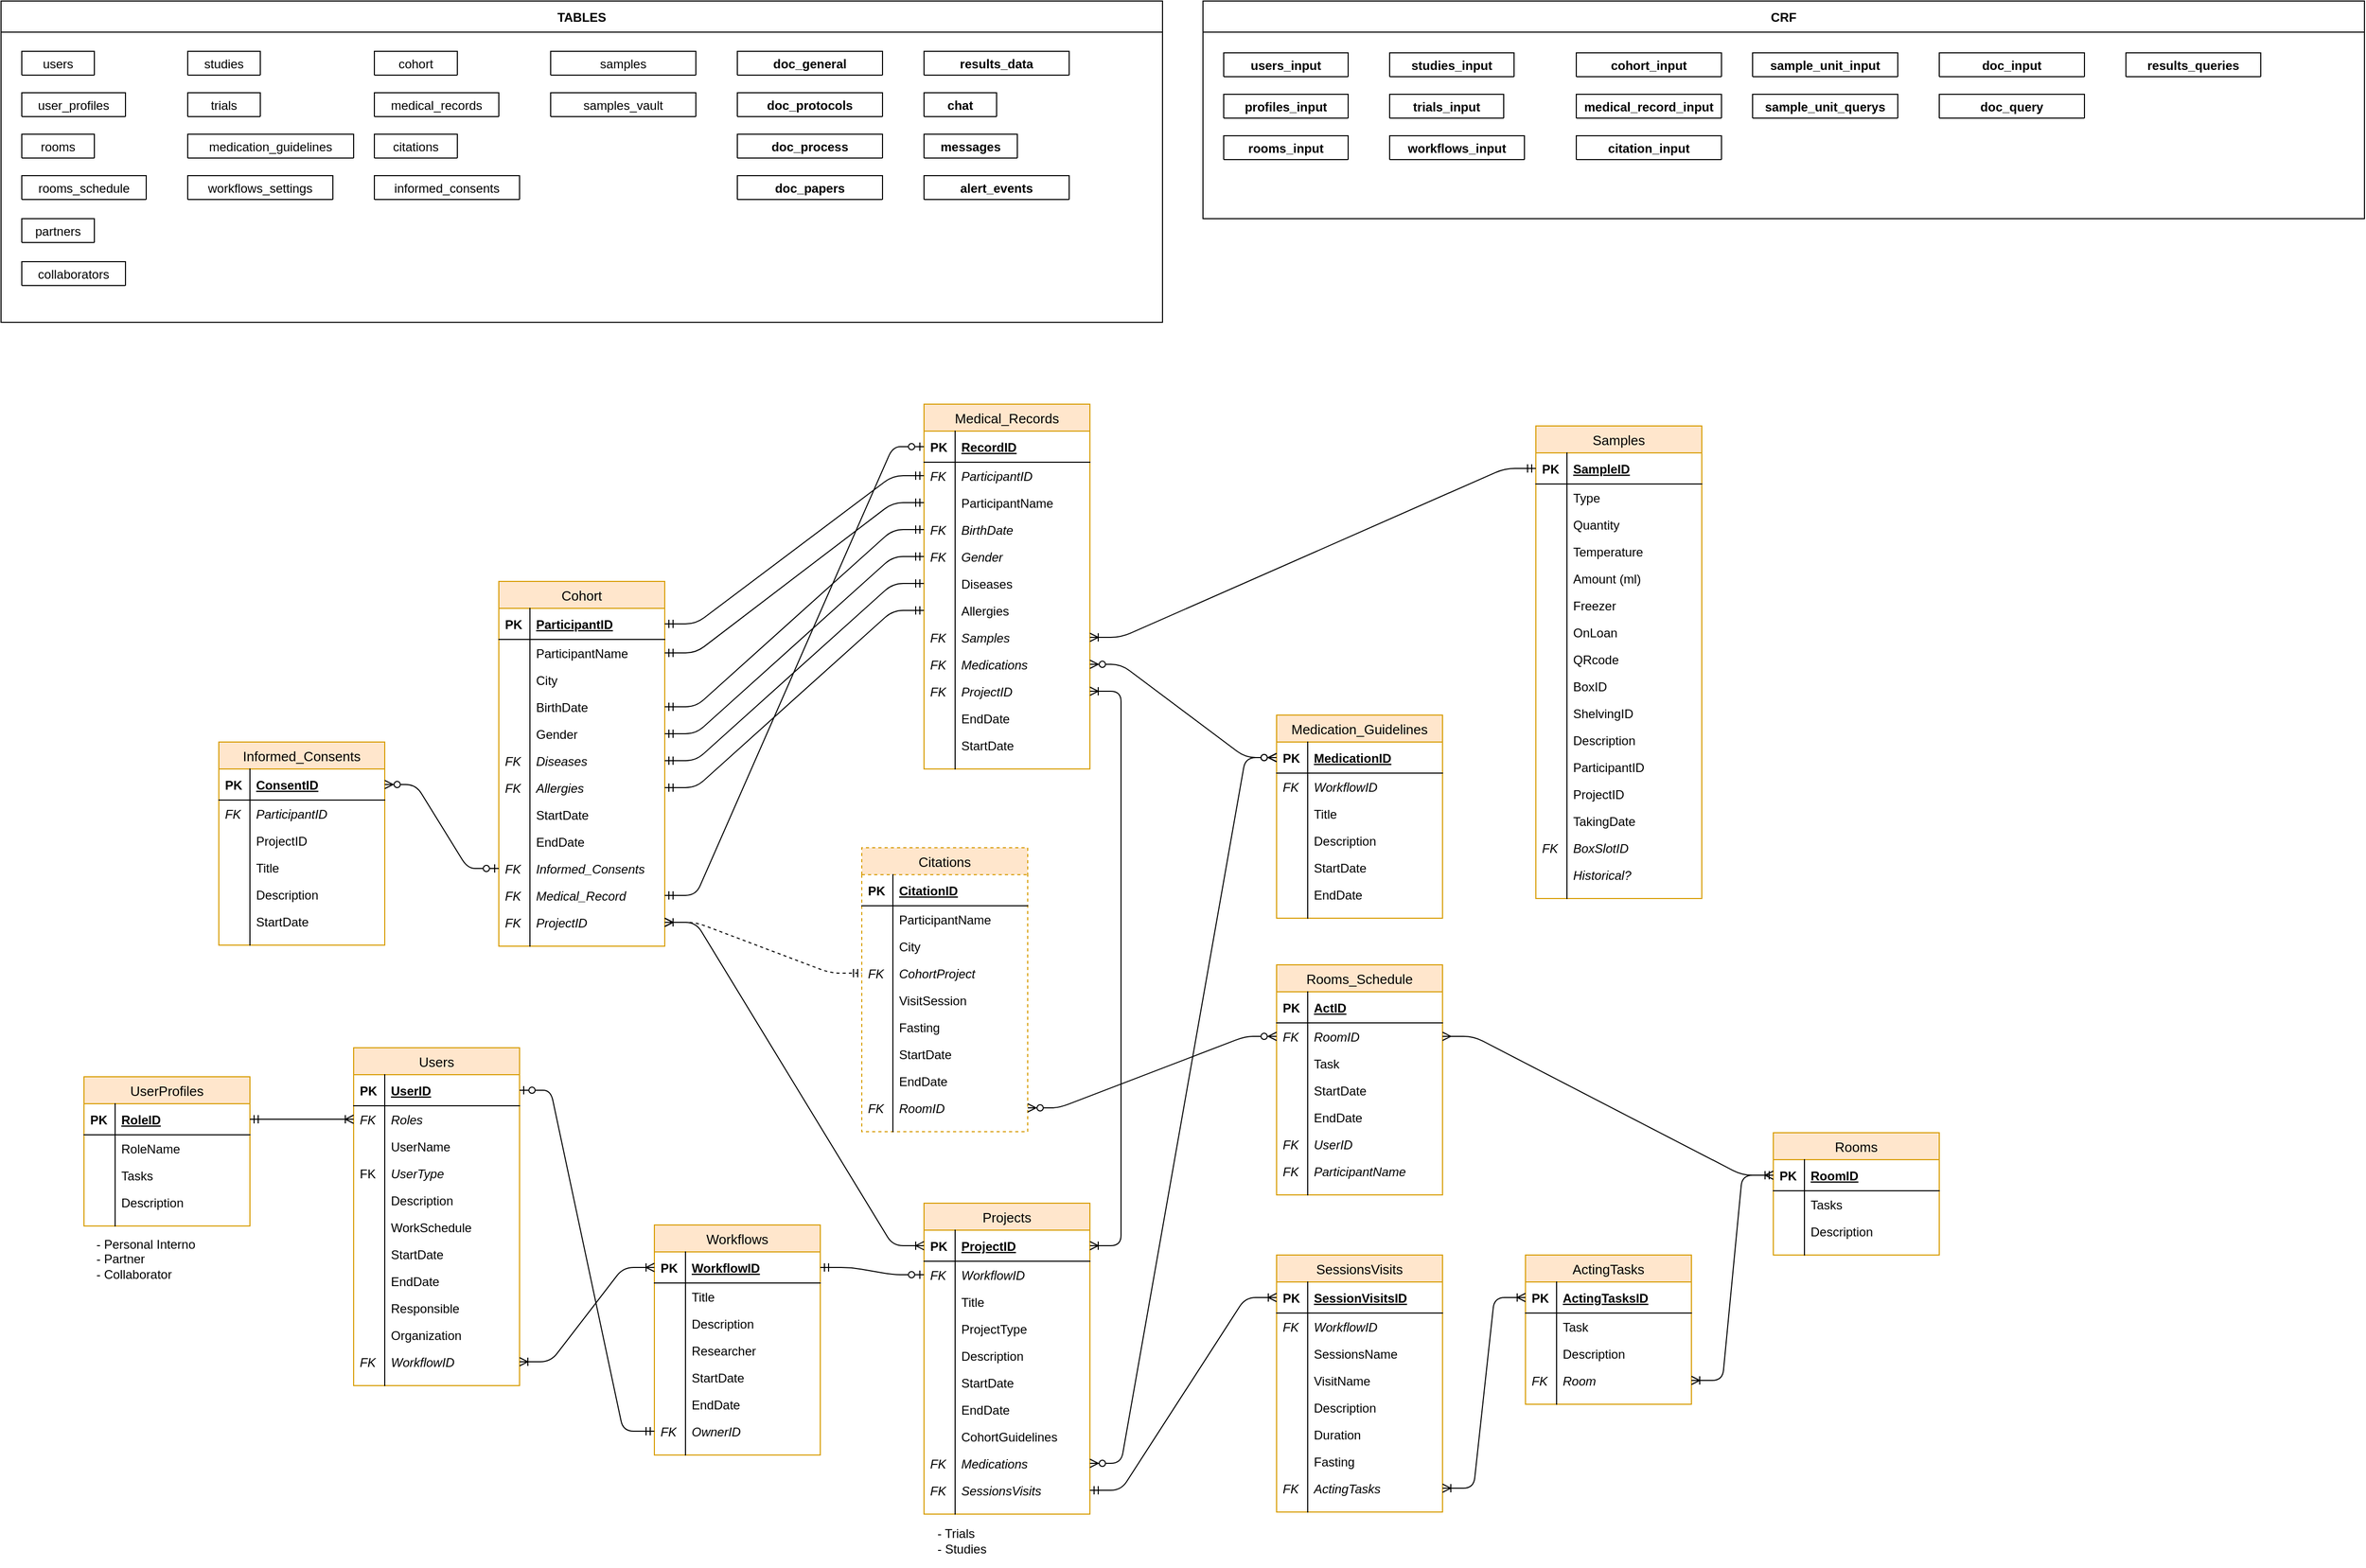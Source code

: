 <mxfile>
    <diagram id="ENhtDrDj5VqMn5PBp3c9" name="N3LIMS-DB-SCHEMA">
        <mxGraphModel dx="2074" dy="868" grid="1" gridSize="10" guides="1" tooltips="1" connect="1" arrows="1" fold="1" page="1" pageScale="1" pageWidth="1169" pageHeight="1654" math="0" shadow="0">
            <root>
                <mxCell id="0"/>
                <mxCell id="1" parent="0"/>
                <mxCell id="33" value="TABLES" style="swimlane;startSize=30;" parent="1" vertex="1">
                    <mxGeometry x="-540" y="40" width="1120" height="310" as="geometry">
                        <mxRectangle x="10" y="10" width="80" height="23" as="alternateBounds"/>
                    </mxGeometry>
                </mxCell>
                <mxCell id="16" value="studies" style="swimlane;align=center;fontStyle=0" parent="33" vertex="1" collapsed="1">
                    <mxGeometry x="180" y="48.5" width="70" height="23" as="geometry">
                        <mxRectangle x="160" y="120" width="200" height="200" as="alternateBounds"/>
                    </mxGeometry>
                </mxCell>
                <mxCell id="17" value="trials" style="swimlane;align=center;fontStyle=0" parent="33" vertex="1" collapsed="1">
                    <mxGeometry x="180" y="88.5" width="70" height="23" as="geometry">
                        <mxRectangle x="160" y="120" width="200" height="200" as="alternateBounds"/>
                    </mxGeometry>
                </mxCell>
                <mxCell id="18" value="users" style="swimlane;align=center;fontStyle=0" parent="33" vertex="1" collapsed="1">
                    <mxGeometry x="20" y="48.5" width="70" height="23" as="geometry">
                        <mxRectangle x="160" y="120" width="200" height="200" as="alternateBounds"/>
                    </mxGeometry>
                </mxCell>
                <mxCell id="19" value="cohort" style="swimlane;align=center;fontStyle=0" parent="33" vertex="1" collapsed="1">
                    <mxGeometry x="360" y="48.5" width="80" height="23" as="geometry">
                        <mxRectangle x="160" y="120" width="200" height="200" as="alternateBounds"/>
                    </mxGeometry>
                </mxCell>
                <mxCell id="20" value="medical_records" style="swimlane;align=center;fontStyle=0" parent="33" vertex="1" collapsed="1">
                    <mxGeometry x="360" y="88.5" width="120" height="23" as="geometry">
                        <mxRectangle x="160" y="120" width="200" height="200" as="alternateBounds"/>
                    </mxGeometry>
                </mxCell>
                <mxCell id="21" value="citations" style="swimlane;align=center;fontStyle=0" parent="33" vertex="1" collapsed="1">
                    <mxGeometry x="360" y="128.5" width="80" height="23" as="geometry">
                        <mxRectangle x="330" y="120" width="200" height="200" as="alternateBounds"/>
                    </mxGeometry>
                </mxCell>
                <mxCell id="22" value="user_profiles" style="swimlane;align=center;startSize=23;fontStyle=0" parent="33" vertex="1" collapsed="1">
                    <mxGeometry x="20" y="88.5" width="100" height="23" as="geometry">
                        <mxRectangle x="160" y="120" width="200" height="200" as="alternateBounds"/>
                    </mxGeometry>
                </mxCell>
                <mxCell id="25" value="samples" style="swimlane;startSize=23;align=center;fontStyle=0" parent="33" vertex="1" collapsed="1">
                    <mxGeometry x="530" y="48.5" width="140" height="23" as="geometry">
                        <mxRectangle x="160" y="120" width="200" height="200" as="alternateBounds"/>
                    </mxGeometry>
                </mxCell>
                <mxCell id="26" value="workflows_settings" style="swimlane;align=center;fontStyle=0" parent="33" vertex="1" collapsed="1">
                    <mxGeometry x="180" y="168.5" width="140" height="23" as="geometry">
                        <mxRectangle x="160" y="120" width="200" height="200" as="alternateBounds"/>
                    </mxGeometry>
                </mxCell>
                <mxCell id="38" value="samples_vault" style="swimlane;startSize=23;align=center;fontStyle=0" parent="33" vertex="1" collapsed="1">
                    <mxGeometry x="530" y="88.5" width="140" height="23" as="geometry">
                        <mxRectangle x="160" y="120" width="200" height="200" as="alternateBounds"/>
                    </mxGeometry>
                </mxCell>
                <mxCell id="39" value="rooms" style="swimlane;align=center;fontStyle=0" parent="33" vertex="1" collapsed="1">
                    <mxGeometry x="20" y="128.5" width="70" height="23" as="geometry">
                        <mxRectangle x="160" y="120" width="200" height="200" as="alternateBounds"/>
                    </mxGeometry>
                </mxCell>
                <mxCell id="42" value="informed_consents" style="swimlane;align=center;fontStyle=0" parent="33" vertex="1" collapsed="1">
                    <mxGeometry x="360" y="168.5" width="140" height="23" as="geometry">
                        <mxRectangle x="330" y="160" width="200" height="200" as="alternateBounds"/>
                    </mxGeometry>
                </mxCell>
                <mxCell id="43" value="doc_general" style="swimlane;startSize=23;align=center;" parent="33" vertex="1" collapsed="1">
                    <mxGeometry x="710" y="48.5" width="140" height="23" as="geometry">
                        <mxRectangle x="160" y="120" width="200" height="200" as="alternateBounds"/>
                    </mxGeometry>
                </mxCell>
                <mxCell id="44" value="doc_protocols" style="swimlane;startSize=23;align=center;" parent="33" vertex="1" collapsed="1">
                    <mxGeometry x="710" y="88.5" width="140" height="23" as="geometry">
                        <mxRectangle x="160" y="120" width="200" height="200" as="alternateBounds"/>
                    </mxGeometry>
                </mxCell>
                <mxCell id="45" value="doc_process" style="swimlane;startSize=23;align=center;" parent="33" vertex="1" collapsed="1">
                    <mxGeometry x="710" y="128.5" width="140" height="23" as="geometry">
                        <mxRectangle x="160" y="120" width="200" height="200" as="alternateBounds"/>
                    </mxGeometry>
                </mxCell>
                <mxCell id="46" value="doc_papers" style="swimlane;startSize=23;align=center;" parent="33" vertex="1" collapsed="1">
                    <mxGeometry x="710" y="168.5" width="140" height="23" as="geometry">
                        <mxRectangle x="160" y="120" width="200" height="200" as="alternateBounds"/>
                    </mxGeometry>
                </mxCell>
                <mxCell id="48" value="rooms_schedule" style="swimlane;align=center;fontStyle=0" parent="33" vertex="1" collapsed="1">
                    <mxGeometry x="20" y="168.5" width="120" height="23" as="geometry">
                        <mxRectangle x="160" y="120" width="200" height="200" as="alternateBounds"/>
                    </mxGeometry>
                </mxCell>
                <mxCell id="49" value="alert_events" style="swimlane;startSize=23;align=center;" parent="33" vertex="1" collapsed="1">
                    <mxGeometry x="890" y="168.5" width="140" height="23" as="geometry">
                        <mxRectangle x="160" y="120" width="200" height="200" as="alternateBounds"/>
                    </mxGeometry>
                </mxCell>
                <mxCell id="50" value="chat" style="swimlane;align=center;" parent="33" vertex="1" collapsed="1">
                    <mxGeometry x="890" y="88.5" width="70" height="23" as="geometry">
                        <mxRectangle x="160" y="120" width="200" height="200" as="alternateBounds"/>
                    </mxGeometry>
                </mxCell>
                <mxCell id="51" value="messages" style="swimlane;align=center;" parent="33" vertex="1" collapsed="1">
                    <mxGeometry x="890" y="128.5" width="90" height="23" as="geometry">
                        <mxRectangle x="160" y="120" width="200" height="200" as="alternateBounds"/>
                    </mxGeometry>
                </mxCell>
                <mxCell id="52" value="results_data" style="swimlane;startSize=23;align=center;" parent="33" vertex="1" collapsed="1">
                    <mxGeometry x="890" y="48.5" width="140" height="23" as="geometry">
                        <mxRectangle x="160" y="120" width="200" height="200" as="alternateBounds"/>
                    </mxGeometry>
                </mxCell>
                <mxCell id="56" value="partners" style="swimlane;align=center;fontStyle=0" parent="33" vertex="1" collapsed="1">
                    <mxGeometry x="20" y="210" width="70" height="23" as="geometry">
                        <mxRectangle x="160" y="120" width="200" height="200" as="alternateBounds"/>
                    </mxGeometry>
                </mxCell>
                <mxCell id="57" value="medication_guidelines" style="swimlane;align=center;startSize=23;fontStyle=0" parent="33" vertex="1" collapsed="1">
                    <mxGeometry x="180" y="128.5" width="160" height="23" as="geometry">
                        <mxRectangle x="160" y="120" width="200" height="200" as="alternateBounds"/>
                    </mxGeometry>
                </mxCell>
                <mxCell id="58" value="collaborators" style="swimlane;align=center;startSize=23;labelBackgroundColor=none;labelBorderColor=none;fontStyle=0" parent="33" vertex="1" collapsed="1">
                    <mxGeometry x="20" y="251.5" width="100" height="23" as="geometry">
                        <mxRectangle x="160" y="120" width="200" height="200" as="alternateBounds"/>
                    </mxGeometry>
                </mxCell>
                <mxCell id="29" value="CRF" style="swimlane;startSize=30;" parent="1" vertex="1">
                    <mxGeometry x="619" y="40" width="1120" height="210" as="geometry"/>
                </mxCell>
                <mxCell id="27" value="medical_record_input" style="swimlane;startSize=23;" parent="29" vertex="1" collapsed="1">
                    <mxGeometry x="360" y="90" width="140" height="23" as="geometry">
                        <mxRectangle x="160" y="120" width="200" height="200" as="alternateBounds"/>
                    </mxGeometry>
                </mxCell>
                <mxCell id="23" value="sample_unit_input" style="swimlane;startSize=23;" parent="29" vertex="1" collapsed="1">
                    <mxGeometry x="530" y="50" width="140" height="23" as="geometry">
                        <mxRectangle x="160" y="120" width="200" height="200" as="alternateBounds"/>
                    </mxGeometry>
                </mxCell>
                <mxCell id="24" value="sample_unit_querys" style="swimlane;startSize=23;" parent="29" vertex="1" collapsed="1">
                    <mxGeometry x="530" y="90" width="140" height="23" as="geometry">
                        <mxRectangle x="160" y="120" width="200" height="200" as="alternateBounds"/>
                    </mxGeometry>
                </mxCell>
                <mxCell id="30" value="citation_input" style="swimlane;startSize=23;" parent="29" vertex="1" collapsed="1">
                    <mxGeometry x="360" y="130" width="140" height="23" as="geometry">
                        <mxRectangle x="160" y="120" width="200" height="200" as="alternateBounds"/>
                    </mxGeometry>
                </mxCell>
                <mxCell id="31" value="profiles_input" style="swimlane;" parent="29" vertex="1" collapsed="1">
                    <mxGeometry x="20" y="90" width="120" height="23" as="geometry">
                        <mxRectangle x="160" y="120" width="200" height="200" as="alternateBounds"/>
                    </mxGeometry>
                </mxCell>
                <mxCell id="32" value="users_input" style="swimlane;startSize=23;" parent="29" vertex="1" collapsed="1">
                    <mxGeometry x="20" y="50" width="120" height="23" as="geometry">
                        <mxRectangle x="160" y="120" width="200" height="200" as="alternateBounds"/>
                    </mxGeometry>
                </mxCell>
                <mxCell id="34" value="studies_input" style="swimlane;startSize=23;" parent="29" vertex="1" collapsed="1">
                    <mxGeometry x="180" y="50" width="120" height="23" as="geometry">
                        <mxRectangle x="160" y="120" width="200" height="200" as="alternateBounds"/>
                    </mxGeometry>
                </mxCell>
                <mxCell id="35" value="trials_input" style="swimlane;startSize=23;" parent="29" vertex="1" collapsed="1">
                    <mxGeometry x="180" y="90" width="110" height="23" as="geometry">
                        <mxRectangle x="160" y="120" width="200" height="200" as="alternateBounds"/>
                    </mxGeometry>
                </mxCell>
                <mxCell id="36" value="workflows_input" style="swimlane;startSize=23;" parent="29" vertex="1" collapsed="1">
                    <mxGeometry x="180" y="130" width="130" height="23" as="geometry">
                        <mxRectangle x="160" y="120" width="200" height="200" as="alternateBounds"/>
                    </mxGeometry>
                </mxCell>
                <mxCell id="37" value="cohort_input" style="swimlane;startSize=23;" parent="29" vertex="1" collapsed="1">
                    <mxGeometry x="360" y="50" width="140" height="23" as="geometry">
                        <mxRectangle x="160" y="120" width="200" height="200" as="alternateBounds"/>
                    </mxGeometry>
                </mxCell>
                <mxCell id="40" value="rooms_input" style="swimlane;" parent="29" vertex="1" collapsed="1">
                    <mxGeometry x="20" y="130" width="120" height="23" as="geometry">
                        <mxRectangle x="160" y="120" width="200" height="200" as="alternateBounds"/>
                    </mxGeometry>
                </mxCell>
                <mxCell id="53" value="results_queries" style="swimlane;startSize=23;" parent="29" vertex="1" collapsed="1">
                    <mxGeometry x="890" y="50" width="130" height="23" as="geometry">
                        <mxRectangle x="160" y="120" width="200" height="200" as="alternateBounds"/>
                    </mxGeometry>
                </mxCell>
                <mxCell id="54" value="doc_input" style="swimlane;startSize=23;align=center;" parent="29" vertex="1" collapsed="1">
                    <mxGeometry x="710" y="50" width="140" height="23" as="geometry">
                        <mxRectangle x="160" y="120" width="200" height="200" as="alternateBounds"/>
                    </mxGeometry>
                </mxCell>
                <mxCell id="55" value="doc_query" style="swimlane;startSize=23;align=center;" parent="29" vertex="1" collapsed="1">
                    <mxGeometry x="710" y="90" width="140" height="23" as="geometry">
                        <mxRectangle x="160" y="120" width="200" height="200" as="alternateBounds"/>
                    </mxGeometry>
                </mxCell>
                <mxCell id="253" value="Projects" style="swimlane;fontStyle=0;childLayout=stackLayout;horizontal=1;startSize=26;fillColor=#ffe6cc;horizontalStack=0;resizeParent=1;resizeParentMax=0;resizeLast=0;collapsible=1;marginBottom=0;swimlaneFillColor=#ffffff;align=center;strokeWidth=1;fontSize=13;strokeColor=#d79b00;" parent="1" vertex="1">
                    <mxGeometry x="350" y="1200" width="160" height="300" as="geometry"/>
                </mxCell>
                <mxCell id="254" value="ProjectID" style="shape=partialRectangle;top=0;left=0;right=0;bottom=1;align=left;verticalAlign=middle;fillColor=none;spacingLeft=34;spacingRight=4;overflow=hidden;rotatable=0;points=[[0,0.5],[1,0.5]];portConstraint=eastwest;dropTarget=0;fontStyle=5;" parent="253" vertex="1">
                    <mxGeometry y="26" width="160" height="30" as="geometry"/>
                </mxCell>
                <mxCell id="255" value="PK" style="shape=partialRectangle;top=0;left=0;bottom=0;fillColor=none;align=left;verticalAlign=middle;spacingLeft=4;spacingRight=4;overflow=hidden;rotatable=0;points=[];portConstraint=eastwest;part=1;fontStyle=1" parent="254" vertex="1" connectable="0">
                    <mxGeometry width="30" height="30" as="geometry"/>
                </mxCell>
                <mxCell id="256" value="WorkflowID" style="shape=partialRectangle;top=0;left=0;right=0;bottom=0;align=left;verticalAlign=top;fillColor=none;spacingLeft=34;spacingRight=4;overflow=hidden;rotatable=0;points=[[0,0.5],[1,0.5]];portConstraint=eastwest;dropTarget=0;fontStyle=2" parent="253" vertex="1">
                    <mxGeometry y="56" width="160" height="26" as="geometry"/>
                </mxCell>
                <mxCell id="257" value="FK" style="shape=partialRectangle;top=0;left=0;bottom=0;fillColor=none;align=left;verticalAlign=top;spacingLeft=4;spacingRight=4;overflow=hidden;rotatable=0;points=[];portConstraint=eastwest;part=1;fontStyle=2" parent="256" vertex="1" connectable="0">
                    <mxGeometry width="30" height="26" as="geometry"/>
                </mxCell>
                <mxCell id="258" value="Title" style="shape=partialRectangle;top=0;left=0;right=0;bottom=0;align=left;verticalAlign=top;fillColor=none;spacingLeft=34;spacingRight=4;overflow=hidden;rotatable=0;points=[[0,0.5],[1,0.5]];portConstraint=eastwest;dropTarget=0;" parent="253" vertex="1">
                    <mxGeometry y="82" width="160" height="26" as="geometry"/>
                </mxCell>
                <mxCell id="259" value="" style="shape=partialRectangle;top=0;left=0;bottom=0;fillColor=none;align=left;verticalAlign=top;spacingLeft=4;spacingRight=4;overflow=hidden;rotatable=0;points=[];portConstraint=eastwest;part=1;" parent="258" vertex="1" connectable="0">
                    <mxGeometry width="30" height="26" as="geometry"/>
                </mxCell>
                <mxCell id="0grWpuVmZPq0Mvw3r1Jb-340" value="ProjectType" style="shape=partialRectangle;top=0;left=0;right=0;bottom=0;align=left;verticalAlign=top;fillColor=none;spacingLeft=34;spacingRight=4;overflow=hidden;rotatable=0;points=[[0,0.5],[1,0.5]];portConstraint=eastwest;dropTarget=0;" parent="253" vertex="1">
                    <mxGeometry y="108" width="160" height="26" as="geometry"/>
                </mxCell>
                <mxCell id="0grWpuVmZPq0Mvw3r1Jb-341" value="" style="shape=partialRectangle;top=0;left=0;bottom=0;fillColor=none;align=left;verticalAlign=top;spacingLeft=4;spacingRight=4;overflow=hidden;rotatable=0;points=[];portConstraint=eastwest;part=1;" parent="0grWpuVmZPq0Mvw3r1Jb-340" vertex="1" connectable="0">
                    <mxGeometry width="30" height="26" as="geometry"/>
                </mxCell>
                <mxCell id="260" value="Description" style="shape=partialRectangle;top=0;left=0;right=0;bottom=0;align=left;verticalAlign=top;fillColor=none;spacingLeft=34;spacingRight=4;overflow=hidden;rotatable=0;points=[[0,0.5],[1,0.5]];portConstraint=eastwest;dropTarget=0;fontStyle=0" parent="253" vertex="1">
                    <mxGeometry y="134" width="160" height="26" as="geometry"/>
                </mxCell>
                <mxCell id="261" value="" style="shape=partialRectangle;top=0;left=0;bottom=0;fillColor=none;align=left;verticalAlign=top;spacingLeft=4;spacingRight=4;overflow=hidden;rotatable=0;points=[];portConstraint=eastwest;part=1;" parent="260" vertex="1" connectable="0">
                    <mxGeometry width="30" height="26" as="geometry"/>
                </mxCell>
                <mxCell id="262" value="StartDate" style="shape=partialRectangle;top=0;left=0;right=0;bottom=0;align=left;verticalAlign=top;fillColor=none;spacingLeft=34;spacingRight=4;overflow=hidden;rotatable=0;points=[[0,0.5],[1,0.5]];portConstraint=eastwest;dropTarget=0;fontStyle=0" parent="253" vertex="1">
                    <mxGeometry y="160" width="160" height="26" as="geometry"/>
                </mxCell>
                <mxCell id="263" value="" style="shape=partialRectangle;top=0;left=0;bottom=0;fillColor=none;align=left;verticalAlign=top;spacingLeft=4;spacingRight=4;overflow=hidden;rotatable=0;points=[];portConstraint=eastwest;part=1;" parent="262" vertex="1" connectable="0">
                    <mxGeometry width="30" height="26" as="geometry"/>
                </mxCell>
                <mxCell id="264" value="EndDate" style="shape=partialRectangle;top=0;left=0;right=0;bottom=0;align=left;verticalAlign=top;fillColor=none;spacingLeft=34;spacingRight=4;overflow=hidden;rotatable=0;points=[[0,0.5],[1,0.5]];portConstraint=eastwest;dropTarget=0;fontStyle=0" parent="253" vertex="1">
                    <mxGeometry y="186" width="160" height="26" as="geometry"/>
                </mxCell>
                <mxCell id="265" value="" style="shape=partialRectangle;top=0;left=0;bottom=0;fillColor=none;align=left;verticalAlign=top;spacingLeft=4;spacingRight=4;overflow=hidden;rotatable=0;points=[];portConstraint=eastwest;part=1;" parent="264" vertex="1" connectable="0">
                    <mxGeometry width="30" height="26" as="geometry"/>
                </mxCell>
                <mxCell id="332" value="CohortGuidelines" style="shape=partialRectangle;top=0;left=0;right=0;bottom=0;align=left;verticalAlign=top;fillColor=none;spacingLeft=34;spacingRight=4;overflow=hidden;rotatable=0;points=[[0,0.5],[1,0.5]];portConstraint=eastwest;dropTarget=0;fontStyle=0" parent="253" vertex="1">
                    <mxGeometry y="212" width="160" height="26" as="geometry"/>
                </mxCell>
                <mxCell id="333" value="" style="shape=partialRectangle;top=0;left=0;bottom=0;fillColor=none;align=left;verticalAlign=top;spacingLeft=4;spacingRight=4;overflow=hidden;rotatable=0;points=[];portConstraint=eastwest;part=1;" parent="332" vertex="1" connectable="0">
                    <mxGeometry width="30" height="26" as="geometry"/>
                </mxCell>
                <mxCell id="311" value="Medications" style="shape=partialRectangle;top=0;left=0;right=0;bottom=0;align=left;verticalAlign=top;fillColor=none;spacingLeft=34;spacingRight=4;overflow=hidden;rotatable=0;points=[[0,0.5],[1,0.5]];portConstraint=eastwest;dropTarget=0;fontStyle=2" parent="253" vertex="1">
                    <mxGeometry y="238" width="160" height="26" as="geometry"/>
                </mxCell>
                <mxCell id="312" value="FK" style="shape=partialRectangle;top=0;left=0;bottom=0;fillColor=none;align=left;verticalAlign=top;spacingLeft=4;spacingRight=4;overflow=hidden;rotatable=0;points=[];portConstraint=eastwest;part=1;fontStyle=2" parent="311" vertex="1" connectable="0">
                    <mxGeometry width="30" height="26" as="geometry"/>
                </mxCell>
                <mxCell id="0grWpuVmZPq0Mvw3r1Jb-344" value="SessionsVisits" style="shape=partialRectangle;top=0;left=0;right=0;bottom=0;align=left;verticalAlign=top;fillColor=none;spacingLeft=34;spacingRight=4;overflow=hidden;rotatable=0;points=[[0,0.5],[1,0.5]];portConstraint=eastwest;dropTarget=0;fontStyle=2" parent="253" vertex="1">
                    <mxGeometry y="264" width="160" height="26" as="geometry"/>
                </mxCell>
                <mxCell id="0grWpuVmZPq0Mvw3r1Jb-345" value="FK" style="shape=partialRectangle;top=0;left=0;bottom=0;fillColor=none;align=left;verticalAlign=top;spacingLeft=4;spacingRight=4;overflow=hidden;rotatable=0;points=[];portConstraint=eastwest;part=1;fontStyle=2" parent="0grWpuVmZPq0Mvw3r1Jb-344" vertex="1" connectable="0">
                    <mxGeometry width="30" height="26" as="geometry"/>
                </mxCell>
                <mxCell id="266" value="" style="shape=partialRectangle;top=0;left=0;right=0;bottom=0;align=left;verticalAlign=top;fillColor=none;spacingLeft=34;spacingRight=4;overflow=hidden;rotatable=0;points=[[0,0.5],[1,0.5]];portConstraint=eastwest;dropTarget=0;" parent="253" vertex="1">
                    <mxGeometry y="290" width="160" height="10" as="geometry"/>
                </mxCell>
                <mxCell id="267" value="" style="shape=partialRectangle;top=0;left=0;bottom=0;fillColor=none;align=left;verticalAlign=top;spacingLeft=4;spacingRight=4;overflow=hidden;rotatable=0;points=[];portConstraint=eastwest;part=1;" parent="266" vertex="1" connectable="0">
                    <mxGeometry width="30" height="10" as="geometry"/>
                </mxCell>
                <mxCell id="272" value="Workflows" style="swimlane;fontStyle=0;childLayout=stackLayout;horizontal=1;startSize=26;fillColor=#ffe6cc;horizontalStack=0;resizeParent=1;resizeParentMax=0;resizeLast=0;collapsible=1;marginBottom=0;swimlaneFillColor=#ffffff;align=center;strokeWidth=1;fontSize=13;strokeColor=#d79b00;" parent="1" vertex="1">
                    <mxGeometry x="90" y="1221" width="160" height="222" as="geometry"/>
                </mxCell>
                <mxCell id="273" value="WorkflowID" style="shape=partialRectangle;top=0;left=0;right=0;bottom=1;align=left;verticalAlign=middle;fillColor=none;spacingLeft=34;spacingRight=4;overflow=hidden;rotatable=0;points=[[0,0.5],[1,0.5]];portConstraint=eastwest;dropTarget=0;fontStyle=5;" parent="272" vertex="1">
                    <mxGeometry y="26" width="160" height="30" as="geometry"/>
                </mxCell>
                <mxCell id="274" value="PK" style="shape=partialRectangle;top=0;left=0;bottom=0;fillColor=none;align=left;verticalAlign=middle;spacingLeft=4;spacingRight=4;overflow=hidden;rotatable=0;points=[];portConstraint=eastwest;part=1;fontStyle=1" parent="273" vertex="1" connectable="0">
                    <mxGeometry width="30" height="30" as="geometry"/>
                </mxCell>
                <mxCell id="277" value="Title" style="shape=partialRectangle;top=0;left=0;right=0;bottom=0;align=left;verticalAlign=top;fillColor=none;spacingLeft=34;spacingRight=4;overflow=hidden;rotatable=0;points=[[0,0.5],[1,0.5]];portConstraint=eastwest;dropTarget=0;" parent="272" vertex="1">
                    <mxGeometry y="56" width="160" height="26" as="geometry"/>
                </mxCell>
                <mxCell id="278" value="" style="shape=partialRectangle;top=0;left=0;bottom=0;fillColor=none;align=left;verticalAlign=top;spacingLeft=4;spacingRight=4;overflow=hidden;rotatable=0;points=[];portConstraint=eastwest;part=1;" parent="277" vertex="1" connectable="0">
                    <mxGeometry width="30" height="26" as="geometry"/>
                </mxCell>
                <mxCell id="279" value="Description" style="shape=partialRectangle;top=0;left=0;right=0;bottom=0;align=left;verticalAlign=top;fillColor=none;spacingLeft=34;spacingRight=4;overflow=hidden;rotatable=0;points=[[0,0.5],[1,0.5]];portConstraint=eastwest;dropTarget=0;fontStyle=0" parent="272" vertex="1">
                    <mxGeometry y="82" width="160" height="26" as="geometry"/>
                </mxCell>
                <mxCell id="280" value="" style="shape=partialRectangle;top=0;left=0;bottom=0;fillColor=none;align=left;verticalAlign=top;spacingLeft=4;spacingRight=4;overflow=hidden;rotatable=0;points=[];portConstraint=eastwest;part=1;" parent="279" vertex="1" connectable="0">
                    <mxGeometry width="30" height="26" as="geometry"/>
                </mxCell>
                <mxCell id="289" value="Researcher" style="shape=partialRectangle;top=0;left=0;right=0;bottom=0;align=left;verticalAlign=top;fillColor=none;spacingLeft=34;spacingRight=4;overflow=hidden;rotatable=0;points=[[0,0.5],[1,0.5]];portConstraint=eastwest;dropTarget=0;fontStyle=0" parent="272" vertex="1">
                    <mxGeometry y="108" width="160" height="26" as="geometry"/>
                </mxCell>
                <mxCell id="290" value="" style="shape=partialRectangle;top=0;left=0;bottom=0;fillColor=none;align=left;verticalAlign=top;spacingLeft=4;spacingRight=4;overflow=hidden;rotatable=0;points=[];portConstraint=eastwest;part=1;" parent="289" vertex="1" connectable="0">
                    <mxGeometry width="30" height="26" as="geometry"/>
                </mxCell>
                <mxCell id="281" value="StartDate" style="shape=partialRectangle;top=0;left=0;right=0;bottom=0;align=left;verticalAlign=top;fillColor=none;spacingLeft=34;spacingRight=4;overflow=hidden;rotatable=0;points=[[0,0.5],[1,0.5]];portConstraint=eastwest;dropTarget=0;fontStyle=0" parent="272" vertex="1">
                    <mxGeometry y="134" width="160" height="26" as="geometry"/>
                </mxCell>
                <mxCell id="282" value="" style="shape=partialRectangle;top=0;left=0;bottom=0;fillColor=none;align=left;verticalAlign=top;spacingLeft=4;spacingRight=4;overflow=hidden;rotatable=0;points=[];portConstraint=eastwest;part=1;" parent="281" vertex="1" connectable="0">
                    <mxGeometry width="30" height="26" as="geometry"/>
                </mxCell>
                <mxCell id="283" value="EndDate" style="shape=partialRectangle;top=0;left=0;right=0;bottom=0;align=left;verticalAlign=top;fillColor=none;spacingLeft=34;spacingRight=4;overflow=hidden;rotatable=0;points=[[0,0.5],[1,0.5]];portConstraint=eastwest;dropTarget=0;fontStyle=0" parent="272" vertex="1">
                    <mxGeometry y="160" width="160" height="26" as="geometry"/>
                </mxCell>
                <mxCell id="284" value="" style="shape=partialRectangle;top=0;left=0;bottom=0;fillColor=none;align=left;verticalAlign=top;spacingLeft=4;spacingRight=4;overflow=hidden;rotatable=0;points=[];portConstraint=eastwest;part=1;" parent="283" vertex="1" connectable="0">
                    <mxGeometry width="30" height="26" as="geometry"/>
                </mxCell>
                <mxCell id="285" value="OwnerID" style="shape=partialRectangle;top=0;left=0;right=0;bottom=0;align=left;verticalAlign=top;fillColor=none;spacingLeft=34;spacingRight=4;overflow=hidden;rotatable=0;points=[[0,0.5],[1,0.5]];portConstraint=eastwest;dropTarget=0;fontStyle=2" parent="272" vertex="1">
                    <mxGeometry y="186" width="160" height="26" as="geometry"/>
                </mxCell>
                <mxCell id="286" value="FK" style="shape=partialRectangle;top=0;left=0;bottom=0;fillColor=none;align=left;verticalAlign=top;spacingLeft=4;spacingRight=4;overflow=hidden;rotatable=0;points=[];portConstraint=eastwest;part=1;fontStyle=2" parent="285" vertex="1" connectable="0">
                    <mxGeometry width="30" height="26" as="geometry"/>
                </mxCell>
                <mxCell id="287" value="" style="shape=partialRectangle;top=0;left=0;right=0;bottom=0;align=left;verticalAlign=top;fillColor=none;spacingLeft=34;spacingRight=4;overflow=hidden;rotatable=0;points=[[0,0.5],[1,0.5]];portConstraint=eastwest;dropTarget=0;" parent="272" vertex="1">
                    <mxGeometry y="212" width="160" height="10" as="geometry"/>
                </mxCell>
                <mxCell id="288" value="" style="shape=partialRectangle;top=0;left=0;bottom=0;fillColor=none;align=left;verticalAlign=top;spacingLeft=4;spacingRight=4;overflow=hidden;rotatable=0;points=[];portConstraint=eastwest;part=1;" parent="287" vertex="1" connectable="0">
                    <mxGeometry width="30" height="10" as="geometry"/>
                </mxCell>
                <mxCell id="317" value="" style="edgeStyle=entityRelationEdgeStyle;fontSize=12;html=1;endArrow=ERzeroToOne;startArrow=ERmandOne;entryX=0;entryY=0.5;entryDx=0;entryDy=0;startFill=0;endFill=0;exitX=1;exitY=0.5;exitDx=0;exitDy=0;" parent="1" source="273" target="256" edge="1">
                    <mxGeometry width="100" height="100" relative="1" as="geometry">
                        <mxPoint x="460" y="1098" as="sourcePoint"/>
                        <mxPoint x="590" y="1137.0" as="targetPoint"/>
                    </mxGeometry>
                </mxCell>
                <mxCell id="kisEZs075bXR2yVKSe6f-317" value="Rooms" style="swimlane;fontStyle=0;childLayout=stackLayout;horizontal=1;startSize=26;fillColor=#ffe6cc;horizontalStack=0;resizeParent=1;resizeParentMax=0;resizeLast=0;collapsible=1;marginBottom=0;swimlaneFillColor=#ffffff;align=center;strokeWidth=1;fontSize=13;strokeColor=#d79b00;" parent="1" vertex="1">
                    <mxGeometry x="1169" y="1132" width="160" height="118" as="geometry"/>
                </mxCell>
                <mxCell id="kisEZs075bXR2yVKSe6f-318" value="RoomID" style="shape=partialRectangle;top=0;left=0;right=0;bottom=1;align=left;verticalAlign=middle;fillColor=none;spacingLeft=34;spacingRight=4;overflow=hidden;rotatable=0;points=[[0,0.5],[1,0.5]];portConstraint=eastwest;dropTarget=0;fontStyle=5;" parent="kisEZs075bXR2yVKSe6f-317" vertex="1">
                    <mxGeometry y="26" width="160" height="30" as="geometry"/>
                </mxCell>
                <mxCell id="kisEZs075bXR2yVKSe6f-319" value="PK" style="shape=partialRectangle;top=0;left=0;bottom=0;fillColor=none;align=left;verticalAlign=middle;spacingLeft=4;spacingRight=4;overflow=hidden;rotatable=0;points=[];portConstraint=eastwest;part=1;fontStyle=1" parent="kisEZs075bXR2yVKSe6f-318" vertex="1" connectable="0">
                    <mxGeometry width="30" height="30" as="geometry"/>
                </mxCell>
                <mxCell id="kisEZs075bXR2yVKSe6f-320" value="Tasks" style="shape=partialRectangle;top=0;left=0;right=0;bottom=0;align=left;verticalAlign=top;fillColor=none;spacingLeft=34;spacingRight=4;overflow=hidden;rotatable=0;points=[[0,0.5],[1,0.5]];portConstraint=eastwest;dropTarget=0;" parent="kisEZs075bXR2yVKSe6f-317" vertex="1">
                    <mxGeometry y="56" width="160" height="26" as="geometry"/>
                </mxCell>
                <mxCell id="kisEZs075bXR2yVKSe6f-321" value="" style="shape=partialRectangle;top=0;left=0;bottom=0;fillColor=none;align=left;verticalAlign=top;spacingLeft=4;spacingRight=4;overflow=hidden;rotatable=0;points=[];portConstraint=eastwest;part=1;" parent="kisEZs075bXR2yVKSe6f-320" vertex="1" connectable="0">
                    <mxGeometry width="30" height="26" as="geometry"/>
                </mxCell>
                <mxCell id="kisEZs075bXR2yVKSe6f-322" value="Description" style="shape=partialRectangle;top=0;left=0;right=0;bottom=0;align=left;verticalAlign=top;fillColor=none;spacingLeft=34;spacingRight=4;overflow=hidden;rotatable=0;points=[[0,0.5],[1,0.5]];portConstraint=eastwest;dropTarget=0;fontStyle=0" parent="kisEZs075bXR2yVKSe6f-317" vertex="1">
                    <mxGeometry y="82" width="160" height="26" as="geometry"/>
                </mxCell>
                <mxCell id="kisEZs075bXR2yVKSe6f-323" value="" style="shape=partialRectangle;top=0;left=0;bottom=0;fillColor=none;align=left;verticalAlign=top;spacingLeft=4;spacingRight=4;overflow=hidden;rotatable=0;points=[];portConstraint=eastwest;part=1;" parent="kisEZs075bXR2yVKSe6f-322" vertex="1" connectable="0">
                    <mxGeometry width="30" height="26" as="geometry"/>
                </mxCell>
                <mxCell id="kisEZs075bXR2yVKSe6f-330" value="" style="shape=partialRectangle;top=0;left=0;right=0;bottom=0;align=left;verticalAlign=top;fillColor=none;spacingLeft=34;spacingRight=4;overflow=hidden;rotatable=0;points=[[0,0.5],[1,0.5]];portConstraint=eastwest;dropTarget=0;" parent="kisEZs075bXR2yVKSe6f-317" vertex="1">
                    <mxGeometry y="108" width="160" height="10" as="geometry"/>
                </mxCell>
                <mxCell id="kisEZs075bXR2yVKSe6f-331" value="" style="shape=partialRectangle;top=0;left=0;bottom=0;fillColor=none;align=left;verticalAlign=top;spacingLeft=4;spacingRight=4;overflow=hidden;rotatable=0;points=[];portConstraint=eastwest;part=1;" parent="kisEZs075bXR2yVKSe6f-330" vertex="1" connectable="0">
                    <mxGeometry width="30" height="10" as="geometry"/>
                </mxCell>
                <mxCell id="kisEZs075bXR2yVKSe6f-332" value="Rooms_Schedule" style="swimlane;fontStyle=0;childLayout=stackLayout;horizontal=1;startSize=26;fillColor=#ffe6cc;horizontalStack=0;resizeParent=1;resizeParentMax=0;resizeLast=0;collapsible=1;marginBottom=0;swimlaneFillColor=#ffffff;align=center;strokeWidth=1;fontSize=13;strokeColor=#d79b00;" parent="1" vertex="1">
                    <mxGeometry x="690" y="970" width="160" height="222" as="geometry"/>
                </mxCell>
                <mxCell id="kisEZs075bXR2yVKSe6f-333" value="ActID" style="shape=partialRectangle;top=0;left=0;right=0;bottom=1;align=left;verticalAlign=middle;fillColor=none;spacingLeft=34;spacingRight=4;overflow=hidden;rotatable=0;points=[[0,0.5],[1,0.5]];portConstraint=eastwest;dropTarget=0;fontStyle=5;" parent="kisEZs075bXR2yVKSe6f-332" vertex="1">
                    <mxGeometry y="26" width="160" height="30" as="geometry"/>
                </mxCell>
                <mxCell id="kisEZs075bXR2yVKSe6f-334" value="PK" style="shape=partialRectangle;top=0;left=0;bottom=0;fillColor=none;align=left;verticalAlign=middle;spacingLeft=4;spacingRight=4;overflow=hidden;rotatable=0;points=[];portConstraint=eastwest;part=1;fontStyle=1" parent="kisEZs075bXR2yVKSe6f-333" vertex="1" connectable="0">
                    <mxGeometry width="30" height="30" as="geometry"/>
                </mxCell>
                <mxCell id="kisEZs075bXR2yVKSe6f-335" value="RoomID" style="shape=partialRectangle;top=0;left=0;right=0;bottom=0;align=left;verticalAlign=top;fillColor=none;spacingLeft=34;spacingRight=4;overflow=hidden;rotatable=0;points=[[0,0.5],[1,0.5]];portConstraint=eastwest;dropTarget=0;fontStyle=2" parent="kisEZs075bXR2yVKSe6f-332" vertex="1">
                    <mxGeometry y="56" width="160" height="26" as="geometry"/>
                </mxCell>
                <mxCell id="kisEZs075bXR2yVKSe6f-336" value="FK" style="shape=partialRectangle;top=0;left=0;bottom=0;fillColor=none;align=left;verticalAlign=top;spacingLeft=4;spacingRight=4;overflow=hidden;rotatable=0;points=[];portConstraint=eastwest;part=1;fontStyle=2" parent="kisEZs075bXR2yVKSe6f-335" vertex="1" connectable="0">
                    <mxGeometry width="30" height="26" as="geometry"/>
                </mxCell>
                <mxCell id="kisEZs075bXR2yVKSe6f-337" value="Task" style="shape=partialRectangle;top=0;left=0;right=0;bottom=0;align=left;verticalAlign=top;fillColor=none;spacingLeft=34;spacingRight=4;overflow=hidden;rotatable=0;points=[[0,0.5],[1,0.5]];portConstraint=eastwest;dropTarget=0;fontStyle=0" parent="kisEZs075bXR2yVKSe6f-332" vertex="1">
                    <mxGeometry y="82" width="160" height="26" as="geometry"/>
                </mxCell>
                <mxCell id="kisEZs075bXR2yVKSe6f-338" value="" style="shape=partialRectangle;top=0;left=0;bottom=0;fillColor=none;align=left;verticalAlign=top;spacingLeft=4;spacingRight=4;overflow=hidden;rotatable=0;points=[];portConstraint=eastwest;part=1;" parent="kisEZs075bXR2yVKSe6f-337" vertex="1" connectable="0">
                    <mxGeometry width="30" height="26" as="geometry"/>
                </mxCell>
                <mxCell id="kisEZs075bXR2yVKSe6f-341" value="StartDate" style="shape=partialRectangle;top=0;left=0;right=0;bottom=0;align=left;verticalAlign=top;fillColor=none;spacingLeft=34;spacingRight=4;overflow=hidden;rotatable=0;points=[[0,0.5],[1,0.5]];portConstraint=eastwest;dropTarget=0;fontStyle=0" parent="kisEZs075bXR2yVKSe6f-332" vertex="1">
                    <mxGeometry y="108" width="160" height="26" as="geometry"/>
                </mxCell>
                <mxCell id="kisEZs075bXR2yVKSe6f-342" value="" style="shape=partialRectangle;top=0;left=0;bottom=0;fillColor=none;align=left;verticalAlign=top;spacingLeft=4;spacingRight=4;overflow=hidden;rotatable=0;points=[];portConstraint=eastwest;part=1;" parent="kisEZs075bXR2yVKSe6f-341" vertex="1" connectable="0">
                    <mxGeometry width="30" height="26" as="geometry"/>
                </mxCell>
                <mxCell id="kisEZs075bXR2yVKSe6f-345" value="EndDate" style="shape=partialRectangle;top=0;left=0;right=0;bottom=0;align=left;verticalAlign=top;fillColor=none;spacingLeft=34;spacingRight=4;overflow=hidden;rotatable=0;points=[[0,0.5],[1,0.5]];portConstraint=eastwest;dropTarget=0;fontStyle=0" parent="kisEZs075bXR2yVKSe6f-332" vertex="1">
                    <mxGeometry y="134" width="160" height="26" as="geometry"/>
                </mxCell>
                <mxCell id="kisEZs075bXR2yVKSe6f-346" value="" style="shape=partialRectangle;top=0;left=0;bottom=0;fillColor=none;align=left;verticalAlign=top;spacingLeft=4;spacingRight=4;overflow=hidden;rotatable=0;points=[];portConstraint=eastwest;part=1;" parent="kisEZs075bXR2yVKSe6f-345" vertex="1" connectable="0">
                    <mxGeometry width="30" height="26" as="geometry"/>
                </mxCell>
                <mxCell id="kisEZs075bXR2yVKSe6f-343" value="UserID" style="shape=partialRectangle;top=0;left=0;right=0;bottom=0;align=left;verticalAlign=top;fillColor=none;spacingLeft=34;spacingRight=4;overflow=hidden;rotatable=0;points=[[0,0.5],[1,0.5]];portConstraint=eastwest;dropTarget=0;fontStyle=2" parent="kisEZs075bXR2yVKSe6f-332" vertex="1">
                    <mxGeometry y="160" width="160" height="26" as="geometry"/>
                </mxCell>
                <mxCell id="kisEZs075bXR2yVKSe6f-344" value="FK" style="shape=partialRectangle;top=0;left=0;bottom=0;fillColor=none;align=left;verticalAlign=top;spacingLeft=4;spacingRight=4;overflow=hidden;rotatable=0;points=[];portConstraint=eastwest;part=1;fontStyle=2" parent="kisEZs075bXR2yVKSe6f-343" vertex="1" connectable="0">
                    <mxGeometry width="30" height="26" as="geometry"/>
                </mxCell>
                <mxCell id="kisEZs075bXR2yVKSe6f-347" value="ParticipantName" style="shape=partialRectangle;top=0;left=0;right=0;bottom=0;align=left;verticalAlign=top;fillColor=none;spacingLeft=34;spacingRight=4;overflow=hidden;rotatable=0;points=[[0,0.5],[1,0.5]];portConstraint=eastwest;dropTarget=0;fontStyle=2" parent="kisEZs075bXR2yVKSe6f-332" vertex="1">
                    <mxGeometry y="186" width="160" height="26" as="geometry"/>
                </mxCell>
                <mxCell id="kisEZs075bXR2yVKSe6f-348" value="FK" style="shape=partialRectangle;top=0;left=0;bottom=0;fillColor=none;align=left;verticalAlign=top;spacingLeft=4;spacingRight=4;overflow=hidden;rotatable=0;points=[];portConstraint=eastwest;part=1;fontStyle=2" parent="kisEZs075bXR2yVKSe6f-347" vertex="1" connectable="0">
                    <mxGeometry width="30" height="26" as="geometry"/>
                </mxCell>
                <mxCell id="kisEZs075bXR2yVKSe6f-339" value="" style="shape=partialRectangle;top=0;left=0;right=0;bottom=0;align=left;verticalAlign=top;fillColor=none;spacingLeft=34;spacingRight=4;overflow=hidden;rotatable=0;points=[[0,0.5],[1,0.5]];portConstraint=eastwest;dropTarget=0;" parent="kisEZs075bXR2yVKSe6f-332" vertex="1">
                    <mxGeometry y="212" width="160" height="10" as="geometry"/>
                </mxCell>
                <mxCell id="kisEZs075bXR2yVKSe6f-340" value="" style="shape=partialRectangle;top=0;left=0;bottom=0;fillColor=none;align=left;verticalAlign=top;spacingLeft=4;spacingRight=4;overflow=hidden;rotatable=0;points=[];portConstraint=eastwest;part=1;" parent="kisEZs075bXR2yVKSe6f-339" vertex="1" connectable="0">
                    <mxGeometry width="30" height="10" as="geometry"/>
                </mxCell>
                <mxCell id="kisEZs075bXR2yVKSe6f-349" value="Cohort" style="swimlane;fontStyle=0;childLayout=stackLayout;horizontal=1;startSize=26;fillColor=#ffe6cc;horizontalStack=0;resizeParent=1;resizeParentMax=0;resizeLast=0;collapsible=1;marginBottom=0;swimlaneFillColor=#ffffff;align=center;strokeWidth=1;fontSize=13;strokeColor=#d79b00;" parent="1" vertex="1">
                    <mxGeometry x="-60" y="600" width="160" height="352" as="geometry"/>
                </mxCell>
                <mxCell id="kisEZs075bXR2yVKSe6f-350" value="ParticipantID" style="shape=partialRectangle;top=0;left=0;right=0;bottom=1;align=left;verticalAlign=middle;fillColor=none;spacingLeft=34;spacingRight=4;overflow=hidden;rotatable=0;points=[[0,0.5],[1,0.5]];portConstraint=eastwest;dropTarget=0;fontStyle=5;" parent="kisEZs075bXR2yVKSe6f-349" vertex="1">
                    <mxGeometry y="26" width="160" height="30" as="geometry"/>
                </mxCell>
                <mxCell id="kisEZs075bXR2yVKSe6f-351" value="PK" style="shape=partialRectangle;top=0;left=0;bottom=0;fillColor=none;align=left;verticalAlign=middle;spacingLeft=4;spacingRight=4;overflow=hidden;rotatable=0;points=[];portConstraint=eastwest;part=1;fontStyle=1" parent="kisEZs075bXR2yVKSe6f-350" vertex="1" connectable="0">
                    <mxGeometry width="30" height="30" as="geometry"/>
                </mxCell>
                <mxCell id="kisEZs075bXR2yVKSe6f-354" value="ParticipantName" style="shape=partialRectangle;top=0;left=0;right=0;bottom=0;align=left;verticalAlign=top;fillColor=none;spacingLeft=34;spacingRight=4;overflow=hidden;rotatable=0;points=[[0,0.5],[1,0.5]];portConstraint=eastwest;dropTarget=0;fontStyle=0" parent="kisEZs075bXR2yVKSe6f-349" vertex="1">
                    <mxGeometry y="56" width="160" height="26" as="geometry"/>
                </mxCell>
                <mxCell id="kisEZs075bXR2yVKSe6f-355" value="" style="shape=partialRectangle;top=0;left=0;bottom=0;fillColor=none;align=left;verticalAlign=top;spacingLeft=4;spacingRight=4;overflow=hidden;rotatable=0;points=[];portConstraint=eastwest;part=1;" parent="kisEZs075bXR2yVKSe6f-354" vertex="1" connectable="0">
                    <mxGeometry width="30" height="26" as="geometry"/>
                </mxCell>
                <mxCell id="kisEZs075bXR2yVKSe6f-429" value="City" style="shape=partialRectangle;top=0;left=0;right=0;bottom=0;align=left;verticalAlign=top;fillColor=none;spacingLeft=34;spacingRight=4;overflow=hidden;rotatable=0;points=[[0,0.5],[1,0.5]];portConstraint=eastwest;dropTarget=0;fontStyle=0" parent="kisEZs075bXR2yVKSe6f-349" vertex="1">
                    <mxGeometry y="82" width="160" height="26" as="geometry"/>
                </mxCell>
                <mxCell id="kisEZs075bXR2yVKSe6f-430" value="" style="shape=partialRectangle;top=0;left=0;bottom=0;fillColor=none;align=left;verticalAlign=top;spacingLeft=4;spacingRight=4;overflow=hidden;rotatable=0;points=[];portConstraint=eastwest;part=1;" parent="kisEZs075bXR2yVKSe6f-429" vertex="1" connectable="0">
                    <mxGeometry width="30" height="26" as="geometry"/>
                </mxCell>
                <mxCell id="kisEZs075bXR2yVKSe6f-425" value="BirthDate" style="shape=partialRectangle;top=0;left=0;right=0;bottom=0;align=left;verticalAlign=top;fillColor=none;spacingLeft=34;spacingRight=4;overflow=hidden;rotatable=0;points=[[0,0.5],[1,0.5]];portConstraint=eastwest;dropTarget=0;fontStyle=0" parent="kisEZs075bXR2yVKSe6f-349" vertex="1">
                    <mxGeometry y="108" width="160" height="26" as="geometry"/>
                </mxCell>
                <mxCell id="kisEZs075bXR2yVKSe6f-426" value="" style="shape=partialRectangle;top=0;left=0;bottom=0;fillColor=none;align=left;verticalAlign=top;spacingLeft=4;spacingRight=4;overflow=hidden;rotatable=0;points=[];portConstraint=eastwest;part=1;" parent="kisEZs075bXR2yVKSe6f-425" vertex="1" connectable="0">
                    <mxGeometry width="30" height="26" as="geometry"/>
                </mxCell>
                <mxCell id="kisEZs075bXR2yVKSe6f-427" value="Gender" style="shape=partialRectangle;top=0;left=0;right=0;bottom=0;align=left;verticalAlign=top;fillColor=none;spacingLeft=34;spacingRight=4;overflow=hidden;rotatable=0;points=[[0,0.5],[1,0.5]];portConstraint=eastwest;dropTarget=0;fontStyle=0" parent="kisEZs075bXR2yVKSe6f-349" vertex="1">
                    <mxGeometry y="134" width="160" height="26" as="geometry"/>
                </mxCell>
                <mxCell id="kisEZs075bXR2yVKSe6f-428" value="" style="shape=partialRectangle;top=0;left=0;bottom=0;fillColor=none;align=left;verticalAlign=top;spacingLeft=4;spacingRight=4;overflow=hidden;rotatable=0;points=[];portConstraint=eastwest;part=1;" parent="kisEZs075bXR2yVKSe6f-427" vertex="1" connectable="0">
                    <mxGeometry width="30" height="26" as="geometry"/>
                </mxCell>
                <mxCell id="400" value="Diseases" style="shape=partialRectangle;top=0;left=0;right=0;bottom=0;align=left;verticalAlign=top;fillColor=none;spacingLeft=34;spacingRight=4;overflow=hidden;rotatable=0;points=[[0,0.5],[1,0.5]];portConstraint=eastwest;dropTarget=0;fontStyle=2" parent="kisEZs075bXR2yVKSe6f-349" vertex="1">
                    <mxGeometry y="160" width="160" height="26" as="geometry"/>
                </mxCell>
                <mxCell id="401" value="FK" style="shape=partialRectangle;top=0;left=0;bottom=0;fillColor=none;align=left;verticalAlign=top;spacingLeft=4;spacingRight=4;overflow=hidden;rotatable=0;points=[];portConstraint=eastwest;part=1;fontStyle=2" parent="400" vertex="1" connectable="0">
                    <mxGeometry width="30" height="26" as="geometry"/>
                </mxCell>
                <mxCell id="kisEZs075bXR2yVKSe6f-433" value="Allergies" style="shape=partialRectangle;top=0;left=0;right=0;bottom=0;align=left;verticalAlign=top;fillColor=none;spacingLeft=34;spacingRight=4;overflow=hidden;rotatable=0;points=[[0,0.5],[1,0.5]];portConstraint=eastwest;dropTarget=0;fontStyle=2" parent="kisEZs075bXR2yVKSe6f-349" vertex="1">
                    <mxGeometry y="186" width="160" height="26" as="geometry"/>
                </mxCell>
                <mxCell id="kisEZs075bXR2yVKSe6f-434" value="FK" style="shape=partialRectangle;top=0;left=0;bottom=0;fillColor=none;align=left;verticalAlign=top;spacingLeft=4;spacingRight=4;overflow=hidden;rotatable=0;points=[];portConstraint=eastwest;part=1;fontStyle=2" parent="kisEZs075bXR2yVKSe6f-433" vertex="1" connectable="0">
                    <mxGeometry width="30" height="26" as="geometry"/>
                </mxCell>
                <mxCell id="kisEZs075bXR2yVKSe6f-356" value="StartDate" style="shape=partialRectangle;top=0;left=0;right=0;bottom=0;align=left;verticalAlign=top;fillColor=none;spacingLeft=34;spacingRight=4;overflow=hidden;rotatable=0;points=[[0,0.5],[1,0.5]];portConstraint=eastwest;dropTarget=0;fontStyle=0" parent="kisEZs075bXR2yVKSe6f-349" vertex="1">
                    <mxGeometry y="212" width="160" height="26" as="geometry"/>
                </mxCell>
                <mxCell id="kisEZs075bXR2yVKSe6f-357" value="" style="shape=partialRectangle;top=0;left=0;bottom=0;fillColor=none;align=left;verticalAlign=top;spacingLeft=4;spacingRight=4;overflow=hidden;rotatable=0;points=[];portConstraint=eastwest;part=1;" parent="kisEZs075bXR2yVKSe6f-356" vertex="1" connectable="0">
                    <mxGeometry width="30" height="26" as="geometry"/>
                </mxCell>
                <mxCell id="kisEZs075bXR2yVKSe6f-358" value="EndDate" style="shape=partialRectangle;top=0;left=0;right=0;bottom=0;align=left;verticalAlign=top;fillColor=none;spacingLeft=34;spacingRight=4;overflow=hidden;rotatable=0;points=[[0,0.5],[1,0.5]];portConstraint=eastwest;dropTarget=0;fontStyle=0" parent="kisEZs075bXR2yVKSe6f-349" vertex="1">
                    <mxGeometry y="238" width="160" height="26" as="geometry"/>
                </mxCell>
                <mxCell id="kisEZs075bXR2yVKSe6f-359" value="" style="shape=partialRectangle;top=0;left=0;bottom=0;fillColor=none;align=left;verticalAlign=top;spacingLeft=4;spacingRight=4;overflow=hidden;rotatable=0;points=[];portConstraint=eastwest;part=1;" parent="kisEZs075bXR2yVKSe6f-358" vertex="1" connectable="0">
                    <mxGeometry width="30" height="26" as="geometry"/>
                </mxCell>
                <mxCell id="kisEZs075bXR2yVKSe6f-597" value="Informed_Consents" style="shape=partialRectangle;top=0;left=0;right=0;bottom=0;align=left;verticalAlign=top;fillColor=none;spacingLeft=34;spacingRight=4;overflow=hidden;rotatable=0;points=[[0,0.5],[1,0.5]];portConstraint=eastwest;dropTarget=0;fontStyle=2" parent="kisEZs075bXR2yVKSe6f-349" vertex="1">
                    <mxGeometry y="264" width="160" height="26" as="geometry"/>
                </mxCell>
                <mxCell id="kisEZs075bXR2yVKSe6f-598" value="FK" style="shape=partialRectangle;top=0;left=0;bottom=0;fillColor=none;align=left;verticalAlign=top;spacingLeft=4;spacingRight=4;overflow=hidden;rotatable=0;points=[];portConstraint=eastwest;part=1;fontStyle=2" parent="kisEZs075bXR2yVKSe6f-597" vertex="1" connectable="0">
                    <mxGeometry width="30" height="26" as="geometry"/>
                </mxCell>
                <mxCell id="kisEZs075bXR2yVKSe6f-435" value="Medical_Record" style="shape=partialRectangle;top=0;left=0;right=0;bottom=0;align=left;verticalAlign=top;fillColor=none;spacingLeft=34;spacingRight=4;overflow=hidden;rotatable=0;points=[[0,0.5],[1,0.5]];portConstraint=eastwest;dropTarget=0;fontStyle=2" parent="kisEZs075bXR2yVKSe6f-349" vertex="1">
                    <mxGeometry y="290" width="160" height="26" as="geometry"/>
                </mxCell>
                <mxCell id="kisEZs075bXR2yVKSe6f-436" value="FK" style="shape=partialRectangle;top=0;left=0;bottom=0;fillColor=none;align=left;verticalAlign=top;spacingLeft=4;spacingRight=4;overflow=hidden;rotatable=0;points=[];portConstraint=eastwest;part=1;fontStyle=2" parent="kisEZs075bXR2yVKSe6f-435" vertex="1" connectable="0">
                    <mxGeometry width="30" height="26" as="geometry"/>
                </mxCell>
                <mxCell id="kisEZs075bXR2yVKSe6f-360" value="ProjectID" style="shape=partialRectangle;top=0;left=0;right=0;bottom=0;align=left;verticalAlign=top;fillColor=none;spacingLeft=34;spacingRight=4;overflow=hidden;rotatable=0;points=[[0,0.5],[1,0.5]];portConstraint=eastwest;dropTarget=0;fontStyle=2" parent="kisEZs075bXR2yVKSe6f-349" vertex="1">
                    <mxGeometry y="316" width="160" height="26" as="geometry"/>
                </mxCell>
                <mxCell id="kisEZs075bXR2yVKSe6f-361" value="FK" style="shape=partialRectangle;top=0;left=0;bottom=0;fillColor=none;align=left;verticalAlign=top;spacingLeft=4;spacingRight=4;overflow=hidden;rotatable=0;points=[];portConstraint=eastwest;part=1;fontStyle=2" parent="kisEZs075bXR2yVKSe6f-360" vertex="1" connectable="0">
                    <mxGeometry width="30" height="26" as="geometry"/>
                </mxCell>
                <mxCell id="kisEZs075bXR2yVKSe6f-364" value="" style="shape=partialRectangle;top=0;left=0;right=0;bottom=0;align=left;verticalAlign=top;fillColor=none;spacingLeft=34;spacingRight=4;overflow=hidden;rotatable=0;points=[[0,0.5],[1,0.5]];portConstraint=eastwest;dropTarget=0;" parent="kisEZs075bXR2yVKSe6f-349" vertex="1">
                    <mxGeometry y="342" width="160" height="10" as="geometry"/>
                </mxCell>
                <mxCell id="kisEZs075bXR2yVKSe6f-365" value="" style="shape=partialRectangle;top=0;left=0;bottom=0;fillColor=none;align=left;verticalAlign=top;spacingLeft=4;spacingRight=4;overflow=hidden;rotatable=0;points=[];portConstraint=eastwest;part=1;" parent="kisEZs075bXR2yVKSe6f-364" vertex="1" connectable="0">
                    <mxGeometry width="30" height="10" as="geometry"/>
                </mxCell>
                <mxCell id="kisEZs075bXR2yVKSe6f-366" value="Medication_Guidelines" style="swimlane;fontStyle=0;childLayout=stackLayout;horizontal=1;startSize=26;fillColor=#ffe6cc;horizontalStack=0;resizeParent=1;resizeParentMax=0;resizeLast=0;collapsible=1;marginBottom=0;swimlaneFillColor=#ffffff;align=center;strokeWidth=1;fontSize=13;strokeColor=#d79b00;" parent="1" vertex="1">
                    <mxGeometry x="690" y="729" width="160" height="196" as="geometry"/>
                </mxCell>
                <mxCell id="kisEZs075bXR2yVKSe6f-367" value="MedicationID" style="shape=partialRectangle;top=0;left=0;right=0;bottom=1;align=left;verticalAlign=middle;fillColor=none;spacingLeft=34;spacingRight=4;overflow=hidden;rotatable=0;points=[[0,0.5],[1,0.5]];portConstraint=eastwest;dropTarget=0;fontStyle=5;" parent="kisEZs075bXR2yVKSe6f-366" vertex="1">
                    <mxGeometry y="26" width="160" height="30" as="geometry"/>
                </mxCell>
                <mxCell id="kisEZs075bXR2yVKSe6f-368" value="PK" style="shape=partialRectangle;top=0;left=0;bottom=0;fillColor=none;align=left;verticalAlign=middle;spacingLeft=4;spacingRight=4;overflow=hidden;rotatable=0;points=[];portConstraint=eastwest;part=1;fontStyle=1" parent="kisEZs075bXR2yVKSe6f-367" vertex="1" connectable="0">
                    <mxGeometry width="30" height="30" as="geometry"/>
                </mxCell>
                <mxCell id="kisEZs075bXR2yVKSe6f-369" value="WorkflowID" style="shape=partialRectangle;top=0;left=0;right=0;bottom=0;align=left;verticalAlign=top;fillColor=none;spacingLeft=34;spacingRight=4;overflow=hidden;rotatable=0;points=[[0,0.5],[1,0.5]];portConstraint=eastwest;dropTarget=0;fontStyle=2" parent="kisEZs075bXR2yVKSe6f-366" vertex="1">
                    <mxGeometry y="56" width="160" height="26" as="geometry"/>
                </mxCell>
                <mxCell id="kisEZs075bXR2yVKSe6f-370" value="FK" style="shape=partialRectangle;top=0;left=0;bottom=0;fillColor=none;align=left;verticalAlign=top;spacingLeft=4;spacingRight=4;overflow=hidden;rotatable=0;points=[];portConstraint=eastwest;part=1;fontStyle=2" parent="kisEZs075bXR2yVKSe6f-369" vertex="1" connectable="0">
                    <mxGeometry width="30" height="26" as="geometry"/>
                </mxCell>
                <mxCell id="kisEZs075bXR2yVKSe6f-371" value="Title" style="shape=partialRectangle;top=0;left=0;right=0;bottom=0;align=left;verticalAlign=top;fillColor=none;spacingLeft=34;spacingRight=4;overflow=hidden;rotatable=0;points=[[0,0.5],[1,0.5]];portConstraint=eastwest;dropTarget=0;" parent="kisEZs075bXR2yVKSe6f-366" vertex="1">
                    <mxGeometry y="82" width="160" height="26" as="geometry"/>
                </mxCell>
                <mxCell id="kisEZs075bXR2yVKSe6f-372" value="" style="shape=partialRectangle;top=0;left=0;bottom=0;fillColor=none;align=left;verticalAlign=top;spacingLeft=4;spacingRight=4;overflow=hidden;rotatable=0;points=[];portConstraint=eastwest;part=1;" parent="kisEZs075bXR2yVKSe6f-371" vertex="1" connectable="0">
                    <mxGeometry width="30" height="26" as="geometry"/>
                </mxCell>
                <mxCell id="kisEZs075bXR2yVKSe6f-373" value="Description" style="shape=partialRectangle;top=0;left=0;right=0;bottom=0;align=left;verticalAlign=top;fillColor=none;spacingLeft=34;spacingRight=4;overflow=hidden;rotatable=0;points=[[0,0.5],[1,0.5]];portConstraint=eastwest;dropTarget=0;fontStyle=0" parent="kisEZs075bXR2yVKSe6f-366" vertex="1">
                    <mxGeometry y="108" width="160" height="26" as="geometry"/>
                </mxCell>
                <mxCell id="kisEZs075bXR2yVKSe6f-374" value="" style="shape=partialRectangle;top=0;left=0;bottom=0;fillColor=none;align=left;verticalAlign=top;spacingLeft=4;spacingRight=4;overflow=hidden;rotatable=0;points=[];portConstraint=eastwest;part=1;" parent="kisEZs075bXR2yVKSe6f-373" vertex="1" connectable="0">
                    <mxGeometry width="30" height="26" as="geometry"/>
                </mxCell>
                <mxCell id="kisEZs075bXR2yVKSe6f-375" value="StartDate" style="shape=partialRectangle;top=0;left=0;right=0;bottom=0;align=left;verticalAlign=top;fillColor=none;spacingLeft=34;spacingRight=4;overflow=hidden;rotatable=0;points=[[0,0.5],[1,0.5]];portConstraint=eastwest;dropTarget=0;fontStyle=0" parent="kisEZs075bXR2yVKSe6f-366" vertex="1">
                    <mxGeometry y="134" width="160" height="26" as="geometry"/>
                </mxCell>
                <mxCell id="kisEZs075bXR2yVKSe6f-376" value="" style="shape=partialRectangle;top=0;left=0;bottom=0;fillColor=none;align=left;verticalAlign=top;spacingLeft=4;spacingRight=4;overflow=hidden;rotatable=0;points=[];portConstraint=eastwest;part=1;" parent="kisEZs075bXR2yVKSe6f-375" vertex="1" connectable="0">
                    <mxGeometry width="30" height="26" as="geometry"/>
                </mxCell>
                <mxCell id="kisEZs075bXR2yVKSe6f-377" value="EndDate" style="shape=partialRectangle;top=0;left=0;right=0;bottom=0;align=left;verticalAlign=top;fillColor=none;spacingLeft=34;spacingRight=4;overflow=hidden;rotatable=0;points=[[0,0.5],[1,0.5]];portConstraint=eastwest;dropTarget=0;fontStyle=0" parent="kisEZs075bXR2yVKSe6f-366" vertex="1">
                    <mxGeometry y="160" width="160" height="26" as="geometry"/>
                </mxCell>
                <mxCell id="kisEZs075bXR2yVKSe6f-378" value="" style="shape=partialRectangle;top=0;left=0;bottom=0;fillColor=none;align=left;verticalAlign=top;spacingLeft=4;spacingRight=4;overflow=hidden;rotatable=0;points=[];portConstraint=eastwest;part=1;" parent="kisEZs075bXR2yVKSe6f-377" vertex="1" connectable="0">
                    <mxGeometry width="30" height="26" as="geometry"/>
                </mxCell>
                <mxCell id="kisEZs075bXR2yVKSe6f-383" value="" style="shape=partialRectangle;top=0;left=0;right=0;bottom=0;align=left;verticalAlign=top;fillColor=none;spacingLeft=34;spacingRight=4;overflow=hidden;rotatable=0;points=[[0,0.5],[1,0.5]];portConstraint=eastwest;dropTarget=0;" parent="kisEZs075bXR2yVKSe6f-366" vertex="1">
                    <mxGeometry y="186" width="160" height="10" as="geometry"/>
                </mxCell>
                <mxCell id="kisEZs075bXR2yVKSe6f-384" value="" style="shape=partialRectangle;top=0;left=0;bottom=0;fillColor=none;align=left;verticalAlign=top;spacingLeft=4;spacingRight=4;overflow=hidden;rotatable=0;points=[];portConstraint=eastwest;part=1;" parent="kisEZs075bXR2yVKSe6f-383" vertex="1" connectable="0">
                    <mxGeometry width="30" height="10" as="geometry"/>
                </mxCell>
                <mxCell id="kisEZs075bXR2yVKSe6f-385" value="Users" style="swimlane;fontStyle=0;childLayout=stackLayout;horizontal=1;startSize=26;fillColor=#ffe6cc;horizontalStack=0;resizeParent=1;resizeParentMax=0;resizeLast=0;collapsible=1;marginBottom=0;swimlaneFillColor=#ffffff;align=center;strokeWidth=1;fontSize=13;strokeColor=#d79b00;" parent="1" vertex="1">
                    <mxGeometry x="-200" y="1050" width="160" height="326" as="geometry"/>
                </mxCell>
                <mxCell id="kisEZs075bXR2yVKSe6f-386" value="UserID" style="shape=partialRectangle;top=0;left=0;right=0;bottom=1;align=left;verticalAlign=middle;fillColor=none;spacingLeft=34;spacingRight=4;overflow=hidden;rotatable=0;points=[[0,0.5],[1,0.5]];portConstraint=eastwest;dropTarget=0;fontStyle=5;" parent="kisEZs075bXR2yVKSe6f-385" vertex="1">
                    <mxGeometry y="26" width="160" height="30" as="geometry"/>
                </mxCell>
                <mxCell id="kisEZs075bXR2yVKSe6f-387" value="PK" style="shape=partialRectangle;top=0;left=0;bottom=0;fillColor=none;align=left;verticalAlign=middle;spacingLeft=4;spacingRight=4;overflow=hidden;rotatable=0;points=[];portConstraint=eastwest;part=1;fontStyle=1" parent="kisEZs075bXR2yVKSe6f-386" vertex="1" connectable="0">
                    <mxGeometry width="30" height="30" as="geometry"/>
                </mxCell>
                <mxCell id="kisEZs075bXR2yVKSe6f-388" value="Roles" style="shape=partialRectangle;top=0;left=0;right=0;bottom=0;align=left;verticalAlign=top;fillColor=none;spacingLeft=34;spacingRight=4;overflow=hidden;rotatable=0;points=[[0,0.5],[1,0.5]];portConstraint=eastwest;dropTarget=0;fontStyle=2" parent="kisEZs075bXR2yVKSe6f-385" vertex="1">
                    <mxGeometry y="56" width="160" height="26" as="geometry"/>
                </mxCell>
                <mxCell id="kisEZs075bXR2yVKSe6f-389" value="FK" style="shape=partialRectangle;top=0;left=0;bottom=0;fillColor=none;align=left;verticalAlign=top;spacingLeft=4;spacingRight=4;overflow=hidden;rotatable=0;points=[];portConstraint=eastwest;part=1;fontStyle=2" parent="kisEZs075bXR2yVKSe6f-388" vertex="1" connectable="0">
                    <mxGeometry width="30" height="26" as="geometry"/>
                </mxCell>
                <mxCell id="kisEZs075bXR2yVKSe6f-398" value="UserName" style="shape=partialRectangle;top=0;left=0;right=0;bottom=0;align=left;verticalAlign=top;fillColor=none;spacingLeft=34;spacingRight=4;overflow=hidden;rotatable=0;points=[[0,0.5],[1,0.5]];portConstraint=eastwest;dropTarget=0;" parent="kisEZs075bXR2yVKSe6f-385" vertex="1">
                    <mxGeometry y="82" width="160" height="26" as="geometry"/>
                </mxCell>
                <mxCell id="kisEZs075bXR2yVKSe6f-399" value="" style="shape=partialRectangle;top=0;left=0;bottom=0;fillColor=none;align=left;verticalAlign=top;spacingLeft=4;spacingRight=4;overflow=hidden;rotatable=0;points=[];portConstraint=eastwest;part=1;" parent="kisEZs075bXR2yVKSe6f-398" vertex="1" connectable="0">
                    <mxGeometry width="30" height="26" as="geometry"/>
                </mxCell>
                <mxCell id="318" value="UserType" style="shape=partialRectangle;top=0;left=0;right=0;bottom=0;align=left;verticalAlign=top;fillColor=none;spacingLeft=34;spacingRight=4;overflow=hidden;rotatable=0;points=[[0,0.5],[1,0.5]];portConstraint=eastwest;dropTarget=0;fontStyle=2" parent="kisEZs075bXR2yVKSe6f-385" vertex="1">
                    <mxGeometry y="108" width="160" height="26" as="geometry"/>
                </mxCell>
                <mxCell id="319" value="FK" style="shape=partialRectangle;top=0;left=0;bottom=0;fillColor=none;align=left;verticalAlign=top;spacingLeft=4;spacingRight=4;overflow=hidden;rotatable=0;points=[];portConstraint=eastwest;part=1;" parent="318" vertex="1" connectable="0">
                    <mxGeometry width="30" height="26" as="geometry"/>
                </mxCell>
                <mxCell id="kisEZs075bXR2yVKSe6f-390" value="Description" style="shape=partialRectangle;top=0;left=0;right=0;bottom=0;align=left;verticalAlign=top;fillColor=none;spacingLeft=34;spacingRight=4;overflow=hidden;rotatable=0;points=[[0,0.5],[1,0.5]];portConstraint=eastwest;dropTarget=0;fontStyle=0" parent="kisEZs075bXR2yVKSe6f-385" vertex="1">
                    <mxGeometry y="134" width="160" height="26" as="geometry"/>
                </mxCell>
                <mxCell id="kisEZs075bXR2yVKSe6f-391" value="" style="shape=partialRectangle;top=0;left=0;bottom=0;fillColor=none;align=left;verticalAlign=top;spacingLeft=4;spacingRight=4;overflow=hidden;rotatable=0;points=[];portConstraint=eastwest;part=1;" parent="kisEZs075bXR2yVKSe6f-390" vertex="1" connectable="0">
                    <mxGeometry width="30" height="26" as="geometry"/>
                </mxCell>
                <mxCell id="kisEZs075bXR2yVKSe6f-482" value="WorkSchedule" style="shape=partialRectangle;top=0;left=0;right=0;bottom=0;align=left;verticalAlign=top;fillColor=none;spacingLeft=34;spacingRight=4;overflow=hidden;rotatable=0;points=[[0,0.5],[1,0.5]];portConstraint=eastwest;dropTarget=0;" parent="kisEZs075bXR2yVKSe6f-385" vertex="1">
                    <mxGeometry y="160" width="160" height="26" as="geometry"/>
                </mxCell>
                <mxCell id="kisEZs075bXR2yVKSe6f-483" value="" style="shape=partialRectangle;top=0;left=0;bottom=0;fillColor=none;align=left;verticalAlign=top;spacingLeft=4;spacingRight=4;overflow=hidden;rotatable=0;points=[];portConstraint=eastwest;part=1;" parent="kisEZs075bXR2yVKSe6f-482" vertex="1" connectable="0">
                    <mxGeometry width="30" height="26" as="geometry"/>
                </mxCell>
                <mxCell id="kisEZs075bXR2yVKSe6f-394" value="StartDate" style="shape=partialRectangle;top=0;left=0;right=0;bottom=0;align=left;verticalAlign=top;fillColor=none;spacingLeft=34;spacingRight=4;overflow=hidden;rotatable=0;points=[[0,0.5],[1,0.5]];portConstraint=eastwest;dropTarget=0;fontStyle=0" parent="kisEZs075bXR2yVKSe6f-385" vertex="1">
                    <mxGeometry y="186" width="160" height="26" as="geometry"/>
                </mxCell>
                <mxCell id="kisEZs075bXR2yVKSe6f-395" value="" style="shape=partialRectangle;top=0;left=0;bottom=0;fillColor=none;align=left;verticalAlign=top;spacingLeft=4;spacingRight=4;overflow=hidden;rotatable=0;points=[];portConstraint=eastwest;part=1;" parent="kisEZs075bXR2yVKSe6f-394" vertex="1" connectable="0">
                    <mxGeometry width="30" height="26" as="geometry"/>
                </mxCell>
                <mxCell id="kisEZs075bXR2yVKSe6f-396" value="EndDate" style="shape=partialRectangle;top=0;left=0;right=0;bottom=0;align=left;verticalAlign=top;fillColor=none;spacingLeft=34;spacingRight=4;overflow=hidden;rotatable=0;points=[[0,0.5],[1,0.5]];portConstraint=eastwest;dropTarget=0;fontStyle=0" parent="kisEZs075bXR2yVKSe6f-385" vertex="1">
                    <mxGeometry y="212" width="160" height="26" as="geometry"/>
                </mxCell>
                <mxCell id="kisEZs075bXR2yVKSe6f-397" value="" style="shape=partialRectangle;top=0;left=0;bottom=0;fillColor=none;align=left;verticalAlign=top;spacingLeft=4;spacingRight=4;overflow=hidden;rotatable=0;points=[];portConstraint=eastwest;part=1;" parent="kisEZs075bXR2yVKSe6f-396" vertex="1" connectable="0">
                    <mxGeometry width="30" height="26" as="geometry"/>
                </mxCell>
                <mxCell id="0grWpuVmZPq0Mvw3r1Jb-337" value="Responsible" style="shape=partialRectangle;top=0;left=0;right=0;bottom=0;align=left;verticalAlign=top;fillColor=none;spacingLeft=34;spacingRight=4;overflow=hidden;rotatable=0;points=[[0,0.5],[1,0.5]];portConstraint=eastwest;dropTarget=0;" parent="kisEZs075bXR2yVKSe6f-385" vertex="1">
                    <mxGeometry y="238" width="160" height="26" as="geometry"/>
                </mxCell>
                <mxCell id="0grWpuVmZPq0Mvw3r1Jb-338" value="" style="shape=partialRectangle;top=0;left=0;bottom=0;fillColor=none;align=left;verticalAlign=top;spacingLeft=4;spacingRight=4;overflow=hidden;rotatable=0;points=[];portConstraint=eastwest;part=1;" parent="0grWpuVmZPq0Mvw3r1Jb-337" vertex="1" connectable="0">
                    <mxGeometry width="30" height="26" as="geometry"/>
                </mxCell>
                <mxCell id="0grWpuVmZPq0Mvw3r1Jb-335" value="Organization" style="shape=partialRectangle;top=0;left=0;right=0;bottom=0;align=left;verticalAlign=top;fillColor=none;spacingLeft=34;spacingRight=4;overflow=hidden;rotatable=0;points=[[0,0.5],[1,0.5]];portConstraint=eastwest;dropTarget=0;" parent="kisEZs075bXR2yVKSe6f-385" vertex="1">
                    <mxGeometry y="264" width="160" height="26" as="geometry"/>
                </mxCell>
                <mxCell id="0grWpuVmZPq0Mvw3r1Jb-336" value="" style="shape=partialRectangle;top=0;left=0;bottom=0;fillColor=none;align=left;verticalAlign=top;spacingLeft=4;spacingRight=4;overflow=hidden;rotatable=0;points=[];portConstraint=eastwest;part=1;" parent="0grWpuVmZPq0Mvw3r1Jb-335" vertex="1" connectable="0">
                    <mxGeometry width="30" height="26" as="geometry"/>
                </mxCell>
                <mxCell id="kisEZs075bXR2yVKSe6f-400" value="WorkflowID" style="shape=partialRectangle;top=0;left=0;right=0;bottom=0;align=left;verticalAlign=top;fillColor=none;spacingLeft=34;spacingRight=4;overflow=hidden;rotatable=0;points=[[0,0.5],[1,0.5]];portConstraint=eastwest;dropTarget=0;fontStyle=2" parent="kisEZs075bXR2yVKSe6f-385" vertex="1">
                    <mxGeometry y="290" width="160" height="26" as="geometry"/>
                </mxCell>
                <mxCell id="kisEZs075bXR2yVKSe6f-401" value="FK" style="shape=partialRectangle;top=0;left=0;bottom=0;fillColor=none;align=left;verticalAlign=top;spacingLeft=4;spacingRight=4;overflow=hidden;rotatable=0;points=[];portConstraint=eastwest;part=1;fontStyle=2" parent="kisEZs075bXR2yVKSe6f-400" vertex="1" connectable="0">
                    <mxGeometry width="30" height="26" as="geometry"/>
                </mxCell>
                <mxCell id="kisEZs075bXR2yVKSe6f-392" value="" style="shape=partialRectangle;top=0;left=0;right=0;bottom=0;align=left;verticalAlign=top;fillColor=none;spacingLeft=34;spacingRight=4;overflow=hidden;rotatable=0;points=[[0,0.5],[1,0.5]];portConstraint=eastwest;dropTarget=0;" parent="kisEZs075bXR2yVKSe6f-385" vertex="1">
                    <mxGeometry y="316" width="160" height="10" as="geometry"/>
                </mxCell>
                <mxCell id="kisEZs075bXR2yVKSe6f-393" value="" style="shape=partialRectangle;top=0;left=0;bottom=0;fillColor=none;align=left;verticalAlign=top;spacingLeft=4;spacingRight=4;overflow=hidden;rotatable=0;points=[];portConstraint=eastwest;part=1;" parent="kisEZs075bXR2yVKSe6f-392" vertex="1" connectable="0">
                    <mxGeometry width="30" height="10" as="geometry"/>
                </mxCell>
                <mxCell id="kisEZs075bXR2yVKSe6f-424" value="" style="edgeStyle=entityRelationEdgeStyle;fontSize=12;html=1;endArrow=ERmandOne;startArrow=ERzeroToOne;exitX=1;exitY=0.5;exitDx=0;exitDy=0;startFill=0;entryX=0;entryY=0.5;entryDx=0;entryDy=0;" parent="1" source="kisEZs075bXR2yVKSe6f-386" target="285" edge="1">
                    <mxGeometry width="100" height="100" relative="1" as="geometry">
                        <mxPoint x="740" y="1864" as="sourcePoint"/>
                        <mxPoint x="850" y="1298" as="targetPoint"/>
                    </mxGeometry>
                </mxCell>
                <mxCell id="kisEZs075bXR2yVKSe6f-437" value="Medical_Records" style="swimlane;fontStyle=0;childLayout=stackLayout;horizontal=1;startSize=26;fillColor=#ffe6cc;horizontalStack=0;resizeParent=1;resizeParentMax=0;resizeLast=0;collapsible=1;marginBottom=0;swimlaneFillColor=#ffffff;align=center;strokeWidth=1;fontSize=13;strokeColor=#d79b00;" parent="1" vertex="1">
                    <mxGeometry x="350" y="429" width="160" height="352" as="geometry"/>
                </mxCell>
                <mxCell id="kisEZs075bXR2yVKSe6f-438" value="RecordID" style="shape=partialRectangle;top=0;left=0;right=0;bottom=1;align=left;verticalAlign=middle;fillColor=none;spacingLeft=34;spacingRight=4;overflow=hidden;rotatable=0;points=[[0,0.5],[1,0.5]];portConstraint=eastwest;dropTarget=0;fontStyle=5;" parent="kisEZs075bXR2yVKSe6f-437" vertex="1">
                    <mxGeometry y="26" width="160" height="30" as="geometry"/>
                </mxCell>
                <mxCell id="kisEZs075bXR2yVKSe6f-439" value="PK" style="shape=partialRectangle;top=0;left=0;bottom=0;fillColor=none;align=left;verticalAlign=middle;spacingLeft=4;spacingRight=4;overflow=hidden;rotatable=0;points=[];portConstraint=eastwest;part=1;fontStyle=1" parent="kisEZs075bXR2yVKSe6f-438" vertex="1" connectable="0">
                    <mxGeometry width="30" height="30" as="geometry"/>
                </mxCell>
                <mxCell id="kisEZs075bXR2yVKSe6f-462" value="ParticipantID" style="shape=partialRectangle;top=0;left=0;right=0;bottom=0;align=left;verticalAlign=top;fillColor=none;spacingLeft=34;spacingRight=4;overflow=hidden;rotatable=0;points=[[0,0.5],[1,0.5]];portConstraint=eastwest;dropTarget=0;fontStyle=2" parent="kisEZs075bXR2yVKSe6f-437" vertex="1">
                    <mxGeometry y="56" width="160" height="26" as="geometry"/>
                </mxCell>
                <mxCell id="kisEZs075bXR2yVKSe6f-463" value="FK" style="shape=partialRectangle;top=0;left=0;bottom=0;fillColor=none;align=left;verticalAlign=top;spacingLeft=4;spacingRight=4;overflow=hidden;rotatable=0;points=[];portConstraint=eastwest;part=1;fontStyle=2" parent="kisEZs075bXR2yVKSe6f-462" vertex="1" connectable="0">
                    <mxGeometry width="30" height="26" as="geometry"/>
                </mxCell>
                <mxCell id="kisEZs075bXR2yVKSe6f-440" value="ParticipantName" style="shape=partialRectangle;top=0;left=0;right=0;bottom=0;align=left;verticalAlign=top;fillColor=none;spacingLeft=34;spacingRight=4;overflow=hidden;rotatable=0;points=[[0,0.5],[1,0.5]];portConstraint=eastwest;dropTarget=0;fontStyle=0" parent="kisEZs075bXR2yVKSe6f-437" vertex="1">
                    <mxGeometry y="82" width="160" height="26" as="geometry"/>
                </mxCell>
                <mxCell id="kisEZs075bXR2yVKSe6f-441" value="" style="shape=partialRectangle;top=0;left=0;bottom=0;fillColor=none;align=left;verticalAlign=top;spacingLeft=4;spacingRight=4;overflow=hidden;rotatable=0;points=[];portConstraint=eastwest;part=1;" parent="kisEZs075bXR2yVKSe6f-440" vertex="1" connectable="0">
                    <mxGeometry width="30" height="26" as="geometry"/>
                </mxCell>
                <mxCell id="403" value="BirthDate" style="shape=partialRectangle;top=0;left=0;right=0;bottom=0;align=left;verticalAlign=top;fillColor=none;spacingLeft=34;spacingRight=4;overflow=hidden;rotatable=0;points=[[0,0.5],[1,0.5]];portConstraint=eastwest;dropTarget=0;fontStyle=2" parent="kisEZs075bXR2yVKSe6f-437" vertex="1">
                    <mxGeometry y="108" width="160" height="26" as="geometry"/>
                </mxCell>
                <mxCell id="404" value="FK" style="shape=partialRectangle;top=0;left=0;bottom=0;fillColor=none;align=left;verticalAlign=top;spacingLeft=4;spacingRight=4;overflow=hidden;rotatable=0;points=[];portConstraint=eastwest;part=1;fontStyle=2" parent="403" vertex="1" connectable="0">
                    <mxGeometry width="30" height="26" as="geometry"/>
                </mxCell>
                <mxCell id="kisEZs075bXR2yVKSe6f-444" value="Gender" style="shape=partialRectangle;top=0;left=0;right=0;bottom=0;align=left;verticalAlign=top;fillColor=none;spacingLeft=34;spacingRight=4;overflow=hidden;rotatable=0;points=[[0,0.5],[1,0.5]];portConstraint=eastwest;dropTarget=0;fontStyle=2" parent="kisEZs075bXR2yVKSe6f-437" vertex="1">
                    <mxGeometry y="134" width="160" height="26" as="geometry"/>
                </mxCell>
                <mxCell id="kisEZs075bXR2yVKSe6f-445" value="FK" style="shape=partialRectangle;top=0;left=0;bottom=0;fillColor=none;align=left;verticalAlign=top;spacingLeft=4;spacingRight=4;overflow=hidden;rotatable=0;points=[];portConstraint=eastwest;part=1;fontStyle=2" parent="kisEZs075bXR2yVKSe6f-444" vertex="1" connectable="0">
                    <mxGeometry width="30" height="26" as="geometry"/>
                </mxCell>
                <mxCell id="kisEZs075bXR2yVKSe6f-448" value="Diseases" style="shape=partialRectangle;top=0;left=0;right=0;bottom=0;align=left;verticalAlign=top;fillColor=none;spacingLeft=34;spacingRight=4;overflow=hidden;rotatable=0;points=[[0,0.5],[1,0.5]];portConstraint=eastwest;dropTarget=0;fontStyle=0" parent="kisEZs075bXR2yVKSe6f-437" vertex="1">
                    <mxGeometry y="160" width="160" height="26" as="geometry"/>
                </mxCell>
                <mxCell id="kisEZs075bXR2yVKSe6f-449" value="" style="shape=partialRectangle;top=0;left=0;bottom=0;fillColor=none;align=left;verticalAlign=top;spacingLeft=4;spacingRight=4;overflow=hidden;rotatable=0;points=[];portConstraint=eastwest;part=1;" parent="kisEZs075bXR2yVKSe6f-448" vertex="1" connectable="0">
                    <mxGeometry width="30" height="26" as="geometry"/>
                </mxCell>
                <mxCell id="kisEZs075bXR2yVKSe6f-450" value="Allergies" style="shape=partialRectangle;top=0;left=0;right=0;bottom=0;align=left;verticalAlign=top;fillColor=none;spacingLeft=34;spacingRight=4;overflow=hidden;rotatable=0;points=[[0,0.5],[1,0.5]];portConstraint=eastwest;dropTarget=0;fontStyle=0" parent="kisEZs075bXR2yVKSe6f-437" vertex="1">
                    <mxGeometry y="186" width="160" height="26" as="geometry"/>
                </mxCell>
                <mxCell id="kisEZs075bXR2yVKSe6f-451" value="" style="shape=partialRectangle;top=0;left=0;bottom=0;fillColor=none;align=left;verticalAlign=top;spacingLeft=4;spacingRight=4;overflow=hidden;rotatable=0;points=[];portConstraint=eastwest;part=1;" parent="kisEZs075bXR2yVKSe6f-450" vertex="1" connectable="0">
                    <mxGeometry width="30" height="26" as="geometry"/>
                </mxCell>
                <mxCell id="363" value="Samples" style="shape=partialRectangle;top=0;left=0;right=0;bottom=0;align=left;verticalAlign=top;fillColor=none;spacingLeft=34;spacingRight=4;overflow=hidden;rotatable=0;points=[[0,0.5],[1,0.5]];portConstraint=eastwest;dropTarget=0;fontStyle=2" parent="kisEZs075bXR2yVKSe6f-437" vertex="1">
                    <mxGeometry y="212" width="160" height="26" as="geometry"/>
                </mxCell>
                <mxCell id="364" value="FK" style="shape=partialRectangle;top=0;left=0;bottom=0;fillColor=none;align=left;verticalAlign=top;spacingLeft=4;spacingRight=4;overflow=hidden;rotatable=0;points=[];portConstraint=eastwest;part=1;fontStyle=2" parent="363" vertex="1" connectable="0">
                    <mxGeometry width="30" height="26" as="geometry"/>
                </mxCell>
                <mxCell id="kisEZs075bXR2yVKSe6f-484" value="Medications" style="shape=partialRectangle;top=0;left=0;right=0;bottom=0;align=left;verticalAlign=top;fillColor=none;spacingLeft=34;spacingRight=4;overflow=hidden;rotatable=0;points=[[0,0.5],[1,0.5]];portConstraint=eastwest;dropTarget=0;fontStyle=2" parent="kisEZs075bXR2yVKSe6f-437" vertex="1">
                    <mxGeometry y="238" width="160" height="26" as="geometry"/>
                </mxCell>
                <mxCell id="kisEZs075bXR2yVKSe6f-485" value="FK" style="shape=partialRectangle;top=0;left=0;bottom=0;fillColor=none;align=left;verticalAlign=top;spacingLeft=4;spacingRight=4;overflow=hidden;rotatable=0;points=[];portConstraint=eastwest;part=1;fontStyle=2" parent="kisEZs075bXR2yVKSe6f-484" vertex="1" connectable="0">
                    <mxGeometry width="30" height="26" as="geometry"/>
                </mxCell>
                <mxCell id="kisEZs075bXR2yVKSe6f-458" value="ProjectID" style="shape=partialRectangle;top=0;left=0;right=0;bottom=0;align=left;verticalAlign=top;fillColor=none;spacingLeft=34;spacingRight=4;overflow=hidden;rotatable=0;points=[[0,0.5],[1,0.5]];portConstraint=eastwest;dropTarget=0;fontStyle=2" parent="kisEZs075bXR2yVKSe6f-437" vertex="1">
                    <mxGeometry y="264" width="160" height="26" as="geometry"/>
                </mxCell>
                <mxCell id="kisEZs075bXR2yVKSe6f-459" value="FK" style="shape=partialRectangle;top=0;left=0;bottom=0;fillColor=none;align=left;verticalAlign=top;spacingLeft=4;spacingRight=4;overflow=hidden;rotatable=0;points=[];portConstraint=eastwest;part=1;fontStyle=2" parent="kisEZs075bXR2yVKSe6f-458" vertex="1" connectable="0">
                    <mxGeometry width="30" height="26" as="geometry"/>
                </mxCell>
                <mxCell id="kisEZs075bXR2yVKSe6f-454" value="EndDate" style="shape=partialRectangle;top=0;left=0;right=0;bottom=0;align=left;verticalAlign=top;fillColor=none;spacingLeft=34;spacingRight=4;overflow=hidden;rotatable=0;points=[[0,0.5],[1,0.5]];portConstraint=eastwest;dropTarget=0;fontStyle=0" parent="kisEZs075bXR2yVKSe6f-437" vertex="1">
                    <mxGeometry y="290" width="160" height="26" as="geometry"/>
                </mxCell>
                <mxCell id="kisEZs075bXR2yVKSe6f-455" value="" style="shape=partialRectangle;top=0;left=0;bottom=0;fillColor=none;align=left;verticalAlign=top;spacingLeft=4;spacingRight=4;overflow=hidden;rotatable=0;points=[];portConstraint=eastwest;part=1;" parent="kisEZs075bXR2yVKSe6f-454" vertex="1" connectable="0">
                    <mxGeometry width="30" height="26" as="geometry"/>
                </mxCell>
                <mxCell id="kisEZs075bXR2yVKSe6f-452" value="StartDate" style="shape=partialRectangle;top=0;left=0;right=0;bottom=0;align=left;verticalAlign=top;fillColor=none;spacingLeft=34;spacingRight=4;overflow=hidden;rotatable=0;points=[[0,0.5],[1,0.5]];portConstraint=eastwest;dropTarget=0;fontStyle=0" parent="kisEZs075bXR2yVKSe6f-437" vertex="1">
                    <mxGeometry y="316" width="160" height="26" as="geometry"/>
                </mxCell>
                <mxCell id="kisEZs075bXR2yVKSe6f-453" value="" style="shape=partialRectangle;top=0;left=0;bottom=0;fillColor=none;align=left;verticalAlign=top;spacingLeft=4;spacingRight=4;overflow=hidden;rotatable=0;points=[];portConstraint=eastwest;part=1;" parent="kisEZs075bXR2yVKSe6f-452" vertex="1" connectable="0">
                    <mxGeometry width="30" height="26" as="geometry"/>
                </mxCell>
                <mxCell id="kisEZs075bXR2yVKSe6f-460" value="" style="shape=partialRectangle;top=0;left=0;right=0;bottom=0;align=left;verticalAlign=top;fillColor=none;spacingLeft=34;spacingRight=4;overflow=hidden;rotatable=0;points=[[0,0.5],[1,0.5]];portConstraint=eastwest;dropTarget=0;" parent="kisEZs075bXR2yVKSe6f-437" vertex="1">
                    <mxGeometry y="342" width="160" height="10" as="geometry"/>
                </mxCell>
                <mxCell id="kisEZs075bXR2yVKSe6f-461" value="" style="shape=partialRectangle;top=0;left=0;bottom=0;fillColor=none;align=left;verticalAlign=top;spacingLeft=4;spacingRight=4;overflow=hidden;rotatable=0;points=[];portConstraint=eastwest;part=1;" parent="kisEZs075bXR2yVKSe6f-460" vertex="1" connectable="0">
                    <mxGeometry width="30" height="10" as="geometry"/>
                </mxCell>
                <mxCell id="kisEZs075bXR2yVKSe6f-465" value="UserProfiles" style="swimlane;fontStyle=0;childLayout=stackLayout;horizontal=1;startSize=26;fillColor=#ffe6cc;horizontalStack=0;resizeParent=1;resizeParentMax=0;resizeLast=0;collapsible=1;marginBottom=0;swimlaneFillColor=#ffffff;align=center;strokeWidth=1;fontSize=13;strokeColor=#d79b00;" parent="1" vertex="1">
                    <mxGeometry x="-460" y="1078" width="160" height="144" as="geometry"/>
                </mxCell>
                <mxCell id="kisEZs075bXR2yVKSe6f-466" value="RoleID" style="shape=partialRectangle;top=0;left=0;right=0;bottom=1;align=left;verticalAlign=middle;fillColor=none;spacingLeft=34;spacingRight=4;overflow=hidden;rotatable=0;points=[[0,0.5],[1,0.5]];portConstraint=eastwest;dropTarget=0;fontStyle=5;" parent="kisEZs075bXR2yVKSe6f-465" vertex="1">
                    <mxGeometry y="26" width="160" height="30" as="geometry"/>
                </mxCell>
                <mxCell id="kisEZs075bXR2yVKSe6f-467" value="PK" style="shape=partialRectangle;top=0;left=0;bottom=0;fillColor=none;align=left;verticalAlign=middle;spacingLeft=4;spacingRight=4;overflow=hidden;rotatable=0;points=[];portConstraint=eastwest;part=1;fontStyle=1" parent="kisEZs075bXR2yVKSe6f-466" vertex="1" connectable="0">
                    <mxGeometry width="30" height="30" as="geometry"/>
                </mxCell>
                <mxCell id="kisEZs075bXR2yVKSe6f-468" value="RoleName" style="shape=partialRectangle;top=0;left=0;right=0;bottom=0;align=left;verticalAlign=top;fillColor=none;spacingLeft=34;spacingRight=4;overflow=hidden;rotatable=0;points=[[0,0.5],[1,0.5]];portConstraint=eastwest;dropTarget=0;" parent="kisEZs075bXR2yVKSe6f-465" vertex="1">
                    <mxGeometry y="56" width="160" height="26" as="geometry"/>
                </mxCell>
                <mxCell id="kisEZs075bXR2yVKSe6f-469" value="" style="shape=partialRectangle;top=0;left=0;bottom=0;fillColor=none;align=left;verticalAlign=top;spacingLeft=4;spacingRight=4;overflow=hidden;rotatable=0;points=[];portConstraint=eastwest;part=1;" parent="kisEZs075bXR2yVKSe6f-468" vertex="1" connectable="0">
                    <mxGeometry width="30" height="26" as="geometry"/>
                </mxCell>
                <mxCell id="kisEZs075bXR2yVKSe6f-470" value="Tasks" style="shape=partialRectangle;top=0;left=0;right=0;bottom=0;align=left;verticalAlign=top;fillColor=none;spacingLeft=34;spacingRight=4;overflow=hidden;rotatable=0;points=[[0,0.5],[1,0.5]];portConstraint=eastwest;dropTarget=0;" parent="kisEZs075bXR2yVKSe6f-465" vertex="1">
                    <mxGeometry y="82" width="160" height="26" as="geometry"/>
                </mxCell>
                <mxCell id="kisEZs075bXR2yVKSe6f-471" value="" style="shape=partialRectangle;top=0;left=0;bottom=0;fillColor=none;align=left;verticalAlign=top;spacingLeft=4;spacingRight=4;overflow=hidden;rotatable=0;points=[];portConstraint=eastwest;part=1;" parent="kisEZs075bXR2yVKSe6f-470" vertex="1" connectable="0">
                    <mxGeometry width="30" height="26" as="geometry"/>
                </mxCell>
                <mxCell id="kisEZs075bXR2yVKSe6f-472" value="Description" style="shape=partialRectangle;top=0;left=0;right=0;bottom=0;align=left;verticalAlign=top;fillColor=none;spacingLeft=34;spacingRight=4;overflow=hidden;rotatable=0;points=[[0,0.5],[1,0.5]];portConstraint=eastwest;dropTarget=0;fontStyle=0" parent="kisEZs075bXR2yVKSe6f-465" vertex="1">
                    <mxGeometry y="108" width="160" height="26" as="geometry"/>
                </mxCell>
                <mxCell id="kisEZs075bXR2yVKSe6f-473" value="" style="shape=partialRectangle;top=0;left=0;bottom=0;fillColor=none;align=left;verticalAlign=top;spacingLeft=4;spacingRight=4;overflow=hidden;rotatable=0;points=[];portConstraint=eastwest;part=1;" parent="kisEZs075bXR2yVKSe6f-472" vertex="1" connectable="0">
                    <mxGeometry width="30" height="26" as="geometry"/>
                </mxCell>
                <mxCell id="kisEZs075bXR2yVKSe6f-480" value="" style="shape=partialRectangle;top=0;left=0;right=0;bottom=0;align=left;verticalAlign=top;fillColor=none;spacingLeft=34;spacingRight=4;overflow=hidden;rotatable=0;points=[[0,0.5],[1,0.5]];portConstraint=eastwest;dropTarget=0;" parent="kisEZs075bXR2yVKSe6f-465" vertex="1">
                    <mxGeometry y="134" width="160" height="10" as="geometry"/>
                </mxCell>
                <mxCell id="kisEZs075bXR2yVKSe6f-481" value="" style="shape=partialRectangle;top=0;left=0;bottom=0;fillColor=none;align=left;verticalAlign=top;spacingLeft=4;spacingRight=4;overflow=hidden;rotatable=0;points=[];portConstraint=eastwest;part=1;" parent="kisEZs075bXR2yVKSe6f-480" vertex="1" connectable="0">
                    <mxGeometry width="30" height="10" as="geometry"/>
                </mxCell>
                <mxCell id="kisEZs075bXR2yVKSe6f-504" value="Citations" style="swimlane;fontStyle=0;childLayout=stackLayout;horizontal=1;startSize=26;fillColor=#ffe6cc;horizontalStack=0;resizeParent=1;resizeParentMax=0;resizeLast=0;collapsible=1;marginBottom=0;swimlaneFillColor=#ffffff;align=center;strokeWidth=1;fontSize=13;strokeColor=#d79b00;dashed=1;" parent="1" vertex="1">
                    <mxGeometry x="290" y="857" width="160" height="274" as="geometry"/>
                </mxCell>
                <mxCell id="kisEZs075bXR2yVKSe6f-505" value="CitationID" style="shape=partialRectangle;top=0;left=0;right=0;bottom=1;align=left;verticalAlign=middle;fillColor=none;spacingLeft=34;spacingRight=4;overflow=hidden;rotatable=0;points=[[0,0.5],[1,0.5]];portConstraint=eastwest;dropTarget=0;fontStyle=5;" parent="kisEZs075bXR2yVKSe6f-504" vertex="1">
                    <mxGeometry y="26" width="160" height="30" as="geometry"/>
                </mxCell>
                <mxCell id="kisEZs075bXR2yVKSe6f-506" value="PK" style="shape=partialRectangle;top=0;left=0;bottom=0;fillColor=none;align=left;verticalAlign=middle;spacingLeft=4;spacingRight=4;overflow=hidden;rotatable=0;points=[];portConstraint=eastwest;part=1;fontStyle=1" parent="kisEZs075bXR2yVKSe6f-505" vertex="1" connectable="0">
                    <mxGeometry width="30" height="30" as="geometry"/>
                </mxCell>
                <mxCell id="kisEZs075bXR2yVKSe6f-507" value="ParticipantName" style="shape=partialRectangle;top=0;left=0;right=0;bottom=0;align=left;verticalAlign=top;fillColor=none;spacingLeft=34;spacingRight=4;overflow=hidden;rotatable=0;points=[[0,0.5],[1,0.5]];portConstraint=eastwest;dropTarget=0;fontStyle=0" parent="kisEZs075bXR2yVKSe6f-504" vertex="1">
                    <mxGeometry y="56" width="160" height="26" as="geometry"/>
                </mxCell>
                <mxCell id="kisEZs075bXR2yVKSe6f-508" value="" style="shape=partialRectangle;top=0;left=0;bottom=0;fillColor=none;align=left;verticalAlign=top;spacingLeft=4;spacingRight=4;overflow=hidden;rotatable=0;points=[];portConstraint=eastwest;part=1;" parent="kisEZs075bXR2yVKSe6f-507" vertex="1" connectable="0">
                    <mxGeometry width="30" height="26" as="geometry"/>
                </mxCell>
                <mxCell id="kisEZs075bXR2yVKSe6f-513" value="City" style="shape=partialRectangle;top=0;left=0;right=0;bottom=0;align=left;verticalAlign=top;fillColor=none;spacingLeft=34;spacingRight=4;overflow=hidden;rotatable=0;points=[[0,0.5],[1,0.5]];portConstraint=eastwest;dropTarget=0;fontStyle=0" parent="kisEZs075bXR2yVKSe6f-504" vertex="1">
                    <mxGeometry y="82" width="160" height="26" as="geometry"/>
                </mxCell>
                <mxCell id="kisEZs075bXR2yVKSe6f-514" value="" style="shape=partialRectangle;top=0;left=0;bottom=0;fillColor=none;align=left;verticalAlign=top;spacingLeft=4;spacingRight=4;overflow=hidden;rotatable=0;points=[];portConstraint=eastwest;part=1;" parent="kisEZs075bXR2yVKSe6f-513" vertex="1" connectable="0">
                    <mxGeometry width="30" height="26" as="geometry"/>
                </mxCell>
                <mxCell id="kisEZs075bXR2yVKSe6f-509" value="CohortProject" style="shape=partialRectangle;top=0;left=0;right=0;bottom=0;align=left;verticalAlign=top;fillColor=none;spacingLeft=34;spacingRight=4;overflow=hidden;rotatable=0;points=[[0,0.5],[1,0.5]];portConstraint=eastwest;dropTarget=0;fontStyle=2" parent="kisEZs075bXR2yVKSe6f-504" vertex="1">
                    <mxGeometry y="108" width="160" height="26" as="geometry"/>
                </mxCell>
                <mxCell id="kisEZs075bXR2yVKSe6f-510" value="FK" style="shape=partialRectangle;top=0;left=0;bottom=0;fillColor=none;align=left;verticalAlign=top;spacingLeft=4;spacingRight=4;overflow=hidden;rotatable=0;points=[];portConstraint=eastwest;part=1;fontStyle=2" parent="kisEZs075bXR2yVKSe6f-509" vertex="1" connectable="0">
                    <mxGeometry width="30" height="26" as="geometry"/>
                </mxCell>
                <mxCell id="kisEZs075bXR2yVKSe6f-529" value="VisitSession" style="shape=partialRectangle;top=0;left=0;right=0;bottom=0;align=left;verticalAlign=top;fillColor=none;spacingLeft=34;spacingRight=4;overflow=hidden;rotatable=0;points=[[0,0.5],[1,0.5]];portConstraint=eastwest;dropTarget=0;fontStyle=0" parent="kisEZs075bXR2yVKSe6f-504" vertex="1">
                    <mxGeometry y="134" width="160" height="26" as="geometry"/>
                </mxCell>
                <mxCell id="kisEZs075bXR2yVKSe6f-530" value="" style="shape=partialRectangle;top=0;left=0;bottom=0;fillColor=none;align=left;verticalAlign=top;spacingLeft=4;spacingRight=4;overflow=hidden;rotatable=0;points=[];portConstraint=eastwest;part=1;" parent="kisEZs075bXR2yVKSe6f-529" vertex="1" connectable="0">
                    <mxGeometry width="30" height="26" as="geometry"/>
                </mxCell>
                <mxCell id="kisEZs075bXR2yVKSe6f-531" value="Fasting" style="shape=partialRectangle;top=0;left=0;right=0;bottom=0;align=left;verticalAlign=top;fillColor=none;spacingLeft=34;spacingRight=4;overflow=hidden;rotatable=0;points=[[0,0.5],[1,0.5]];portConstraint=eastwest;dropTarget=0;fontStyle=0" parent="kisEZs075bXR2yVKSe6f-504" vertex="1">
                    <mxGeometry y="160" width="160" height="26" as="geometry"/>
                </mxCell>
                <mxCell id="kisEZs075bXR2yVKSe6f-532" value="" style="shape=partialRectangle;top=0;left=0;bottom=0;fillColor=none;align=left;verticalAlign=top;spacingLeft=4;spacingRight=4;overflow=hidden;rotatable=0;points=[];portConstraint=eastwest;part=1;" parent="kisEZs075bXR2yVKSe6f-531" vertex="1" connectable="0">
                    <mxGeometry width="30" height="26" as="geometry"/>
                </mxCell>
                <mxCell id="kisEZs075bXR2yVKSe6f-519" value="StartDate" style="shape=partialRectangle;top=0;left=0;right=0;bottom=0;align=left;verticalAlign=top;fillColor=none;spacingLeft=34;spacingRight=4;overflow=hidden;rotatable=0;points=[[0,0.5],[1,0.5]];portConstraint=eastwest;dropTarget=0;fontStyle=0" parent="kisEZs075bXR2yVKSe6f-504" vertex="1">
                    <mxGeometry y="186" width="160" height="26" as="geometry"/>
                </mxCell>
                <mxCell id="kisEZs075bXR2yVKSe6f-520" value="" style="shape=partialRectangle;top=0;left=0;bottom=0;fillColor=none;align=left;verticalAlign=top;spacingLeft=4;spacingRight=4;overflow=hidden;rotatable=0;points=[];portConstraint=eastwest;part=1;" parent="kisEZs075bXR2yVKSe6f-519" vertex="1" connectable="0">
                    <mxGeometry width="30" height="26" as="geometry"/>
                </mxCell>
                <mxCell id="kisEZs075bXR2yVKSe6f-521" value="EndDate" style="shape=partialRectangle;top=0;left=0;right=0;bottom=0;align=left;verticalAlign=top;fillColor=none;spacingLeft=34;spacingRight=4;overflow=hidden;rotatable=0;points=[[0,0.5],[1,0.5]];portConstraint=eastwest;dropTarget=0;fontStyle=0" parent="kisEZs075bXR2yVKSe6f-504" vertex="1">
                    <mxGeometry y="212" width="160" height="26" as="geometry"/>
                </mxCell>
                <mxCell id="kisEZs075bXR2yVKSe6f-522" value="" style="shape=partialRectangle;top=0;left=0;bottom=0;fillColor=none;align=left;verticalAlign=top;spacingLeft=4;spacingRight=4;overflow=hidden;rotatable=0;points=[];portConstraint=eastwest;part=1;" parent="kisEZs075bXR2yVKSe6f-521" vertex="1" connectable="0">
                    <mxGeometry width="30" height="26" as="geometry"/>
                </mxCell>
                <mxCell id="341" value="RoomID" style="shape=partialRectangle;top=0;left=0;right=0;bottom=0;align=left;verticalAlign=top;fillColor=none;spacingLeft=34;spacingRight=4;overflow=hidden;rotatable=0;points=[[0,0.5],[1,0.5]];portConstraint=eastwest;dropTarget=0;fontStyle=2" parent="kisEZs075bXR2yVKSe6f-504" vertex="1">
                    <mxGeometry y="238" width="160" height="26" as="geometry"/>
                </mxCell>
                <mxCell id="342" value="FK" style="shape=partialRectangle;top=0;left=0;bottom=0;fillColor=none;align=left;verticalAlign=top;spacingLeft=4;spacingRight=4;overflow=hidden;rotatable=0;points=[];portConstraint=eastwest;part=1;fontStyle=2" parent="341" vertex="1" connectable="0">
                    <mxGeometry width="30" height="26" as="geometry"/>
                </mxCell>
                <mxCell id="kisEZs075bXR2yVKSe6f-527" value="" style="shape=partialRectangle;top=0;left=0;right=0;bottom=0;align=left;verticalAlign=top;fillColor=none;spacingLeft=34;spacingRight=4;overflow=hidden;rotatable=0;points=[[0,0.5],[1,0.5]];portConstraint=eastwest;dropTarget=0;" parent="kisEZs075bXR2yVKSe6f-504" vertex="1">
                    <mxGeometry y="264" width="160" height="10" as="geometry"/>
                </mxCell>
                <mxCell id="kisEZs075bXR2yVKSe6f-528" value="" style="shape=partialRectangle;top=0;left=0;bottom=0;fillColor=none;align=left;verticalAlign=top;spacingLeft=4;spacingRight=4;overflow=hidden;rotatable=0;points=[];portConstraint=eastwest;part=1;" parent="kisEZs075bXR2yVKSe6f-527" vertex="1" connectable="0">
                    <mxGeometry width="30" height="10" as="geometry"/>
                </mxCell>
                <mxCell id="kisEZs075bXR2yVKSe6f-556" value="SessionsVisits" style="swimlane;fontStyle=0;childLayout=stackLayout;horizontal=1;startSize=26;fillColor=#ffe6cc;horizontalStack=0;resizeParent=1;resizeParentMax=0;resizeLast=0;collapsible=1;marginBottom=0;swimlaneFillColor=#ffffff;align=center;strokeWidth=1;fontSize=13;strokeColor=#d79b00;" parent="1" vertex="1">
                    <mxGeometry x="690" y="1250" width="160" height="248" as="geometry"/>
                </mxCell>
                <mxCell id="kisEZs075bXR2yVKSe6f-557" value="SessionVisitsID" style="shape=partialRectangle;top=0;left=0;right=0;bottom=1;align=left;verticalAlign=middle;fillColor=none;spacingLeft=34;spacingRight=4;overflow=hidden;rotatable=0;points=[[0,0.5],[1,0.5]];portConstraint=eastwest;dropTarget=0;fontStyle=5;" parent="kisEZs075bXR2yVKSe6f-556" vertex="1">
                    <mxGeometry y="26" width="160" height="30" as="geometry"/>
                </mxCell>
                <mxCell id="kisEZs075bXR2yVKSe6f-558" value="PK" style="shape=partialRectangle;top=0;left=0;bottom=0;fillColor=none;align=left;verticalAlign=middle;spacingLeft=4;spacingRight=4;overflow=hidden;rotatable=0;points=[];portConstraint=eastwest;part=1;fontStyle=1" parent="kisEZs075bXR2yVKSe6f-557" vertex="1" connectable="0">
                    <mxGeometry width="30" height="30" as="geometry"/>
                </mxCell>
                <mxCell id="kisEZs075bXR2yVKSe6f-559" value="WorkflowID" style="shape=partialRectangle;top=0;left=0;right=0;bottom=0;align=left;verticalAlign=top;fillColor=none;spacingLeft=34;spacingRight=4;overflow=hidden;rotatable=0;points=[[0,0.5],[1,0.5]];portConstraint=eastwest;dropTarget=0;fontStyle=2" parent="kisEZs075bXR2yVKSe6f-556" vertex="1">
                    <mxGeometry y="56" width="160" height="26" as="geometry"/>
                </mxCell>
                <mxCell id="kisEZs075bXR2yVKSe6f-560" value="FK" style="shape=partialRectangle;top=0;left=0;bottom=0;fillColor=none;align=left;verticalAlign=top;spacingLeft=4;spacingRight=4;overflow=hidden;rotatable=0;points=[];portConstraint=eastwest;part=1;fontStyle=2" parent="kisEZs075bXR2yVKSe6f-559" vertex="1" connectable="0">
                    <mxGeometry width="30" height="26" as="geometry"/>
                </mxCell>
                <mxCell id="kisEZs075bXR2yVKSe6f-561" value="SessionsName" style="shape=partialRectangle;top=0;left=0;right=0;bottom=0;align=left;verticalAlign=top;fillColor=none;spacingLeft=34;spacingRight=4;overflow=hidden;rotatable=0;points=[[0,0.5],[1,0.5]];portConstraint=eastwest;dropTarget=0;" parent="kisEZs075bXR2yVKSe6f-556" vertex="1">
                    <mxGeometry y="82" width="160" height="26" as="geometry"/>
                </mxCell>
                <mxCell id="kisEZs075bXR2yVKSe6f-562" value="" style="shape=partialRectangle;top=0;left=0;bottom=0;fillColor=none;align=left;verticalAlign=top;spacingLeft=4;spacingRight=4;overflow=hidden;rotatable=0;points=[];portConstraint=eastwest;part=1;" parent="kisEZs075bXR2yVKSe6f-561" vertex="1" connectable="0">
                    <mxGeometry width="30" height="26" as="geometry"/>
                </mxCell>
                <mxCell id="0grWpuVmZPq0Mvw3r1Jb-342" value="VisitName" style="shape=partialRectangle;top=0;left=0;right=0;bottom=0;align=left;verticalAlign=top;fillColor=none;spacingLeft=34;spacingRight=4;overflow=hidden;rotatable=0;points=[[0,0.5],[1,0.5]];portConstraint=eastwest;dropTarget=0;" parent="kisEZs075bXR2yVKSe6f-556" vertex="1">
                    <mxGeometry y="108" width="160" height="26" as="geometry"/>
                </mxCell>
                <mxCell id="0grWpuVmZPq0Mvw3r1Jb-343" value="" style="shape=partialRectangle;top=0;left=0;bottom=0;fillColor=none;align=left;verticalAlign=top;spacingLeft=4;spacingRight=4;overflow=hidden;rotatable=0;points=[];portConstraint=eastwest;part=1;" parent="0grWpuVmZPq0Mvw3r1Jb-342" vertex="1" connectable="0">
                    <mxGeometry width="30" height="26" as="geometry"/>
                </mxCell>
                <mxCell id="kisEZs075bXR2yVKSe6f-563" value="Description" style="shape=partialRectangle;top=0;left=0;right=0;bottom=0;align=left;verticalAlign=top;fillColor=none;spacingLeft=34;spacingRight=4;overflow=hidden;rotatable=0;points=[[0,0.5],[1,0.5]];portConstraint=eastwest;dropTarget=0;fontStyle=0" parent="kisEZs075bXR2yVKSe6f-556" vertex="1">
                    <mxGeometry y="134" width="160" height="26" as="geometry"/>
                </mxCell>
                <mxCell id="kisEZs075bXR2yVKSe6f-564" value="" style="shape=partialRectangle;top=0;left=0;bottom=0;fillColor=none;align=left;verticalAlign=top;spacingLeft=4;spacingRight=4;overflow=hidden;rotatable=0;points=[];portConstraint=eastwest;part=1;" parent="kisEZs075bXR2yVKSe6f-563" vertex="1" connectable="0">
                    <mxGeometry width="30" height="26" as="geometry"/>
                </mxCell>
                <mxCell id="kisEZs075bXR2yVKSe6f-569" value="Duration" style="shape=partialRectangle;top=0;left=0;right=0;bottom=0;align=left;verticalAlign=top;fillColor=none;spacingLeft=34;spacingRight=4;overflow=hidden;rotatable=0;points=[[0,0.5],[1,0.5]];portConstraint=eastwest;dropTarget=0;fontStyle=0" parent="kisEZs075bXR2yVKSe6f-556" vertex="1">
                    <mxGeometry y="160" width="160" height="26" as="geometry"/>
                </mxCell>
                <mxCell id="kisEZs075bXR2yVKSe6f-570" value="" style="shape=partialRectangle;top=0;left=0;bottom=0;fillColor=none;align=left;verticalAlign=top;spacingLeft=4;spacingRight=4;overflow=hidden;rotatable=0;points=[];portConstraint=eastwest;part=1;" parent="kisEZs075bXR2yVKSe6f-569" vertex="1" connectable="0">
                    <mxGeometry width="30" height="26" as="geometry"/>
                </mxCell>
                <mxCell id="TVlbgsEl1REXNrFHpmXM-318" value="Fasting" style="shape=partialRectangle;top=0;left=0;right=0;bottom=0;align=left;verticalAlign=top;fillColor=none;spacingLeft=34;spacingRight=4;overflow=hidden;rotatable=0;points=[[0,0.5],[1,0.5]];portConstraint=eastwest;dropTarget=0;fontStyle=0" parent="kisEZs075bXR2yVKSe6f-556" vertex="1">
                    <mxGeometry y="186" width="160" height="26" as="geometry"/>
                </mxCell>
                <mxCell id="TVlbgsEl1REXNrFHpmXM-319" value="" style="shape=partialRectangle;top=0;left=0;bottom=0;fillColor=none;align=left;verticalAlign=top;spacingLeft=4;spacingRight=4;overflow=hidden;rotatable=0;points=[];portConstraint=eastwest;part=1;" parent="TVlbgsEl1REXNrFHpmXM-318" vertex="1" connectable="0">
                    <mxGeometry width="30" height="26" as="geometry"/>
                </mxCell>
                <mxCell id="kisEZs075bXR2yVKSe6f-571" value="ActingTasks" style="shape=partialRectangle;top=0;left=0;right=0;bottom=0;align=left;verticalAlign=top;fillColor=none;spacingLeft=34;spacingRight=4;overflow=hidden;rotatable=0;points=[[0,0.5],[1,0.5]];portConstraint=eastwest;dropTarget=0;fontStyle=2" parent="kisEZs075bXR2yVKSe6f-556" vertex="1">
                    <mxGeometry y="212" width="160" height="26" as="geometry"/>
                </mxCell>
                <mxCell id="kisEZs075bXR2yVKSe6f-572" value="FK" style="shape=partialRectangle;top=0;left=0;bottom=0;fillColor=none;align=left;verticalAlign=top;spacingLeft=4;spacingRight=4;overflow=hidden;rotatable=0;points=[];portConstraint=eastwest;part=1;fontStyle=2" parent="kisEZs075bXR2yVKSe6f-571" vertex="1" connectable="0">
                    <mxGeometry width="30" height="26" as="geometry"/>
                </mxCell>
                <mxCell id="kisEZs075bXR2yVKSe6f-567" value="" style="shape=partialRectangle;top=0;left=0;right=0;bottom=0;align=left;verticalAlign=top;fillColor=none;spacingLeft=34;spacingRight=4;overflow=hidden;rotatable=0;points=[[0,0.5],[1,0.5]];portConstraint=eastwest;dropTarget=0;" parent="kisEZs075bXR2yVKSe6f-556" vertex="1">
                    <mxGeometry y="238" width="160" height="10" as="geometry"/>
                </mxCell>
                <mxCell id="kisEZs075bXR2yVKSe6f-568" value="" style="shape=partialRectangle;top=0;left=0;bottom=0;fillColor=none;align=left;verticalAlign=top;spacingLeft=4;spacingRight=4;overflow=hidden;rotatable=0;points=[];portConstraint=eastwest;part=1;" parent="kisEZs075bXR2yVKSe6f-567" vertex="1" connectable="0">
                    <mxGeometry width="30" height="10" as="geometry"/>
                </mxCell>
                <mxCell id="kisEZs075bXR2yVKSe6f-573" value="Informed_Consents" style="swimlane;fontStyle=0;childLayout=stackLayout;horizontal=1;startSize=26;fillColor=#ffe6cc;horizontalStack=0;resizeParent=1;resizeParentMax=0;resizeLast=0;collapsible=1;marginBottom=0;swimlaneFillColor=#ffffff;align=center;strokeWidth=1;fontSize=13;strokeColor=#d79b00;" parent="1" vertex="1">
                    <mxGeometry x="-330" y="755" width="160" height="196" as="geometry"/>
                </mxCell>
                <mxCell id="kisEZs075bXR2yVKSe6f-574" value="ConsentID" style="shape=partialRectangle;top=0;left=0;right=0;bottom=1;align=left;verticalAlign=middle;fillColor=none;spacingLeft=34;spacingRight=4;overflow=hidden;rotatable=0;points=[[0,0.5],[1,0.5]];portConstraint=eastwest;dropTarget=0;fontStyle=5;" parent="kisEZs075bXR2yVKSe6f-573" vertex="1">
                    <mxGeometry y="26" width="160" height="30" as="geometry"/>
                </mxCell>
                <mxCell id="kisEZs075bXR2yVKSe6f-575" value="PK" style="shape=partialRectangle;top=0;left=0;bottom=0;fillColor=none;align=left;verticalAlign=middle;spacingLeft=4;spacingRight=4;overflow=hidden;rotatable=0;points=[];portConstraint=eastwest;part=1;fontStyle=1" parent="kisEZs075bXR2yVKSe6f-574" vertex="1" connectable="0">
                    <mxGeometry width="30" height="30" as="geometry"/>
                </mxCell>
                <mxCell id="kisEZs075bXR2yVKSe6f-576" value="ParticipantID" style="shape=partialRectangle;top=0;left=0;right=0;bottom=0;align=left;verticalAlign=top;fillColor=none;spacingLeft=34;spacingRight=4;overflow=hidden;rotatable=0;points=[[0,0.5],[1,0.5]];portConstraint=eastwest;dropTarget=0;fontStyle=2" parent="kisEZs075bXR2yVKSe6f-573" vertex="1">
                    <mxGeometry y="56" width="160" height="26" as="geometry"/>
                </mxCell>
                <mxCell id="kisEZs075bXR2yVKSe6f-577" value="FK" style="shape=partialRectangle;top=0;left=0;bottom=0;fillColor=none;align=left;verticalAlign=top;spacingLeft=4;spacingRight=4;overflow=hidden;rotatable=0;points=[];portConstraint=eastwest;part=1;fontStyle=2" parent="kisEZs075bXR2yVKSe6f-576" vertex="1" connectable="0">
                    <mxGeometry width="30" height="26" as="geometry"/>
                </mxCell>
                <mxCell id="409" value="ProjectID" style="shape=partialRectangle;top=0;left=0;right=0;bottom=0;align=left;verticalAlign=top;fillColor=none;spacingLeft=34;spacingRight=4;overflow=hidden;rotatable=0;points=[[0,0.5],[1,0.5]];portConstraint=eastwest;dropTarget=0;fontStyle=0" parent="kisEZs075bXR2yVKSe6f-573" vertex="1">
                    <mxGeometry y="82" width="160" height="26" as="geometry"/>
                </mxCell>
                <mxCell id="410" value="" style="shape=partialRectangle;top=0;left=0;bottom=0;fillColor=none;align=left;verticalAlign=top;spacingLeft=4;spacingRight=4;overflow=hidden;rotatable=0;points=[];portConstraint=eastwest;part=1;" parent="409" vertex="1" connectable="0">
                    <mxGeometry width="30" height="26" as="geometry"/>
                </mxCell>
                <mxCell id="kisEZs075bXR2yVKSe6f-578" value="Title" style="shape=partialRectangle;top=0;left=0;right=0;bottom=0;align=left;verticalAlign=top;fillColor=none;spacingLeft=34;spacingRight=4;overflow=hidden;rotatable=0;points=[[0,0.5],[1,0.5]];portConstraint=eastwest;dropTarget=0;" parent="kisEZs075bXR2yVKSe6f-573" vertex="1">
                    <mxGeometry y="108" width="160" height="26" as="geometry"/>
                </mxCell>
                <mxCell id="kisEZs075bXR2yVKSe6f-579" value="" style="shape=partialRectangle;top=0;left=0;bottom=0;fillColor=none;align=left;verticalAlign=top;spacingLeft=4;spacingRight=4;overflow=hidden;rotatable=0;points=[];portConstraint=eastwest;part=1;" parent="kisEZs075bXR2yVKSe6f-578" vertex="1" connectable="0">
                    <mxGeometry width="30" height="26" as="geometry"/>
                </mxCell>
                <mxCell id="kisEZs075bXR2yVKSe6f-580" value="Description" style="shape=partialRectangle;top=0;left=0;right=0;bottom=0;align=left;verticalAlign=top;fillColor=none;spacingLeft=34;spacingRight=4;overflow=hidden;rotatable=0;points=[[0,0.5],[1,0.5]];portConstraint=eastwest;dropTarget=0;fontStyle=0" parent="kisEZs075bXR2yVKSe6f-573" vertex="1">
                    <mxGeometry y="134" width="160" height="26" as="geometry"/>
                </mxCell>
                <mxCell id="kisEZs075bXR2yVKSe6f-581" value="" style="shape=partialRectangle;top=0;left=0;bottom=0;fillColor=none;align=left;verticalAlign=top;spacingLeft=4;spacingRight=4;overflow=hidden;rotatable=0;points=[];portConstraint=eastwest;part=1;" parent="kisEZs075bXR2yVKSe6f-580" vertex="1" connectable="0">
                    <mxGeometry width="30" height="26" as="geometry"/>
                </mxCell>
                <mxCell id="kisEZs075bXR2yVKSe6f-582" value="StartDate" style="shape=partialRectangle;top=0;left=0;right=0;bottom=0;align=left;verticalAlign=top;fillColor=none;spacingLeft=34;spacingRight=4;overflow=hidden;rotatable=0;points=[[0,0.5],[1,0.5]];portConstraint=eastwest;dropTarget=0;fontStyle=0" parent="kisEZs075bXR2yVKSe6f-573" vertex="1">
                    <mxGeometry y="160" width="160" height="26" as="geometry"/>
                </mxCell>
                <mxCell id="kisEZs075bXR2yVKSe6f-583" value="" style="shape=partialRectangle;top=0;left=0;bottom=0;fillColor=none;align=left;verticalAlign=top;spacingLeft=4;spacingRight=4;overflow=hidden;rotatable=0;points=[];portConstraint=eastwest;part=1;" parent="kisEZs075bXR2yVKSe6f-582" vertex="1" connectable="0">
                    <mxGeometry width="30" height="26" as="geometry"/>
                </mxCell>
                <mxCell id="kisEZs075bXR2yVKSe6f-590" value="" style="shape=partialRectangle;top=0;left=0;right=0;bottom=0;align=left;verticalAlign=top;fillColor=none;spacingLeft=34;spacingRight=4;overflow=hidden;rotatable=0;points=[[0,0.5],[1,0.5]];portConstraint=eastwest;dropTarget=0;" parent="kisEZs075bXR2yVKSe6f-573" vertex="1">
                    <mxGeometry y="186" width="160" height="10" as="geometry"/>
                </mxCell>
                <mxCell id="kisEZs075bXR2yVKSe6f-591" value="" style="shape=partialRectangle;top=0;left=0;bottom=0;fillColor=none;align=left;verticalAlign=top;spacingLeft=4;spacingRight=4;overflow=hidden;rotatable=0;points=[];portConstraint=eastwest;part=1;" parent="kisEZs075bXR2yVKSe6f-590" vertex="1" connectable="0">
                    <mxGeometry width="30" height="10" as="geometry"/>
                </mxCell>
                <mxCell id="kisEZs075bXR2yVKSe6f-592" value="" style="edgeStyle=entityRelationEdgeStyle;fontSize=12;html=1;endArrow=ERzeroToOne;startArrow=ERmandOne;entryX=0;entryY=0.5;entryDx=0;entryDy=0;startFill=0;endFill=0;exitX=1;exitY=0.5;exitDx=0;exitDy=0;" parent="1" source="kisEZs075bXR2yVKSe6f-435" target="kisEZs075bXR2yVKSe6f-438" edge="1">
                    <mxGeometry width="100" height="100" relative="1" as="geometry">
                        <mxPoint x="710" y="739.5" as="sourcePoint"/>
                        <mxPoint x="840.0" y="1438.5" as="targetPoint"/>
                    </mxGeometry>
                </mxCell>
                <mxCell id="kisEZs075bXR2yVKSe6f-599" value="" style="edgeStyle=entityRelationEdgeStyle;fontSize=12;html=1;endArrow=ERzeroToMany;startArrow=ERzeroToOne;startFill=0;exitX=0;exitY=0.5;exitDx=0;exitDy=0;entryX=1;entryY=0.5;entryDx=0;entryDy=0;" parent="1" source="kisEZs075bXR2yVKSe6f-597" target="kisEZs075bXR2yVKSe6f-574" edge="1">
                    <mxGeometry width="100" height="100" relative="1" as="geometry">
                        <mxPoint x="1170" y="693" as="sourcePoint"/>
                        <mxPoint x="1270" y="593" as="targetPoint"/>
                    </mxGeometry>
                </mxCell>
                <mxCell id="kisEZs075bXR2yVKSe6f-600" value="" style="edgeStyle=entityRelationEdgeStyle;fontSize=12;html=1;endArrow=ERzeroToMany;endFill=1;startArrow=ERzeroToMany;entryX=0;entryY=0.5;entryDx=0;entryDy=0;exitX=1;exitY=0.5;exitDx=0;exitDy=0;" parent="1" source="kisEZs075bXR2yVKSe6f-484" target="kisEZs075bXR2yVKSe6f-367" edge="1">
                    <mxGeometry width="100" height="100" relative="1" as="geometry">
                        <mxPoint x="470" y="870" as="sourcePoint"/>
                        <mxPoint x="570" y="770" as="targetPoint"/>
                    </mxGeometry>
                </mxCell>
                <mxCell id="s7sRuhWIryHjD7QNL2bM-320" value="" style="edgeStyle=entityRelationEdgeStyle;fontSize=12;html=1;endArrow=ERoneToMany;startArrow=ERmandOne;entryX=0;entryY=0.5;entryDx=0;entryDy=0;exitX=1;exitY=0.5;exitDx=0;exitDy=0;" parent="1" source="kisEZs075bXR2yVKSe6f-466" target="kisEZs075bXR2yVKSe6f-388" edge="1">
                    <mxGeometry width="100" height="100" relative="1" as="geometry">
                        <mxPoint x="-330" y="1308" as="sourcePoint"/>
                        <mxPoint x="-230" y="1208" as="targetPoint"/>
                    </mxGeometry>
                </mxCell>
                <mxCell id="0grWpuVmZPq0Mvw3r1Jb-334" value="- Personal &lt;span&gt;Interno&lt;br&gt;- Partner&lt;br&gt;- Collaborator&lt;br&gt;&lt;/span&gt;" style="text;html=1;strokeColor=none;fillColor=none;align=left;verticalAlign=middle;whiteSpace=wrap;rounded=0;fontStyle=0" parent="1" vertex="1">
                    <mxGeometry x="-450" y="1222" width="110" height="63" as="geometry"/>
                </mxCell>
                <mxCell id="0grWpuVmZPq0Mvw3r1Jb-339" value="&lt;span&gt;- Trials&lt;br&gt;- Studies&lt;br&gt;&lt;/span&gt;" style="text;html=1;strokeColor=none;fillColor=none;align=left;verticalAlign=middle;whiteSpace=wrap;rounded=0;fontStyle=0" parent="1" vertex="1">
                    <mxGeometry x="361" y="1500" width="70" height="51" as="geometry"/>
                </mxCell>
                <mxCell id="0grWpuVmZPq0Mvw3r1Jb-346" value="" style="edgeStyle=entityRelationEdgeStyle;fontSize=12;html=1;endArrow=ERoneToMany;startArrow=ERmandOne;endFill=0;startFill=0;exitX=1;exitY=0.5;exitDx=0;exitDy=0;entryX=0;entryY=0.5;entryDx=0;entryDy=0;" parent="1" source="0grWpuVmZPq0Mvw3r1Jb-344" target="kisEZs075bXR2yVKSe6f-557" edge="1">
                    <mxGeometry width="100" height="100" relative="1" as="geometry">
                        <mxPoint x="760" y="1451" as="sourcePoint"/>
                        <mxPoint x="780" y="1121" as="targetPoint"/>
                    </mxGeometry>
                </mxCell>
                <mxCell id="6om4jXPKzc3hBO-wdDa0-319" value="" style="edgeStyle=entityRelationEdgeStyle;fontSize=12;html=1;endArrow=ERoneToMany;startArrow=ERoneToMany;exitX=1;exitY=0.5;exitDx=0;exitDy=0;entryX=0;entryY=0.5;entryDx=0;entryDy=0;" parent="1" source="kisEZs075bXR2yVKSe6f-400" target="273" edge="1">
                    <mxGeometry width="100" height="100" relative="1" as="geometry">
                        <mxPoint x="210" y="1705" as="sourcePoint"/>
                        <mxPoint x="310" y="1605" as="targetPoint"/>
                    </mxGeometry>
                </mxCell>
                <mxCell id="6om4jXPKzc3hBO-wdDa0-320" value="ActingTasks" style="swimlane;fontStyle=0;childLayout=stackLayout;horizontal=1;startSize=26;fillColor=#ffe6cc;horizontalStack=0;resizeParent=1;resizeParentMax=0;resizeLast=0;collapsible=1;marginBottom=0;swimlaneFillColor=#ffffff;align=center;strokeWidth=1;fontSize=13;strokeColor=#d79b00;" parent="1" vertex="1">
                    <mxGeometry x="930" y="1250" width="160" height="144" as="geometry"/>
                </mxCell>
                <mxCell id="6om4jXPKzc3hBO-wdDa0-321" value="ActingTasksID" style="shape=partialRectangle;top=0;left=0;right=0;bottom=1;align=left;verticalAlign=middle;fillColor=none;spacingLeft=34;spacingRight=4;overflow=hidden;rotatable=0;points=[[0,0.5],[1,0.5]];portConstraint=eastwest;dropTarget=0;fontStyle=5;" parent="6om4jXPKzc3hBO-wdDa0-320" vertex="1">
                    <mxGeometry y="26" width="160" height="30" as="geometry"/>
                </mxCell>
                <mxCell id="6om4jXPKzc3hBO-wdDa0-322" value="PK" style="shape=partialRectangle;top=0;left=0;bottom=0;fillColor=none;align=left;verticalAlign=middle;spacingLeft=4;spacingRight=4;overflow=hidden;rotatable=0;points=[];portConstraint=eastwest;part=1;fontStyle=1" parent="6om4jXPKzc3hBO-wdDa0-321" vertex="1" connectable="0">
                    <mxGeometry width="30" height="30" as="geometry"/>
                </mxCell>
                <mxCell id="6om4jXPKzc3hBO-wdDa0-323" value="Task" style="shape=partialRectangle;top=0;left=0;right=0;bottom=0;align=left;verticalAlign=top;fillColor=none;spacingLeft=34;spacingRight=4;overflow=hidden;rotatable=0;points=[[0,0.5],[1,0.5]];portConstraint=eastwest;dropTarget=0;" parent="6om4jXPKzc3hBO-wdDa0-320" vertex="1">
                    <mxGeometry y="56" width="160" height="26" as="geometry"/>
                </mxCell>
                <mxCell id="6om4jXPKzc3hBO-wdDa0-324" value="" style="shape=partialRectangle;top=0;left=0;bottom=0;fillColor=none;align=left;verticalAlign=top;spacingLeft=4;spacingRight=4;overflow=hidden;rotatable=0;points=[];portConstraint=eastwest;part=1;" parent="6om4jXPKzc3hBO-wdDa0-323" vertex="1" connectable="0">
                    <mxGeometry width="30" height="26" as="geometry"/>
                </mxCell>
                <mxCell id="6om4jXPKzc3hBO-wdDa0-325" value="Description" style="shape=partialRectangle;top=0;left=0;right=0;bottom=0;align=left;verticalAlign=top;fillColor=none;spacingLeft=34;spacingRight=4;overflow=hidden;rotatable=0;points=[[0,0.5],[1,0.5]];portConstraint=eastwest;dropTarget=0;fontStyle=0" parent="6om4jXPKzc3hBO-wdDa0-320" vertex="1">
                    <mxGeometry y="82" width="160" height="26" as="geometry"/>
                </mxCell>
                <mxCell id="6om4jXPKzc3hBO-wdDa0-326" value="" style="shape=partialRectangle;top=0;left=0;bottom=0;fillColor=none;align=left;verticalAlign=top;spacingLeft=4;spacingRight=4;overflow=hidden;rotatable=0;points=[];portConstraint=eastwest;part=1;" parent="6om4jXPKzc3hBO-wdDa0-325" vertex="1" connectable="0">
                    <mxGeometry width="30" height="26" as="geometry"/>
                </mxCell>
                <mxCell id="328" value="Room" style="shape=partialRectangle;top=0;left=0;right=0;bottom=0;align=left;verticalAlign=top;fillColor=none;spacingLeft=34;spacingRight=4;overflow=hidden;rotatable=0;points=[[0,0.5],[1,0.5]];portConstraint=eastwest;dropTarget=0;fontStyle=2" parent="6om4jXPKzc3hBO-wdDa0-320" vertex="1">
                    <mxGeometry y="108" width="160" height="26" as="geometry"/>
                </mxCell>
                <mxCell id="329" value="FK" style="shape=partialRectangle;top=0;left=0;bottom=0;fillColor=none;align=left;verticalAlign=top;spacingLeft=4;spacingRight=4;overflow=hidden;rotatable=0;points=[];portConstraint=eastwest;part=1;fontStyle=2" parent="328" vertex="1" connectable="0">
                    <mxGeometry width="30" height="26" as="geometry"/>
                </mxCell>
                <mxCell id="6om4jXPKzc3hBO-wdDa0-327" value="" style="shape=partialRectangle;top=0;left=0;right=0;bottom=0;align=left;verticalAlign=top;fillColor=none;spacingLeft=34;spacingRight=4;overflow=hidden;rotatable=0;points=[[0,0.5],[1,0.5]];portConstraint=eastwest;dropTarget=0;" parent="6om4jXPKzc3hBO-wdDa0-320" vertex="1">
                    <mxGeometry y="134" width="160" height="10" as="geometry"/>
                </mxCell>
                <mxCell id="6om4jXPKzc3hBO-wdDa0-328" value="" style="shape=partialRectangle;top=0;left=0;bottom=0;fillColor=none;align=left;verticalAlign=top;spacingLeft=4;spacingRight=4;overflow=hidden;rotatable=0;points=[];portConstraint=eastwest;part=1;" parent="6om4jXPKzc3hBO-wdDa0-327" vertex="1" connectable="0">
                    <mxGeometry width="30" height="10" as="geometry"/>
                </mxCell>
                <mxCell id="6om4jXPKzc3hBO-wdDa0-329" value="" style="edgeStyle=entityRelationEdgeStyle;fontSize=12;html=1;endArrow=ERoneToMany;startArrow=ERoneToMany;exitX=0;exitY=0.5;exitDx=0;exitDy=0;entryX=1;entryY=0.5;entryDx=0;entryDy=0;" parent="1" source="6om4jXPKzc3hBO-wdDa0-321" target="kisEZs075bXR2yVKSe6f-571" edge="1">
                    <mxGeometry width="100" height="100" relative="1" as="geometry">
                        <mxPoint x="790" y="1501" as="sourcePoint"/>
                        <mxPoint x="890" y="1401" as="targetPoint"/>
                    </mxGeometry>
                </mxCell>
                <mxCell id="330" value="" style="edgeStyle=entityRelationEdgeStyle;fontSize=12;html=1;endArrow=ERoneToMany;startArrow=ERoneToMany;exitX=0;exitY=0.5;exitDx=0;exitDy=0;entryX=1;entryY=0.5;entryDx=0;entryDy=0;" parent="1" source="kisEZs075bXR2yVKSe6f-318" target="328" edge="1">
                    <mxGeometry width="100" height="100" relative="1" as="geometry">
                        <mxPoint x="1210" y="1644" as="sourcePoint"/>
                        <mxPoint x="1130" y="1580" as="targetPoint"/>
                    </mxGeometry>
                </mxCell>
                <mxCell id="336" value="" style="edgeStyle=entityRelationEdgeStyle;fontSize=12;html=1;endArrow=ERoneToMany;startArrow=ERoneToMany;exitX=1;exitY=0.5;exitDx=0;exitDy=0;entryX=0;entryY=0.5;entryDx=0;entryDy=0;" parent="1" source="kisEZs075bXR2yVKSe6f-360" target="254" edge="1">
                    <mxGeometry width="100" height="100" relative="1" as="geometry">
                        <mxPoint x="310" y="1122" as="sourcePoint"/>
                        <mxPoint x="200" y="1190" as="targetPoint"/>
                    </mxGeometry>
                </mxCell>
                <mxCell id="337" value="" style="edgeStyle=entityRelationEdgeStyle;fontSize=12;html=1;endArrow=ERzeroToMany;endFill=1;startArrow=ERzeroToMany;entryX=0;entryY=0.5;entryDx=0;entryDy=0;exitX=1;exitY=0.5;exitDx=0;exitDy=0;" parent="1" source="311" target="kisEZs075bXR2yVKSe6f-367" edge="1">
                    <mxGeometry width="100" height="100" relative="1" as="geometry">
                        <mxPoint x="540" y="931" as="sourcePoint"/>
                        <mxPoint x="740" y="750" as="targetPoint"/>
                    </mxGeometry>
                </mxCell>
                <mxCell id="338" value="" style="edgeStyle=entityRelationEdgeStyle;fontSize=12;html=1;endArrow=ERoneToMany;startArrow=ERoneToMany;exitX=1;exitY=0.5;exitDx=0;exitDy=0;entryX=1;entryY=0.5;entryDx=0;entryDy=0;" parent="1" source="kisEZs075bXR2yVKSe6f-458" target="254" edge="1">
                    <mxGeometry width="100" height="100" relative="1" as="geometry">
                        <mxPoint x="610" y="760" as="sourcePoint"/>
                        <mxPoint x="870" y="922" as="targetPoint"/>
                    </mxGeometry>
                </mxCell>
                <mxCell id="339" value="" style="edgeStyle=entityRelationEdgeStyle;fontSize=12;html=1;endArrow=ERmandOne;startArrow=ERoneToMany;endFill=0;dashed=1;entryX=0;entryY=0.5;entryDx=0;entryDy=0;exitX=1;exitY=0.5;exitDx=0;exitDy=0;" parent="1" source="kisEZs075bXR2yVKSe6f-360" target="kisEZs075bXR2yVKSe6f-509" edge="1">
                    <mxGeometry width="100" height="100" relative="1" as="geometry">
                        <mxPoint x="40" y="1050" as="sourcePoint"/>
                        <mxPoint x="1140" y="710" as="targetPoint"/>
                    </mxGeometry>
                </mxCell>
                <mxCell id="340" value="" style="edgeStyle=entityRelationEdgeStyle;fontSize=12;html=1;endArrow=ERmandOne;startArrow=ERmany;endFill=0;startFill=0;exitX=1;exitY=0.5;exitDx=0;exitDy=0;entryX=0;entryY=0.5;entryDx=0;entryDy=0;" parent="1" source="kisEZs075bXR2yVKSe6f-335" target="kisEZs075bXR2yVKSe6f-318" edge="1">
                    <mxGeometry width="100" height="100" relative="1" as="geometry">
                        <mxPoint x="1030" y="980" as="sourcePoint"/>
                        <mxPoint x="1190" y="1334" as="targetPoint"/>
                    </mxGeometry>
                </mxCell>
                <mxCell id="343" value="" style="edgeStyle=entityRelationEdgeStyle;fontSize=12;html=1;endArrow=ERzeroToMany;startArrow=ERzeroToMany;endFill=0;startFill=0;exitX=1;exitY=0.5;exitDx=0;exitDy=0;entryX=0;entryY=0.5;entryDx=0;entryDy=0;" parent="1" source="341" target="kisEZs075bXR2yVKSe6f-335" edge="1">
                    <mxGeometry width="100" height="100" relative="1" as="geometry">
                        <mxPoint x="970" y="808" as="sourcePoint"/>
                        <mxPoint x="1310" y="1131" as="targetPoint"/>
                    </mxGeometry>
                </mxCell>
                <mxCell id="344" value="Samples" style="swimlane;fontStyle=0;childLayout=stackLayout;horizontal=1;startSize=26;fillColor=#ffe6cc;horizontalStack=0;resizeParent=1;resizeParentMax=0;resizeLast=0;collapsible=1;marginBottom=0;swimlaneFillColor=#ffffff;align=center;strokeWidth=1;fontSize=13;strokeColor=#d79b00;" parent="1" vertex="1">
                    <mxGeometry x="940" y="450" width="160" height="456" as="geometry"/>
                </mxCell>
                <mxCell id="345" value="SampleID" style="shape=partialRectangle;top=0;left=0;right=0;bottom=1;align=left;verticalAlign=middle;fillColor=none;spacingLeft=34;spacingRight=4;overflow=hidden;rotatable=0;points=[[0,0.5],[1,0.5]];portConstraint=eastwest;dropTarget=0;fontStyle=5;" parent="344" vertex="1">
                    <mxGeometry y="26" width="160" height="30" as="geometry"/>
                </mxCell>
                <mxCell id="346" value="PK" style="shape=partialRectangle;top=0;left=0;bottom=0;fillColor=none;align=left;verticalAlign=middle;spacingLeft=4;spacingRight=4;overflow=hidden;rotatable=0;points=[];portConstraint=eastwest;part=1;fontStyle=1" parent="345" vertex="1" connectable="0">
                    <mxGeometry width="30" height="30" as="geometry"/>
                </mxCell>
                <mxCell id="347" value="Type" style="shape=partialRectangle;top=0;left=0;right=0;bottom=0;align=left;verticalAlign=top;fillColor=none;spacingLeft=34;spacingRight=4;overflow=hidden;rotatable=0;points=[[0,0.5],[1,0.5]];portConstraint=eastwest;dropTarget=0;" parent="344" vertex="1">
                    <mxGeometry y="56" width="160" height="26" as="geometry"/>
                </mxCell>
                <mxCell id="348" value="" style="shape=partialRectangle;top=0;left=0;bottom=0;fillColor=none;align=left;verticalAlign=top;spacingLeft=4;spacingRight=4;overflow=hidden;rotatable=0;points=[];portConstraint=eastwest;part=1;" parent="347" vertex="1" connectable="0">
                    <mxGeometry width="30" height="26" as="geometry"/>
                </mxCell>
                <mxCell id="357" value="Quantity" style="shape=partialRectangle;top=0;left=0;right=0;bottom=0;align=left;verticalAlign=top;fillColor=none;spacingLeft=34;spacingRight=4;overflow=hidden;rotatable=0;points=[[0,0.5],[1,0.5]];portConstraint=eastwest;dropTarget=0;" parent="344" vertex="1">
                    <mxGeometry y="82" width="160" height="26" as="geometry"/>
                </mxCell>
                <mxCell id="358" value="" style="shape=partialRectangle;top=0;left=0;bottom=0;fillColor=none;align=left;verticalAlign=top;spacingLeft=4;spacingRight=4;overflow=hidden;rotatable=0;points=[];portConstraint=eastwest;part=1;" parent="357" vertex="1" connectable="0">
                    <mxGeometry width="30" height="26" as="geometry"/>
                </mxCell>
                <mxCell id="397" value="Temperature" style="shape=partialRectangle;top=0;left=0;right=0;bottom=0;align=left;verticalAlign=top;fillColor=none;spacingLeft=34;spacingRight=4;overflow=hidden;rotatable=0;points=[[0,0.5],[1,0.5]];portConstraint=eastwest;dropTarget=0;fontStyle=0" parent="344" vertex="1">
                    <mxGeometry y="108" width="160" height="26" as="geometry"/>
                </mxCell>
                <mxCell id="398" value="" style="shape=partialRectangle;top=0;left=0;bottom=0;fillColor=none;align=left;verticalAlign=top;spacingLeft=4;spacingRight=4;overflow=hidden;rotatable=0;points=[];portConstraint=eastwest;part=1;" parent="397" vertex="1" connectable="0">
                    <mxGeometry width="30" height="26" as="geometry"/>
                </mxCell>
                <mxCell id="413" value="Amount (ml)" style="shape=partialRectangle;top=0;left=0;right=0;bottom=0;align=left;verticalAlign=top;fillColor=none;spacingLeft=34;spacingRight=4;overflow=hidden;rotatable=0;points=[[0,0.5],[1,0.5]];portConstraint=eastwest;dropTarget=0;fontStyle=0" vertex="1" parent="344">
                    <mxGeometry y="134" width="160" height="26" as="geometry"/>
                </mxCell>
                <mxCell id="414" value="" style="shape=partialRectangle;top=0;left=0;bottom=0;fillColor=none;align=left;verticalAlign=top;spacingLeft=4;spacingRight=4;overflow=hidden;rotatable=0;points=[];portConstraint=eastwest;part=1;" vertex="1" connectable="0" parent="413">
                    <mxGeometry width="30" height="26" as="geometry"/>
                </mxCell>
                <mxCell id="377" value="Freezer" style="shape=partialRectangle;top=0;left=0;right=0;bottom=0;align=left;verticalAlign=top;fillColor=none;spacingLeft=34;spacingRight=4;overflow=hidden;rotatable=0;points=[[0,0.5],[1,0.5]];portConstraint=eastwest;dropTarget=0;fontStyle=0" parent="344" vertex="1">
                    <mxGeometry y="160" width="160" height="26" as="geometry"/>
                </mxCell>
                <mxCell id="378" value="" style="shape=partialRectangle;top=0;left=0;bottom=0;fillColor=none;align=left;verticalAlign=top;spacingLeft=4;spacingRight=4;overflow=hidden;rotatable=0;points=[];portConstraint=eastwest;part=1;" parent="377" vertex="1" connectable="0">
                    <mxGeometry width="30" height="26" as="geometry"/>
                </mxCell>
                <mxCell id="387" value="OnLoan" style="shape=partialRectangle;top=0;left=0;right=0;bottom=0;align=left;verticalAlign=top;fillColor=none;spacingLeft=34;spacingRight=4;overflow=hidden;rotatable=0;points=[[0,0.5],[1,0.5]];portConstraint=eastwest;dropTarget=0;fontStyle=0" parent="344" vertex="1">
                    <mxGeometry y="186" width="160" height="26" as="geometry"/>
                </mxCell>
                <mxCell id="388" value="" style="shape=partialRectangle;top=0;left=0;bottom=0;fillColor=none;align=left;verticalAlign=top;spacingLeft=4;spacingRight=4;overflow=hidden;rotatable=0;points=[];portConstraint=eastwest;part=1;" parent="387" vertex="1" connectable="0">
                    <mxGeometry width="30" height="26" as="geometry"/>
                </mxCell>
                <mxCell id="394" value="QRcode" style="shape=partialRectangle;top=0;left=0;right=0;bottom=0;align=left;verticalAlign=top;fillColor=none;spacingLeft=34;spacingRight=4;overflow=hidden;rotatable=0;points=[[0,0.5],[1,0.5]];portConstraint=eastwest;dropTarget=0;fontStyle=0" parent="344" vertex="1">
                    <mxGeometry y="212" width="160" height="26" as="geometry"/>
                </mxCell>
                <mxCell id="395" value="" style="shape=partialRectangle;top=0;left=0;bottom=0;fillColor=none;align=left;verticalAlign=top;spacingLeft=4;spacingRight=4;overflow=hidden;rotatable=0;points=[];portConstraint=eastwest;part=1;" parent="394" vertex="1" connectable="0">
                    <mxGeometry width="30" height="26" as="geometry"/>
                </mxCell>
                <mxCell id="383" value="BoxID" style="shape=partialRectangle;top=0;left=0;right=0;bottom=0;align=left;verticalAlign=top;fillColor=none;spacingLeft=34;spacingRight=4;overflow=hidden;rotatable=0;points=[[0,0.5],[1,0.5]];portConstraint=eastwest;dropTarget=0;fontStyle=0" parent="344" vertex="1">
                    <mxGeometry y="238" width="160" height="26" as="geometry"/>
                </mxCell>
                <mxCell id="384" value="" style="shape=partialRectangle;top=0;left=0;bottom=0;fillColor=none;align=left;verticalAlign=top;spacingLeft=4;spacingRight=4;overflow=hidden;rotatable=0;points=[];portConstraint=eastwest;part=1;" parent="383" vertex="1" connectable="0">
                    <mxGeometry width="30" height="26" as="geometry"/>
                </mxCell>
                <mxCell id="381" value="ShelvingID" style="shape=partialRectangle;top=0;left=0;right=0;bottom=0;align=left;verticalAlign=top;fillColor=none;spacingLeft=34;spacingRight=4;overflow=hidden;rotatable=0;points=[[0,0.5],[1,0.5]];portConstraint=eastwest;dropTarget=0;fontStyle=0" parent="344" vertex="1">
                    <mxGeometry y="264" width="160" height="26" as="geometry"/>
                </mxCell>
                <mxCell id="382" value="" style="shape=partialRectangle;top=0;left=0;bottom=0;fillColor=none;align=left;verticalAlign=top;spacingLeft=4;spacingRight=4;overflow=hidden;rotatable=0;points=[];portConstraint=eastwest;part=1;" parent="381" vertex="1" connectable="0">
                    <mxGeometry width="30" height="26" as="geometry"/>
                </mxCell>
                <mxCell id="349" value="Description" style="shape=partialRectangle;top=0;left=0;right=0;bottom=0;align=left;verticalAlign=top;fillColor=none;spacingLeft=34;spacingRight=4;overflow=hidden;rotatable=0;points=[[0,0.5],[1,0.5]];portConstraint=eastwest;dropTarget=0;fontStyle=0" parent="344" vertex="1">
                    <mxGeometry y="290" width="160" height="26" as="geometry"/>
                </mxCell>
                <mxCell id="350" value="" style="shape=partialRectangle;top=0;left=0;bottom=0;fillColor=none;align=left;verticalAlign=top;spacingLeft=4;spacingRight=4;overflow=hidden;rotatable=0;points=[];portConstraint=eastwest;part=1;" parent="349" vertex="1" connectable="0">
                    <mxGeometry width="30" height="26" as="geometry"/>
                </mxCell>
                <mxCell id="353" value="ParticipantID" style="shape=partialRectangle;top=0;left=0;right=0;bottom=0;align=left;verticalAlign=top;fillColor=none;spacingLeft=34;spacingRight=4;overflow=hidden;rotatable=0;points=[[0,0.5],[1,0.5]];portConstraint=eastwest;dropTarget=0;" parent="344" vertex="1">
                    <mxGeometry y="316" width="160" height="26" as="geometry"/>
                </mxCell>
                <mxCell id="354" value="" style="shape=partialRectangle;top=0;left=0;bottom=0;fillColor=none;align=left;verticalAlign=top;spacingLeft=4;spacingRight=4;overflow=hidden;rotatable=0;points=[];portConstraint=eastwest;part=1;" parent="353" vertex="1" connectable="0">
                    <mxGeometry width="30" height="26" as="geometry"/>
                </mxCell>
                <mxCell id="355" value="ProjectID" style="shape=partialRectangle;top=0;left=0;right=0;bottom=0;align=left;verticalAlign=top;fillColor=none;spacingLeft=34;spacingRight=4;overflow=hidden;rotatable=0;points=[[0,0.5],[1,0.5]];portConstraint=eastwest;dropTarget=0;" parent="344" vertex="1">
                    <mxGeometry y="342" width="160" height="26" as="geometry"/>
                </mxCell>
                <mxCell id="356" value="" style="shape=partialRectangle;top=0;left=0;bottom=0;fillColor=none;align=left;verticalAlign=top;spacingLeft=4;spacingRight=4;overflow=hidden;rotatable=0;points=[];portConstraint=eastwest;part=1;" parent="355" vertex="1" connectable="0">
                    <mxGeometry width="30" height="26" as="geometry"/>
                </mxCell>
                <mxCell id="411" value="TakingDate" style="shape=partialRectangle;top=0;left=0;right=0;bottom=0;align=left;verticalAlign=top;fillColor=none;spacingLeft=34;spacingRight=4;overflow=hidden;rotatable=0;points=[[0,0.5],[1,0.5]];portConstraint=eastwest;dropTarget=0;" vertex="1" parent="344">
                    <mxGeometry y="368" width="160" height="26" as="geometry"/>
                </mxCell>
                <mxCell id="412" value="" style="shape=partialRectangle;top=0;left=0;bottom=0;fillColor=none;align=left;verticalAlign=top;spacingLeft=4;spacingRight=4;overflow=hidden;rotatable=0;points=[];portConstraint=eastwest;part=1;" vertex="1" connectable="0" parent="411">
                    <mxGeometry width="30" height="26" as="geometry"/>
                </mxCell>
                <mxCell id="366" value="BoxSlotID" style="shape=partialRectangle;top=0;left=0;right=0;bottom=0;align=left;verticalAlign=top;fillColor=none;spacingLeft=34;spacingRight=4;overflow=hidden;rotatable=0;points=[[0,0.5],[1,0.5]];portConstraint=eastwest;dropTarget=0;fontStyle=2" parent="344" vertex="1">
                    <mxGeometry y="394" width="160" height="26" as="geometry"/>
                </mxCell>
                <mxCell id="367" value="FK" style="shape=partialRectangle;top=0;left=0;bottom=0;fillColor=none;align=left;verticalAlign=top;spacingLeft=4;spacingRight=4;overflow=hidden;rotatable=0;points=[];portConstraint=eastwest;part=1;fontStyle=2" parent="366" vertex="1" connectable="0">
                    <mxGeometry width="30" height="26" as="geometry"/>
                </mxCell>
                <mxCell id="359" value="Historical?" style="shape=partialRectangle;top=0;left=0;right=0;bottom=0;align=left;verticalAlign=top;fillColor=none;spacingLeft=34;spacingRight=4;overflow=hidden;rotatable=0;points=[[0,0.5],[1,0.5]];portConstraint=eastwest;dropTarget=0;fontStyle=2" parent="344" vertex="1">
                    <mxGeometry y="420" width="160" height="26" as="geometry"/>
                </mxCell>
                <mxCell id="360" value="" style="shape=partialRectangle;top=0;left=0;bottom=0;fillColor=none;align=left;verticalAlign=top;spacingLeft=4;spacingRight=4;overflow=hidden;rotatable=0;points=[];portConstraint=eastwest;part=1;" parent="359" vertex="1" connectable="0">
                    <mxGeometry width="30" height="26" as="geometry"/>
                </mxCell>
                <mxCell id="351" value="" style="shape=partialRectangle;top=0;left=0;right=0;bottom=0;align=left;verticalAlign=top;fillColor=none;spacingLeft=34;spacingRight=4;overflow=hidden;rotatable=0;points=[[0,0.5],[1,0.5]];portConstraint=eastwest;dropTarget=0;" parent="344" vertex="1">
                    <mxGeometry y="446" width="160" height="10" as="geometry"/>
                </mxCell>
                <mxCell id="352" value="" style="shape=partialRectangle;top=0;left=0;bottom=0;fillColor=none;align=left;verticalAlign=top;spacingLeft=4;spacingRight=4;overflow=hidden;rotatable=0;points=[];portConstraint=eastwest;part=1;" parent="351" vertex="1" connectable="0">
                    <mxGeometry width="30" height="10" as="geometry"/>
                </mxCell>
                <mxCell id="365" value="" style="edgeStyle=entityRelationEdgeStyle;fontSize=12;html=1;endArrow=ERmandOne;startArrow=ERoneToMany;entryX=0;entryY=0.5;entryDx=0;entryDy=0;startFill=0;endFill=0;exitX=1;exitY=0.5;exitDx=0;exitDy=0;" parent="1" source="363" target="345" edge="1">
                    <mxGeometry width="100" height="100" relative="1" as="geometry">
                        <mxPoint x="1340" y="992" as="sourcePoint"/>
                        <mxPoint x="1720" y="500" as="targetPoint"/>
                    </mxGeometry>
                </mxCell>
                <mxCell id="399" value="" style="edgeStyle=entityRelationEdgeStyle;fontSize=12;html=1;endArrow=ERmandOne;startArrow=ERmandOne;entryX=0;entryY=0.5;entryDx=0;entryDy=0;startFill=0;endFill=0;exitX=1;exitY=0.5;exitDx=0;exitDy=0;" parent="1" source="kisEZs075bXR2yVKSe6f-433" target="kisEZs075bXR2yVKSe6f-450" edge="1">
                    <mxGeometry width="100" height="100" relative="1" as="geometry">
                        <mxPoint x="140" y="730" as="sourcePoint"/>
                        <mxPoint x="360" y="480" as="targetPoint"/>
                    </mxGeometry>
                </mxCell>
                <mxCell id="402" value="" style="edgeStyle=entityRelationEdgeStyle;fontSize=12;html=1;endArrow=ERmandOne;startArrow=ERmandOne;entryX=0;entryY=0.5;entryDx=0;entryDy=0;startFill=0;endFill=0;exitX=1;exitY=0.5;exitDx=0;exitDy=0;" parent="1" source="400" target="kisEZs075bXR2yVKSe6f-448" edge="1">
                    <mxGeometry width="100" height="100" relative="1" as="geometry">
                        <mxPoint x="110" y="809" as="sourcePoint"/>
                        <mxPoint x="360" y="664" as="targetPoint"/>
                    </mxGeometry>
                </mxCell>
                <mxCell id="405" value="" style="edgeStyle=entityRelationEdgeStyle;fontSize=12;html=1;endArrow=ERmandOne;startArrow=ERmandOne;entryX=0;entryY=0.5;entryDx=0;entryDy=0;startFill=0;endFill=0;exitX=1;exitY=0.5;exitDx=0;exitDy=0;" parent="1" source="kisEZs075bXR2yVKSe6f-425" target="403" edge="1">
                    <mxGeometry width="100" height="100" relative="1" as="geometry">
                        <mxPoint x="110" y="783" as="sourcePoint"/>
                        <mxPoint x="360" y="612" as="targetPoint"/>
                    </mxGeometry>
                </mxCell>
                <mxCell id="406" value="" style="edgeStyle=entityRelationEdgeStyle;fontSize=12;html=1;endArrow=ERmandOne;startArrow=ERmandOne;entryX=0;entryY=0.5;entryDx=0;entryDy=0;startFill=0;endFill=0;exitX=1;exitY=0.5;exitDx=0;exitDy=0;" parent="1" source="kisEZs075bXR2yVKSe6f-427" target="kisEZs075bXR2yVKSe6f-444" edge="1">
                    <mxGeometry width="100" height="100" relative="1" as="geometry">
                        <mxPoint y="569" as="sourcePoint"/>
                        <mxPoint x="250" y="450" as="targetPoint"/>
                    </mxGeometry>
                </mxCell>
                <mxCell id="407" value="" style="edgeStyle=entityRelationEdgeStyle;fontSize=12;html=1;endArrow=ERmandOne;startArrow=ERmandOne;entryX=0;entryY=0.5;entryDx=0;entryDy=0;startFill=0;endFill=0;exitX=1;exitY=0.5;exitDx=0;exitDy=0;" parent="1" source="kisEZs075bXR2yVKSe6f-350" target="kisEZs075bXR2yVKSe6f-462" edge="1">
                    <mxGeometry width="100" height="100" relative="1" as="geometry">
                        <mxPoint x="110" y="731" as="sourcePoint"/>
                        <mxPoint x="360" y="560" as="targetPoint"/>
                    </mxGeometry>
                </mxCell>
                <mxCell id="408" value="" style="edgeStyle=entityRelationEdgeStyle;fontSize=12;html=1;endArrow=ERmandOne;startArrow=ERmandOne;entryX=0;entryY=0.5;entryDx=0;entryDy=0;startFill=0;endFill=0;exitX=1;exitY=0.5;exitDx=0;exitDy=0;" parent="1" source="kisEZs075bXR2yVKSe6f-354" target="kisEZs075bXR2yVKSe6f-440" edge="1">
                    <mxGeometry width="100" height="100" relative="1" as="geometry">
                        <mxPoint x="110" y="651" as="sourcePoint"/>
                        <mxPoint x="360" y="508" as="targetPoint"/>
                    </mxGeometry>
                </mxCell>
            </root>
        </mxGraphModel>
    </diagram>
    <diagram id="aC7qfxwCN8F3L_QgRapI" name="SCHEMA-EXAMPLES">
        <mxGraphModel dx="-313" dy="588" grid="1" gridSize="10" guides="1" tooltips="1" connect="1" arrows="1" fold="1" page="1" pageScale="1" pageWidth="1169" pageHeight="1654" math="0" shadow="0">
            <root>
                <mxCell id="_r2xE8_pfcnpWo2jjPXp-0"/>
                <mxCell id="_r2xE8_pfcnpWo2jjPXp-1" parent="_r2xE8_pfcnpWo2jjPXp-0"/>
                <mxCell id="_r2xE8_pfcnpWo2jjPXp-2" value="" style="edgeStyle=none;rounded=0;html=1;startArrow=ERzeroToMany;startFill=1;endArrow=ERzeroToOne;endFill=1;jettySize=auto;orthogonalLoop=1;fontSize=10;strokeColor=#000066;" parent="_r2xE8_pfcnpWo2jjPXp-1" source="_r2xE8_pfcnpWo2jjPXp-4" target="_r2xE8_pfcnpWo2jjPXp-22" edge="1">
                    <mxGeometry relative="1" as="geometry"/>
                </mxCell>
                <mxCell id="_r2xE8_pfcnpWo2jjPXp-3" value="" style="edgeStyle=none;rounded=0;html=1;startArrow=ERoneToMany;startFill=0;endArrow=ERzeroToMany;endFill=1;jettySize=auto;orthogonalLoop=1;fontSize=10;strokeColor=#000066;" parent="_r2xE8_pfcnpWo2jjPXp-1" source="_r2xE8_pfcnpWo2jjPXp-4" target="_r2xE8_pfcnpWo2jjPXp-15" edge="1">
                    <mxGeometry relative="1" as="geometry"/>
                </mxCell>
                <mxCell id="_r2xE8_pfcnpWo2jjPXp-4" value="Users" style="swimlane;fontStyle=0;childLayout=stackLayout;horizontal=1;startSize=26;fillColor=#ffe6cc;horizontalStack=0;resizeParent=1;resizeParentMax=0;resizeLast=0;collapsible=1;marginBottom=0;swimlaneFillColor=#ffffff;align=center;strokeWidth=1;fontSize=13;strokeColor=#d79b00;" parent="_r2xE8_pfcnpWo2jjPXp-1" vertex="1">
                    <mxGeometry x="1270" y="100" width="160" height="144" as="geometry"/>
                </mxCell>
                <mxCell id="_r2xE8_pfcnpWo2jjPXp-5" value="UserID" style="shape=partialRectangle;top=0;left=0;right=0;bottom=1;align=left;verticalAlign=middle;fillColor=none;spacingLeft=34;spacingRight=4;overflow=hidden;rotatable=0;points=[[0,0.5],[1,0.5]];portConstraint=eastwest;dropTarget=0;fontStyle=5;" parent="_r2xE8_pfcnpWo2jjPXp-4" vertex="1">
                    <mxGeometry y="26" width="160" height="30" as="geometry"/>
                </mxCell>
                <mxCell id="_r2xE8_pfcnpWo2jjPXp-6" value="PK" style="shape=partialRectangle;top=0;left=0;bottom=0;fillColor=none;align=left;verticalAlign=middle;spacingLeft=4;spacingRight=4;overflow=hidden;rotatable=0;points=[];portConstraint=eastwest;part=1;fontStyle=1" parent="_r2xE8_pfcnpWo2jjPXp-5" vertex="1" connectable="0">
                    <mxGeometry width="30" height="30" as="geometry"/>
                </mxCell>
                <mxCell id="_r2xE8_pfcnpWo2jjPXp-7" value="CoachID" style="shape=partialRectangle;top=0;left=0;right=0;bottom=0;align=left;verticalAlign=top;fillColor=none;spacingLeft=34;spacingRight=4;overflow=hidden;rotatable=0;points=[[0,0.5],[1,0.5]];portConstraint=eastwest;dropTarget=0;fontStyle=2" parent="_r2xE8_pfcnpWo2jjPXp-4" vertex="1">
                    <mxGeometry y="56" width="160" height="26" as="geometry"/>
                </mxCell>
                <mxCell id="_r2xE8_pfcnpWo2jjPXp-8" value="FK" style="shape=partialRectangle;top=0;left=0;bottom=0;fillColor=none;align=left;verticalAlign=top;spacingLeft=4;spacingRight=4;overflow=hidden;rotatable=0;points=[];portConstraint=eastwest;part=1;fontStyle=2" parent="_r2xE8_pfcnpWo2jjPXp-7" vertex="1" connectable="0">
                    <mxGeometry width="30" height="26" as="geometry"/>
                </mxCell>
                <mxCell id="_r2xE8_pfcnpWo2jjPXp-9" value="Name" style="shape=partialRectangle;top=0;left=0;right=0;bottom=0;align=left;verticalAlign=top;fillColor=none;spacingLeft=34;spacingRight=4;overflow=hidden;rotatable=0;points=[[0,0.5],[1,0.5]];portConstraint=eastwest;dropTarget=0;" parent="_r2xE8_pfcnpWo2jjPXp-4" vertex="1">
                    <mxGeometry y="82" width="160" height="26" as="geometry"/>
                </mxCell>
                <mxCell id="_r2xE8_pfcnpWo2jjPXp-10" value="" style="shape=partialRectangle;top=0;left=0;bottom=0;fillColor=none;align=left;verticalAlign=top;spacingLeft=4;spacingRight=4;overflow=hidden;rotatable=0;points=[];portConstraint=eastwest;part=1;" parent="_r2xE8_pfcnpWo2jjPXp-9" vertex="1" connectable="0">
                    <mxGeometry width="30" height="26" as="geometry"/>
                </mxCell>
                <mxCell id="_r2xE8_pfcnpWo2jjPXp-11" value="HabitNum" style="shape=partialRectangle;top=0;left=0;right=0;bottom=0;align=left;verticalAlign=top;fillColor=none;spacingLeft=34;spacingRight=4;overflow=hidden;rotatable=0;points=[[0,0.5],[1,0.5]];portConstraint=eastwest;dropTarget=0;fontStyle=0" parent="_r2xE8_pfcnpWo2jjPXp-4" vertex="1">
                    <mxGeometry y="108" width="160" height="26" as="geometry"/>
                </mxCell>
                <mxCell id="_r2xE8_pfcnpWo2jjPXp-12" value="" style="shape=partialRectangle;top=0;left=0;bottom=0;fillColor=none;align=left;verticalAlign=top;spacingLeft=4;spacingRight=4;overflow=hidden;rotatable=0;points=[];portConstraint=eastwest;part=1;" parent="_r2xE8_pfcnpWo2jjPXp-11" vertex="1" connectable="0">
                    <mxGeometry width="30" height="26" as="geometry"/>
                </mxCell>
                <mxCell id="_r2xE8_pfcnpWo2jjPXp-13" value="" style="shape=partialRectangle;top=0;left=0;right=0;bottom=0;align=left;verticalAlign=top;fillColor=none;spacingLeft=34;spacingRight=4;overflow=hidden;rotatable=0;points=[[0,0.5],[1,0.5]];portConstraint=eastwest;dropTarget=0;" parent="_r2xE8_pfcnpWo2jjPXp-4" vertex="1">
                    <mxGeometry y="134" width="160" height="10" as="geometry"/>
                </mxCell>
                <mxCell id="_r2xE8_pfcnpWo2jjPXp-14" value="" style="shape=partialRectangle;top=0;left=0;bottom=0;fillColor=none;align=left;verticalAlign=top;spacingLeft=4;spacingRight=4;overflow=hidden;rotatable=0;points=[];portConstraint=eastwest;part=1;" parent="_r2xE8_pfcnpWo2jjPXp-13" vertex="1" connectable="0">
                    <mxGeometry width="30" height="10" as="geometry"/>
                </mxCell>
                <mxCell id="_r2xE8_pfcnpWo2jjPXp-15" value="Habits" style="swimlane;fontStyle=0;childLayout=stackLayout;horizontal=1;startSize=26;fillColor=#FFE6CC;horizontalStack=0;resizeParent=1;resizeParentMax=0;resizeLast=0;collapsible=1;marginBottom=0;swimlaneFillColor=#ffffff;align=center;strokeWidth=1;fontSize=13;strokeColor=#d79b00;" parent="_r2xE8_pfcnpWo2jjPXp-1" vertex="1">
                    <mxGeometry x="1619" y="126" width="160" height="92" as="geometry"/>
                </mxCell>
                <mxCell id="_r2xE8_pfcnpWo2jjPXp-16" value="HabitID" style="shape=partialRectangle;top=0;left=0;right=0;bottom=1;align=left;verticalAlign=middle;fillColor=none;spacingLeft=34;spacingRight=4;overflow=hidden;rotatable=0;points=[[0,0.5],[1,0.5]];portConstraint=eastwest;dropTarget=0;fontStyle=5;" parent="_r2xE8_pfcnpWo2jjPXp-15" vertex="1">
                    <mxGeometry y="26" width="160" height="30" as="geometry"/>
                </mxCell>
                <mxCell id="_r2xE8_pfcnpWo2jjPXp-17" value="PK" style="shape=partialRectangle;top=0;left=0;bottom=0;fillColor=none;align=left;verticalAlign=middle;spacingLeft=4;spacingRight=4;overflow=hidden;rotatable=0;points=[];portConstraint=eastwest;part=1;fontStyle=1" parent="_r2xE8_pfcnpWo2jjPXp-16" vertex="1" connectable="0">
                    <mxGeometry width="30" height="30" as="geometry"/>
                </mxCell>
                <mxCell id="_r2xE8_pfcnpWo2jjPXp-18" value="HabitName" style="shape=partialRectangle;top=0;left=0;right=0;bottom=0;align=left;verticalAlign=top;fillColor=none;spacingLeft=34;spacingRight=4;overflow=hidden;rotatable=0;points=[[0,0.5],[1,0.5]];portConstraint=eastwest;dropTarget=0;" parent="_r2xE8_pfcnpWo2jjPXp-15" vertex="1">
                    <mxGeometry y="56" width="160" height="26" as="geometry"/>
                </mxCell>
                <mxCell id="_r2xE8_pfcnpWo2jjPXp-19" value="" style="shape=partialRectangle;top=0;left=0;bottom=0;fillColor=none;align=left;verticalAlign=top;spacingLeft=4;spacingRight=4;overflow=hidden;rotatable=0;points=[];portConstraint=eastwest;part=1;" parent="_r2xE8_pfcnpWo2jjPXp-18" vertex="1" connectable="0">
                    <mxGeometry width="30" height="26" as="geometry"/>
                </mxCell>
                <mxCell id="_r2xE8_pfcnpWo2jjPXp-20" value="" style="shape=partialRectangle;top=0;left=0;right=0;bottom=0;align=left;verticalAlign=top;fillColor=none;spacingLeft=34;spacingRight=4;overflow=hidden;rotatable=0;points=[[0,0.5],[1,0.5]];portConstraint=eastwest;dropTarget=0;" parent="_r2xE8_pfcnpWo2jjPXp-15" vertex="1">
                    <mxGeometry y="82" width="160" height="10" as="geometry"/>
                </mxCell>
                <mxCell id="_r2xE8_pfcnpWo2jjPXp-21" value="" style="shape=partialRectangle;top=0;left=0;bottom=0;fillColor=none;align=left;verticalAlign=top;spacingLeft=4;spacingRight=4;overflow=hidden;rotatable=0;points=[];portConstraint=eastwest;part=1;" parent="_r2xE8_pfcnpWo2jjPXp-20" vertex="1" connectable="0">
                    <mxGeometry width="30" height="10" as="geometry"/>
                </mxCell>
                <mxCell id="_r2xE8_pfcnpWo2jjPXp-22" value="Coaches" style="swimlane;fontStyle=0;childLayout=stackLayout;horizontal=1;startSize=26;fillColor=#ffe6cc;horizontalStack=0;resizeParent=1;resizeParentMax=0;resizeLast=0;collapsible=1;marginBottom=0;swimlaneFillColor=#ffffff;align=center;strokeWidth=1;fontSize=13;strokeColor=#d79b00;" parent="_r2xE8_pfcnpWo2jjPXp-1" vertex="1">
                    <mxGeometry x="1272" y="339" width="160" height="92" as="geometry"/>
                </mxCell>
                <mxCell id="_r2xE8_pfcnpWo2jjPXp-23" value="CoachID" style="shape=partialRectangle;top=0;left=0;right=0;bottom=1;align=left;verticalAlign=middle;fillColor=none;spacingLeft=34;spacingRight=4;overflow=hidden;rotatable=0;points=[[0,0.5],[1,0.5]];portConstraint=eastwest;dropTarget=0;fontStyle=5;" parent="_r2xE8_pfcnpWo2jjPXp-22" vertex="1">
                    <mxGeometry y="26" width="160" height="30" as="geometry"/>
                </mxCell>
                <mxCell id="_r2xE8_pfcnpWo2jjPXp-24" value="PK" style="shape=partialRectangle;top=0;left=0;bottom=0;fillColor=none;align=left;verticalAlign=middle;spacingLeft=4;spacingRight=4;overflow=hidden;rotatable=0;points=[];portConstraint=eastwest;part=1;" parent="_r2xE8_pfcnpWo2jjPXp-23" vertex="1" connectable="0">
                    <mxGeometry width="30" height="30" as="geometry"/>
                </mxCell>
                <mxCell id="_r2xE8_pfcnpWo2jjPXp-25" value="Name" style="shape=partialRectangle;top=0;left=0;right=0;bottom=0;align=left;verticalAlign=top;fillColor=none;spacingLeft=34;spacingRight=4;overflow=hidden;rotatable=0;points=[[0,0.5],[1,0.5]];portConstraint=eastwest;dropTarget=0;" parent="_r2xE8_pfcnpWo2jjPXp-22" vertex="1">
                    <mxGeometry y="56" width="160" height="26" as="geometry"/>
                </mxCell>
                <mxCell id="_r2xE8_pfcnpWo2jjPXp-26" value="" style="shape=partialRectangle;top=0;left=0;bottom=0;fillColor=none;align=left;verticalAlign=top;spacingLeft=4;spacingRight=4;overflow=hidden;rotatable=0;points=[];portConstraint=eastwest;part=1;" parent="_r2xE8_pfcnpWo2jjPXp-25" vertex="1" connectable="0">
                    <mxGeometry width="30" height="26" as="geometry"/>
                </mxCell>
                <mxCell id="_r2xE8_pfcnpWo2jjPXp-27" value="" style="shape=partialRectangle;top=0;left=0;right=0;bottom=0;align=left;verticalAlign=top;fillColor=none;spacingLeft=34;spacingRight=4;overflow=hidden;rotatable=0;points=[[0,0.5],[1,0.5]];portConstraint=eastwest;dropTarget=0;" parent="_r2xE8_pfcnpWo2jjPXp-22" vertex="1">
                    <mxGeometry y="82" width="160" height="10" as="geometry"/>
                </mxCell>
                <mxCell id="_r2xE8_pfcnpWo2jjPXp-28" value="" style="shape=partialRectangle;top=0;left=0;bottom=0;fillColor=none;align=left;verticalAlign=top;spacingLeft=4;spacingRight=4;overflow=hidden;rotatable=0;points=[];portConstraint=eastwest;part=1;" parent="_r2xE8_pfcnpWo2jjPXp-27" vertex="1" connectable="0">
                    <mxGeometry width="30" height="10" as="geometry"/>
                </mxCell>
                <mxCell id="_r2xE8_pfcnpWo2jjPXp-29" value="" style="edgeStyle=none;rounded=0;html=1;startArrow=ERmandOne;startFill=0;endArrow=ERzeroToMany;endFill=1;jettySize=auto;orthogonalLoop=1;strokeColor=#000066;fontSize=10;" parent="_r2xE8_pfcnpWo2jjPXp-1" source="_r2xE8_pfcnpWo2jjPXp-30" target="_r2xE8_pfcnpWo2jjPXp-39" edge="1">
                    <mxGeometry relative="1" as="geometry"/>
                </mxCell>
                <mxCell id="_r2xE8_pfcnpWo2jjPXp-30" value="Checkins" style="swimlane;fontStyle=0;childLayout=stackLayout;horizontal=1;startSize=26;fillColor=#ffe6cc;horizontalStack=0;resizeParent=1;resizeParentMax=0;resizeLast=0;collapsible=1;marginBottom=0;swimlaneFillColor=#ffffff;align=center;strokeWidth=1;fontSize=13;strokeColor=#d79b00;" parent="_r2xE8_pfcnpWo2jjPXp-1" vertex="1">
                    <mxGeometry x="1845" y="126" width="160" height="134" as="geometry"/>
                </mxCell>
                <mxCell id="_r2xE8_pfcnpWo2jjPXp-31" value="HabitCheckinID" style="shape=partialRectangle;top=0;left=0;right=0;bottom=1;align=left;verticalAlign=middle;fillColor=none;spacingLeft=34;spacingRight=4;overflow=hidden;rotatable=0;points=[[0,0.5],[1,0.5]];portConstraint=eastwest;dropTarget=0;fontStyle=5;" parent="_r2xE8_pfcnpWo2jjPXp-30" vertex="1">
                    <mxGeometry y="26" width="160" height="30" as="geometry"/>
                </mxCell>
                <mxCell id="_r2xE8_pfcnpWo2jjPXp-32" value="PK" style="shape=partialRectangle;top=0;left=0;bottom=0;fillColor=none;align=left;verticalAlign=middle;spacingLeft=4;spacingRight=4;overflow=hidden;rotatable=0;points=[];portConstraint=eastwest;part=1;" parent="_r2xE8_pfcnpWo2jjPXp-31" vertex="1" connectable="0">
                    <mxGeometry width="30" height="30" as="geometry"/>
                </mxCell>
                <mxCell id="_r2xE8_pfcnpWo2jjPXp-33" value="HabitID" style="shape=partialRectangle;top=0;left=0;right=0;bottom=0;align=left;verticalAlign=bottom;fillColor=none;spacingLeft=34;spacingRight=4;overflow=hidden;rotatable=0;points=[[0,0.5],[1,0.5]];portConstraint=eastwest;dropTarget=0;fontStyle=2" parent="_r2xE8_pfcnpWo2jjPXp-30" vertex="1">
                    <mxGeometry y="56" width="160" height="26" as="geometry"/>
                </mxCell>
                <mxCell id="_r2xE8_pfcnpWo2jjPXp-34" value="FK" style="shape=partialRectangle;top=0;left=0;bottom=0;fillColor=none;align=left;verticalAlign=top;spacingLeft=4;spacingRight=4;overflow=hidden;rotatable=0;points=[];portConstraint=eastwest;part=1;fontStyle=2" parent="_r2xE8_pfcnpWo2jjPXp-33" vertex="1" connectable="0">
                    <mxGeometry width="30" height="26" as="geometry"/>
                </mxCell>
                <mxCell id="_r2xE8_pfcnpWo2jjPXp-35" value="UserID" style="shape=partialRectangle;top=0;left=0;right=0;bottom=0;align=left;verticalAlign=bottom;fillColor=none;spacingLeft=34;spacingRight=4;overflow=hidden;rotatable=0;points=[[0,0.5],[1,0.5]];portConstraint=eastwest;dropTarget=0;fontStyle=2" parent="_r2xE8_pfcnpWo2jjPXp-30" vertex="1">
                    <mxGeometry y="82" width="160" height="26" as="geometry"/>
                </mxCell>
                <mxCell id="_r2xE8_pfcnpWo2jjPXp-36" value="FK" style="shape=partialRectangle;top=0;left=0;bottom=0;fillColor=none;align=left;verticalAlign=top;spacingLeft=4;spacingRight=4;overflow=hidden;rotatable=0;points=[];portConstraint=eastwest;part=1;fontStyle=2" parent="_r2xE8_pfcnpWo2jjPXp-35" vertex="1" connectable="0">
                    <mxGeometry width="30" height="26" as="geometry"/>
                </mxCell>
                <mxCell id="_r2xE8_pfcnpWo2jjPXp-37" value="CheckinDate" style="shape=partialRectangle;top=0;left=0;right=0;bottom=0;align=left;verticalAlign=top;fillColor=none;spacingLeft=34;spacingRight=4;overflow=hidden;rotatable=0;points=[[0,0.5],[1,0.5]];portConstraint=eastwest;dropTarget=0;" parent="_r2xE8_pfcnpWo2jjPXp-30" vertex="1">
                    <mxGeometry y="108" width="160" height="26" as="geometry"/>
                </mxCell>
                <mxCell id="_r2xE8_pfcnpWo2jjPXp-38" value="" style="shape=partialRectangle;top=0;left=0;bottom=0;fillColor=none;align=left;verticalAlign=top;spacingLeft=4;spacingRight=4;overflow=hidden;rotatable=0;points=[];portConstraint=eastwest;part=1;" parent="_r2xE8_pfcnpWo2jjPXp-37" vertex="1" connectable="0">
                    <mxGeometry width="30" height="26" as="geometry"/>
                </mxCell>
                <mxCell id="_r2xE8_pfcnpWo2jjPXp-39" value="Comments" style="swimlane;fontStyle=0;childLayout=stackLayout;horizontal=1;startSize=26;fillColor=#ffe6cc;horizontalStack=0;resizeParent=1;resizeParentMax=0;resizeLast=0;collapsible=1;marginBottom=0;swimlaneFillColor=#ffffff;align=center;strokeWidth=1;fontSize=13;strokeColor=#d79b00;" parent="_r2xE8_pfcnpWo2jjPXp-1" vertex="1">
                    <mxGeometry x="1845" y="323" width="160" height="186" as="geometry"/>
                </mxCell>
                <mxCell id="_r2xE8_pfcnpWo2jjPXp-40" value="CommentID" style="shape=partialRectangle;top=0;left=0;right=0;bottom=1;align=left;verticalAlign=middle;fillColor=none;spacingLeft=34;spacingRight=4;overflow=hidden;rotatable=0;points=[[0,0.5],[1,0.5]];portConstraint=eastwest;dropTarget=0;fontStyle=5;" parent="_r2xE8_pfcnpWo2jjPXp-39" vertex="1">
                    <mxGeometry y="26" width="160" height="30" as="geometry"/>
                </mxCell>
                <mxCell id="_r2xE8_pfcnpWo2jjPXp-41" value="PK" style="shape=partialRectangle;top=0;left=0;bottom=0;fillColor=none;align=left;verticalAlign=middle;spacingLeft=4;spacingRight=4;overflow=hidden;rotatable=0;points=[];portConstraint=eastwest;part=1;fontStyle=1" parent="_r2xE8_pfcnpWo2jjPXp-40" vertex="1" connectable="0">
                    <mxGeometry width="30" height="30" as="geometry"/>
                </mxCell>
                <mxCell id="_r2xE8_pfcnpWo2jjPXp-42" value="HabitCheckinID&#10;" style="shape=partialRectangle;top=0;left=0;right=0;bottom=0;align=left;verticalAlign=top;fillColor=none;spacingLeft=34;spacingRight=4;overflow=hidden;rotatable=0;points=[[0,0.5],[1,0.5]];portConstraint=eastwest;dropTarget=0;fontStyle=2" parent="_r2xE8_pfcnpWo2jjPXp-39" vertex="1">
                    <mxGeometry y="56" width="160" height="26" as="geometry"/>
                </mxCell>
                <mxCell id="_r2xE8_pfcnpWo2jjPXp-43" value="FK" style="shape=partialRectangle;top=0;left=0;bottom=0;fillColor=none;align=left;verticalAlign=top;spacingLeft=4;spacingRight=4;overflow=hidden;rotatable=0;points=[];portConstraint=eastwest;part=1;fontStyle=2" parent="_r2xE8_pfcnpWo2jjPXp-42" vertex="1" connectable="0">
                    <mxGeometry width="30" height="26" as="geometry"/>
                </mxCell>
                <mxCell id="_r2xE8_pfcnpWo2jjPXp-44" value="UserID&#10;" style="shape=partialRectangle;top=0;left=0;right=0;bottom=0;align=left;verticalAlign=top;fillColor=none;spacingLeft=34;spacingRight=4;overflow=hidden;rotatable=0;points=[[0,0.5],[1,0.5]];portConstraint=eastwest;dropTarget=0;fontStyle=2" parent="_r2xE8_pfcnpWo2jjPXp-39" vertex="1">
                    <mxGeometry y="82" width="160" height="26" as="geometry"/>
                </mxCell>
                <mxCell id="_r2xE8_pfcnpWo2jjPXp-45" value="FK" style="shape=partialRectangle;top=0;left=0;bottom=0;fillColor=none;align=left;verticalAlign=top;spacingLeft=4;spacingRight=4;overflow=hidden;rotatable=0;points=[];portConstraint=eastwest;part=1;fontStyle=2" parent="_r2xE8_pfcnpWo2jjPXp-44" vertex="1" connectable="0">
                    <mxGeometry width="30" height="26" as="geometry"/>
                </mxCell>
                <mxCell id="_r2xE8_pfcnpWo2jjPXp-46" value="CoachID&#10;" style="shape=partialRectangle;top=0;left=0;right=0;bottom=0;align=left;verticalAlign=top;fillColor=none;spacingLeft=34;spacingRight=4;overflow=hidden;rotatable=0;points=[[0,0.5],[1,0.5]];portConstraint=eastwest;dropTarget=0;fontStyle=2" parent="_r2xE8_pfcnpWo2jjPXp-39" vertex="1">
                    <mxGeometry y="108" width="160" height="26" as="geometry"/>
                </mxCell>
                <mxCell id="_r2xE8_pfcnpWo2jjPXp-47" value="FK" style="shape=partialRectangle;top=0;left=0;bottom=0;fillColor=none;align=left;verticalAlign=top;spacingLeft=4;spacingRight=4;overflow=hidden;rotatable=0;points=[];portConstraint=eastwest;part=1;fontStyle=2" parent="_r2xE8_pfcnpWo2jjPXp-46" vertex="1" connectable="0">
                    <mxGeometry width="30" height="26" as="geometry"/>
                </mxCell>
                <mxCell id="_r2xE8_pfcnpWo2jjPXp-48" value="CommentDate" style="shape=partialRectangle;top=0;left=0;right=0;bottom=0;align=left;verticalAlign=top;fillColor=none;spacingLeft=34;spacingRight=4;overflow=hidden;rotatable=0;points=[[0,0.5],[1,0.5]];portConstraint=eastwest;dropTarget=0;fontStyle=0" parent="_r2xE8_pfcnpWo2jjPXp-39" vertex="1">
                    <mxGeometry y="134" width="160" height="26" as="geometry"/>
                </mxCell>
                <mxCell id="_r2xE8_pfcnpWo2jjPXp-49" value="" style="shape=partialRectangle;top=0;left=0;bottom=0;fillColor=none;align=left;verticalAlign=top;spacingLeft=4;spacingRight=4;overflow=hidden;rotatable=0;points=[];portConstraint=eastwest;part=1;" parent="_r2xE8_pfcnpWo2jjPXp-48" vertex="1" connectable="0">
                    <mxGeometry width="30" height="26" as="geometry"/>
                </mxCell>
                <mxCell id="_r2xE8_pfcnpWo2jjPXp-50" value="CommentText" style="shape=partialRectangle;top=0;left=0;right=0;bottom=0;align=left;verticalAlign=top;fillColor=none;spacingLeft=34;spacingRight=4;overflow=hidden;rotatable=0;points=[[0,0.5],[1,0.5]];portConstraint=eastwest;dropTarget=0;fontStyle=0" parent="_r2xE8_pfcnpWo2jjPXp-39" vertex="1">
                    <mxGeometry y="160" width="160" height="26" as="geometry"/>
                </mxCell>
                <mxCell id="_r2xE8_pfcnpWo2jjPXp-51" value="" style="shape=partialRectangle;top=0;left=0;bottom=0;fillColor=none;align=left;verticalAlign=top;spacingLeft=4;spacingRight=4;overflow=hidden;rotatable=0;points=[];portConstraint=eastwest;part=1;" parent="_r2xE8_pfcnpWo2jjPXp-50" vertex="1" connectable="0">
                    <mxGeometry width="30" height="26" as="geometry"/>
                </mxCell>
                <mxCell id="_r2xE8_pfcnpWo2jjPXp-52" value="UserHabits" style="swimlane;fontStyle=0;childLayout=stackLayout;horizontal=1;startSize=26;fillColor=#ffe6cc;horizontalStack=0;resizeParent=1;resizeParentMax=0;resizeLast=0;collapsible=1;marginBottom=0;swimlaneFillColor=#ffffff;align=center;fontSize=13;dashed=1;strokeColor=#d79b00;strokeWidth=1;" parent="_r2xE8_pfcnpWo2jjPXp-1" vertex="1">
                    <mxGeometry x="1448" y="203" width="160" height="116" as="geometry"/>
                </mxCell>
                <mxCell id="_r2xE8_pfcnpWo2jjPXp-53" value="UserHabitID" style="shape=partialRectangle;top=0;left=0;right=0;bottom=1;align=left;verticalAlign=middle;fillColor=none;spacingLeft=60;spacingRight=4;overflow=hidden;rotatable=0;points=[[0,0.5],[1,0.5]];portConstraint=eastwest;dropTarget=0;fontStyle=5;fontSize=12;strokeColor=#000000;perimeterSpacing=0;" parent="_r2xE8_pfcnpWo2jjPXp-52" vertex="1">
                    <mxGeometry y="26" width="160" height="30" as="geometry"/>
                </mxCell>
                <mxCell id="_r2xE8_pfcnpWo2jjPXp-54" value="PK" style="shape=partialRectangle;fontStyle=1;top=0;left=0;bottom=0;fillColor=none;align=left;verticalAlign=middle;spacingLeft=4;spacingRight=4;overflow=hidden;rotatable=0;points=[];portConstraint=eastwest;part=1;fontSize=12;" parent="_r2xE8_pfcnpWo2jjPXp-53" vertex="1" connectable="0">
                    <mxGeometry width="56" height="30" as="geometry"/>
                </mxCell>
                <mxCell id="_r2xE8_pfcnpWo2jjPXp-55" value="UserID" style="shape=partialRectangle;top=0;left=0;right=0;bottom=0;align=left;verticalAlign=middle;fillColor=none;spacingLeft=60;spacingRight=4;overflow=hidden;rotatable=0;points=[[0,0.5],[1,0.5]];portConstraint=eastwest;dropTarget=0;fontStyle=2;fontSize=12;strokeColor=none;" parent="_r2xE8_pfcnpWo2jjPXp-52" vertex="1">
                    <mxGeometry y="56" width="160" height="30" as="geometry"/>
                </mxCell>
                <mxCell id="_r2xE8_pfcnpWo2jjPXp-56" value="FK1" style="shape=partialRectangle;fontStyle=2;top=0;left=0;bottom=0;fillColor=none;align=left;verticalAlign=middle;spacingLeft=4;spacingRight=4;overflow=hidden;rotatable=0;points=[];portConstraint=eastwest;part=1;fontSize=12;" parent="_r2xE8_pfcnpWo2jjPXp-55" vertex="1" connectable="0">
                    <mxGeometry width="56" height="30" as="geometry"/>
                </mxCell>
                <mxCell id="_r2xE8_pfcnpWo2jjPXp-57" value="HabitID" style="shape=partialRectangle;top=0;left=0;right=0;bottom=1;align=left;verticalAlign=middle;fillColor=none;spacingLeft=60;spacingRight=4;overflow=hidden;rotatable=0;points=[[0,0.5],[1,0.5]];portConstraint=eastwest;dropTarget=0;fontStyle=2;fontSize=12;dashed=1;strokeColor=#D79B00;" parent="_r2xE8_pfcnpWo2jjPXp-52" vertex="1">
                    <mxGeometry y="86" width="160" height="30" as="geometry"/>
                </mxCell>
                <mxCell id="_r2xE8_pfcnpWo2jjPXp-58" value="FK2" style="shape=partialRectangle;fontStyle=2;top=0;left=0;bottom=0;fillColor=none;align=left;verticalAlign=middle;spacingLeft=4;spacingRight=4;overflow=hidden;rotatable=0;points=[];portConstraint=eastwest;part=1;fontSize=12;" parent="_r2xE8_pfcnpWo2jjPXp-57" vertex="1" connectable="0">
                    <mxGeometry width="56" height="30" as="geometry"/>
                </mxCell>
                <mxCell id="_r2xE8_pfcnpWo2jjPXp-59" value="" style="endArrow=none;dashed=1;html=1;strokeColor=#000066;fontSize=13;rounded=0;edgeStyle=orthogonalEdgeStyle;entryX=0.5;entryY=0;" parent="_r2xE8_pfcnpWo2jjPXp-1" source="_r2xE8_pfcnpWo2jjPXp-4" target="_r2xE8_pfcnpWo2jjPXp-52" edge="1">
                    <mxGeometry width="50" height="50" relative="1" as="geometry">
                        <mxPoint x="1300" y="689" as="sourcePoint"/>
                        <mxPoint x="1350" y="639" as="targetPoint"/>
                    </mxGeometry>
                </mxCell>
                <mxCell id="_r2xE8_pfcnpWo2jjPXp-60" value="" style="endArrow=none;dashed=1;html=1;strokeColor=#000066;fontSize=13;rounded=0;edgeStyle=orthogonalEdgeStyle;entryX=0.5;entryY=0;" parent="_r2xE8_pfcnpWo2jjPXp-1" source="_r2xE8_pfcnpWo2jjPXp-15" target="_r2xE8_pfcnpWo2jjPXp-52" edge="1">
                    <mxGeometry width="50" height="50" relative="1" as="geometry">
                        <mxPoint x="1440" y="195.333" as="sourcePoint"/>
                        <mxPoint x="1538.333" y="220.667" as="targetPoint"/>
                    </mxGeometry>
                </mxCell>
                <mxCell id="_r2xE8_pfcnpWo2jjPXp-61" style="edgeStyle=none;rounded=0;html=1;startArrow=ERmandOne;startFill=0;endArrow=ERzeroToMany;endFill=1;jettySize=auto;orthogonalLoop=1;strokeColor=#000066;fontSize=13;exitX=1;exitY=0.5;entryX=0;entryY=0.5;" parent="_r2xE8_pfcnpWo2jjPXp-1" source="_r2xE8_pfcnpWo2jjPXp-16" target="_r2xE8_pfcnpWo2jjPXp-31" edge="1">
                    <mxGeometry relative="1" as="geometry">
                        <mxPoint x="1779" y="158" as="sourcePoint"/>
                        <mxPoint x="1915" y="158" as="targetPoint"/>
                    </mxGeometry>
                </mxCell>
                <mxCell id="_r2xE8_pfcnpWo2jjPXp-62" style="edgeStyle=orthogonalEdgeStyle;rounded=0;html=1;exitX=0.5;exitY=0;entryX=1;entryY=0.5;startArrow=none;startFill=0;endArrow=none;endFill=0;jettySize=auto;orthogonalLoop=1;strokeColor=none;fontSize=13;dashed=1;" parent="_r2xE8_pfcnpWo2jjPXp-1" target="_r2xE8_pfcnpWo2jjPXp-16" edge="1">
                    <mxGeometry relative="1" as="geometry">
                        <mxPoint x="1823" y="233.0" as="sourcePoint"/>
                    </mxGeometry>
                </mxCell>
                <mxCell id="_r2xE8_pfcnpWo2jjPXp-63" value="User" style="strokeWidth=2;whiteSpace=wrap;html=1;align=center;fontSize=13;fontFamily=Helvetica;fontColor=#000000;strokeColor=#d79b00;fillColor=#ffe6cc;" parent="_r2xE8_pfcnpWo2jjPXp-1" vertex="1">
                    <mxGeometry x="1416" y="761" width="70" height="70" as="geometry"/>
                </mxCell>
                <mxCell id="_r2xE8_pfcnpWo2jjPXp-64" value="Name" style="ellipse;whiteSpace=wrap;html=1;aspect=fixed;fontSize=10;fillColor=#dae8fc;strokeColor=#6c8ebf;" parent="_r2xE8_pfcnpWo2jjPXp-1" vertex="1">
                    <mxGeometry x="1414" y="696" width="50" height="50" as="geometry"/>
                </mxCell>
                <mxCell id="_r2xE8_pfcnpWo2jjPXp-65" value="&lt;u&gt;&amp;nbsp;UserID&amp;nbsp;&lt;/u&gt;" style="ellipse;whiteSpace=wrap;html=1;aspect=fixed;fontSize=10;fillColor=#dae8fc;strokeColor=#6c8ebf;" parent="_r2xE8_pfcnpWo2jjPXp-1" vertex="1">
                    <mxGeometry x="1330" y="712" width="66" height="66" as="geometry"/>
                </mxCell>
                <mxCell id="_r2xE8_pfcnpWo2jjPXp-66" value="&lt;i&gt;CoachID&lt;/i&gt;" style="ellipse;whiteSpace=wrap;html=1;aspect=fixed;fontSize=10;fillColor=#dae8fc;strokeColor=#6c8ebf;" parent="_r2xE8_pfcnpWo2jjPXp-1" vertex="1">
                    <mxGeometry x="1339" y="800" width="50" height="50" as="geometry"/>
                </mxCell>
                <mxCell id="_r2xE8_pfcnpWo2jjPXp-67" value="Habit" style="strokeWidth=2;whiteSpace=wrap;html=1;align=center;fontSize=13;fontFamily=Helvetica;fontColor=#000000;strokeColor=#d79b00;fillColor=#ffe6cc;" parent="_r2xE8_pfcnpWo2jjPXp-1" vertex="1">
                    <mxGeometry x="1786" y="744" width="70" height="70" as="geometry"/>
                </mxCell>
                <mxCell id="_r2xE8_pfcnpWo2jjPXp-68" value="Habit Name" style="ellipse;whiteSpace=wrap;html=1;aspect=fixed;fontSize=10;fillColor=#dae8fc;strokeColor=#6c8ebf;" parent="_r2xE8_pfcnpWo2jjPXp-1" vertex="1">
                    <mxGeometry x="1806" y="670" width="50" height="50" as="geometry"/>
                </mxCell>
                <mxCell id="_r2xE8_pfcnpWo2jjPXp-69" value="" style="edgeStyle=none;rounded=0;html=1;startArrow=none;startFill=0;endArrow=none;endFill=0;jettySize=auto;orthogonalLoop=1;strokeColor=#000066;fontSize=13;" parent="_r2xE8_pfcnpWo2jjPXp-1" source="_r2xE8_pfcnpWo2jjPXp-68" target="_r2xE8_pfcnpWo2jjPXp-67" edge="1">
                    <mxGeometry relative="1" as="geometry"/>
                </mxCell>
                <mxCell id="_r2xE8_pfcnpWo2jjPXp-70" value="&lt;u&gt;&amp;nbsp;HabitID&amp;nbsp;&lt;/u&gt;" style="ellipse;whiteSpace=wrap;html=1;aspect=fixed;fontSize=10;fillColor=#dae8fc;strokeColor=#6c8ebf;" parent="_r2xE8_pfcnpWo2jjPXp-1" vertex="1">
                    <mxGeometry x="1875" y="688" width="66" height="66" as="geometry"/>
                </mxCell>
                <mxCell id="_r2xE8_pfcnpWo2jjPXp-71" value="" style="edgeStyle=orthogonalEdgeStyle;html=1;endArrow=ERzeroToMany;endFill=1;fontSize=13;exitX=1;exitY=0.5;entryX=0;entryY=0.5;rounded=0;" parent="_r2xE8_pfcnpWo2jjPXp-1" source="_r2xE8_pfcnpWo2jjPXp-122" target="_r2xE8_pfcnpWo2jjPXp-67" edge="1">
                    <mxGeometry width="100" height="100" relative="1" as="geometry">
                        <mxPoint x="1581" y="971" as="sourcePoint"/>
                        <mxPoint x="1681" y="871" as="targetPoint"/>
                    </mxGeometry>
                </mxCell>
                <mxCell id="_r2xE8_pfcnpWo2jjPXp-72" value="" style="edgeStyle=orthogonalEdgeStyle;html=1;endArrow=none;endFill=0;fontSize=13;exitX=1;exitY=0.25;entryX=0;entryY=0.5;rounded=0;startArrow=ERmany;startFill=0;" parent="_r2xE8_pfcnpWo2jjPXp-1" source="_r2xE8_pfcnpWo2jjPXp-63" target="_r2xE8_pfcnpWo2jjPXp-122" edge="1">
                    <mxGeometry width="100" height="100" relative="1" as="geometry">
                        <mxPoint x="1486" y="796" as="sourcePoint"/>
                        <mxPoint x="1661" y="796" as="targetPoint"/>
                    </mxGeometry>
                </mxCell>
                <mxCell id="_r2xE8_pfcnpWo2jjPXp-73" value="Checkin" style="strokeWidth=2;whiteSpace=wrap;html=1;align=center;fontSize=13;fontFamily=Helvetica;fontColor=#000000;strokeColor=#d79b00;fillColor=#ffe6cc;" parent="_r2xE8_pfcnpWo2jjPXp-1" vertex="1">
                    <mxGeometry x="1786" y="880" width="70" height="70" as="geometry"/>
                </mxCell>
                <mxCell id="_r2xE8_pfcnpWo2jjPXp-74" value="Comment" style="strokeWidth=2;whiteSpace=wrap;html=1;align=center;fontSize=13;fontFamily=Helvetica;fontColor=#000000;strokeColor=#d79b00;fillColor=#ffe6cc;" parent="_r2xE8_pfcnpWo2jjPXp-1" vertex="1">
                    <mxGeometry x="1786" y="1083" width="70" height="70" as="geometry"/>
                </mxCell>
                <mxCell id="_r2xE8_pfcnpWo2jjPXp-75" value="Writes" style="shape=rhombus;strokeWidth=2;fontSize=13;perimeter=rhombusPerimeter;whiteSpace=wrap;html=1;align=center;fillColor=#d5e8d4;strokeColor=#82b366;" parent="_r2xE8_pfcnpWo2jjPXp-1" vertex="1">
                    <mxGeometry x="1609" y="1023" width="70" height="70" as="geometry"/>
                </mxCell>
                <mxCell id="_r2xE8_pfcnpWo2jjPXp-76" value="Coach" style="strokeWidth=2;whiteSpace=wrap;html=1;align=center;fontSize=13;fontFamily=Helvetica;fontColor=#000000;strokeColor=#d79b00;fillColor=#ffe6cc;" parent="_r2xE8_pfcnpWo2jjPXp-1" vertex="1">
                    <mxGeometry x="1416" y="971" width="70" height="70" as="geometry"/>
                </mxCell>
                <mxCell id="_r2xE8_pfcnpWo2jjPXp-77" value="&lt;u&gt;&amp;nbsp;CoachID&amp;nbsp;&lt;/u&gt;" style="ellipse;whiteSpace=wrap;html=1;aspect=fixed;fontSize=10;fillColor=#dae8fc;strokeColor=#6c8ebf;" parent="_r2xE8_pfcnpWo2jjPXp-1" vertex="1">
                    <mxGeometry x="1330" y="985" width="66" height="66" as="geometry"/>
                </mxCell>
                <mxCell id="_r2xE8_pfcnpWo2jjPXp-78" value="Name" style="ellipse;whiteSpace=wrap;html=1;aspect=fixed;fontSize=10;fillColor=#dae8fc;strokeColor=#6c8ebf;" parent="_r2xE8_pfcnpWo2jjPXp-1" vertex="1">
                    <mxGeometry x="1389" y="1058" width="50" height="50" as="geometry"/>
                </mxCell>
                <mxCell id="_r2xE8_pfcnpWo2jjPXp-79" value="Has" style="shape=rhombus;strokeWidth=2;fontSize=13;perimeter=rhombusPerimeter;whiteSpace=wrap;html=1;align=center;fillColor=#d5e8d4;strokeColor=#82b366;" parent="_r2xE8_pfcnpWo2jjPXp-1" vertex="1">
                    <mxGeometry x="1416" y="866" width="70" height="70" as="geometry"/>
                </mxCell>
                <mxCell id="_r2xE8_pfcnpWo2jjPXp-80" value="Does" style="shape=rhombus;strokeWidth=2;fontSize=13;perimeter=rhombusPerimeter;whiteSpace=wrap;html=1;align=center;fillColor=#d5e8d4;strokeColor=#82b366;" parent="_r2xE8_pfcnpWo2jjPXp-1" vertex="1">
                    <mxGeometry x="1611" y="880" width="70" height="70" as="geometry"/>
                </mxCell>
                <mxCell id="_r2xE8_pfcnpWo2jjPXp-81" style="edgeStyle=orthogonalEdgeStyle;rounded=0;html=1;exitX=1;exitY=0.75;entryX=0;entryY=0.5;endArrow=none;endFill=0;jettySize=auto;orthogonalLoop=1;fontSize=12;startArrow=ERmandOne;startFill=0;" parent="_r2xE8_pfcnpWo2jjPXp-1" source="_r2xE8_pfcnpWo2jjPXp-63" target="_r2xE8_pfcnpWo2jjPXp-80" edge="1">
                    <mxGeometry relative="1" as="geometry">
                        <Array as="points">
                            <mxPoint x="1581" y="814"/>
                            <mxPoint x="1581" y="915"/>
                        </Array>
                    </mxGeometry>
                </mxCell>
                <mxCell id="_r2xE8_pfcnpWo2jjPXp-82" style="edgeStyle=orthogonalEdgeStyle;rounded=0;html=1;exitX=0.5;exitY=1;entryX=0;entryY=0.5;endArrow=none;endFill=0;jettySize=auto;orthogonalLoop=1;fontSize=12;" parent="_r2xE8_pfcnpWo2jjPXp-1" source="_r2xE8_pfcnpWo2jjPXp-73" target="_r2xE8_pfcnpWo2jjPXp-84" edge="1">
                    <mxGeometry relative="1" as="geometry">
                        <mxPoint x="1815" y="1031" as="targetPoint"/>
                    </mxGeometry>
                </mxCell>
                <mxCell id="_r2xE8_pfcnpWo2jjPXp-83" style="edgeStyle=orthogonalEdgeStyle;rounded=0;html=1;exitX=1;exitY=0.5;entryX=0.5;entryY=0;endArrow=ERzeroToMany;endFill=1;jettySize=auto;orthogonalLoop=1;fontSize=12;" parent="_r2xE8_pfcnpWo2jjPXp-1" source="_r2xE8_pfcnpWo2jjPXp-84" target="_r2xE8_pfcnpWo2jjPXp-74" edge="1">
                    <mxGeometry relative="1" as="geometry">
                        <mxPoint x="1815" y="1151" as="sourcePoint"/>
                    </mxGeometry>
                </mxCell>
                <mxCell id="_r2xE8_pfcnpWo2jjPXp-84" value="Has" style="shape=rhombus;strokeWidth=2;fontSize=13;perimeter=rhombusPerimeter;whiteSpace=wrap;html=1;align=center;direction=south;fillColor=#d5e8d4;strokeColor=#82b366;" parent="_r2xE8_pfcnpWo2jjPXp-1" vertex="1">
                    <mxGeometry x="1786" y="974" width="70" height="70" as="geometry"/>
                </mxCell>
                <mxCell id="_r2xE8_pfcnpWo2jjPXp-85" style="edgeStyle=orthogonalEdgeStyle;rounded=0;html=1;exitX=1;exitY=0.5;entryX=0;entryY=0.5;endArrow=ERzeroToMany;endFill=1;jettySize=auto;orthogonalLoop=1;fontSize=12;" parent="_r2xE8_pfcnpWo2jjPXp-1" source="_r2xE8_pfcnpWo2jjPXp-80" target="_r2xE8_pfcnpWo2jjPXp-73" edge="1">
                    <mxGeometry relative="1" as="geometry"/>
                </mxCell>
                <mxCell id="_r2xE8_pfcnpWo2jjPXp-86" style="edgeStyle=orthogonalEdgeStyle;rounded=0;html=1;exitX=0.5;exitY=0;entryX=0.5;entryY=1;endArrow=none;endFill=0;jettySize=auto;orthogonalLoop=1;fontSize=12;startArrow=ERzeroToOne;startFill=1;" parent="_r2xE8_pfcnpWo2jjPXp-1" source="_r2xE8_pfcnpWo2jjPXp-76" target="_r2xE8_pfcnpWo2jjPXp-79" edge="1">
                    <mxGeometry relative="1" as="geometry"/>
                </mxCell>
                <mxCell id="_r2xE8_pfcnpWo2jjPXp-87" style="edgeStyle=orthogonalEdgeStyle;rounded=0;html=1;exitX=0.5;exitY=0;entryX=0.5;entryY=1;endArrow=ERzeroToMany;endFill=1;jettySize=auto;orthogonalLoop=1;fontSize=12;" parent="_r2xE8_pfcnpWo2jjPXp-1" source="_r2xE8_pfcnpWo2jjPXp-79" target="_r2xE8_pfcnpWo2jjPXp-63" edge="1">
                    <mxGeometry relative="1" as="geometry"/>
                </mxCell>
                <mxCell id="_r2xE8_pfcnpWo2jjPXp-88" style="edgeStyle=orthogonalEdgeStyle;rounded=0;html=1;exitX=0.75;exitY=1;endArrow=none;endFill=0;jettySize=auto;orthogonalLoop=1;fontSize=12;startArrow=ERmandOne;startFill=0;entryX=0;entryY=0.5;" parent="_r2xE8_pfcnpWo2jjPXp-1" source="_r2xE8_pfcnpWo2jjPXp-63" target="_r2xE8_pfcnpWo2jjPXp-75" edge="1">
                    <mxGeometry relative="1" as="geometry">
                        <Array as="points">
                            <mxPoint x="1469" y="861"/>
                            <mxPoint x="1536" y="861"/>
                            <mxPoint x="1536" y="1058"/>
                        </Array>
                        <mxPoint x="1596" y="1058" as="targetPoint"/>
                    </mxGeometry>
                </mxCell>
                <mxCell id="_r2xE8_pfcnpWo2jjPXp-89" style="edgeStyle=orthogonalEdgeStyle;rounded=0;html=1;entryX=0;entryY=0.5;endArrow=none;endFill=0;jettySize=auto;orthogonalLoop=1;fontSize=12;startArrow=ERmandOne;startFill=0;" parent="_r2xE8_pfcnpWo2jjPXp-1" source="_r2xE8_pfcnpWo2jjPXp-76" target="_r2xE8_pfcnpWo2jjPXp-75" edge="1">
                    <mxGeometry relative="1" as="geometry">
                        <Array as="points">
                            <mxPoint x="1536" y="1011"/>
                            <mxPoint x="1536" y="1058"/>
                        </Array>
                    </mxGeometry>
                </mxCell>
                <mxCell id="_r2xE8_pfcnpWo2jjPXp-90" style="edgeStyle=orthogonalEdgeStyle;rounded=0;html=1;exitX=1;exitY=0.5;entryX=0;entryY=0.5;endArrow=ERzeroToMany;endFill=1;jettySize=auto;orthogonalLoop=1;fontSize=12;" parent="_r2xE8_pfcnpWo2jjPXp-1" source="_r2xE8_pfcnpWo2jjPXp-75" target="_r2xE8_pfcnpWo2jjPXp-74" edge="1">
                    <mxGeometry relative="1" as="geometry">
                        <Array as="points">
                            <mxPoint x="1736" y="1058"/>
                            <mxPoint x="1736" y="1118"/>
                        </Array>
                    </mxGeometry>
                </mxCell>
                <mxCell id="_r2xE8_pfcnpWo2jjPXp-91" value="&lt;u&gt;&amp;nbsp;Habit&amp;nbsp;&lt;br&gt;&amp;nbsp;CheckinID&amp;nbsp;&lt;/u&gt;" style="ellipse;whiteSpace=wrap;html=1;aspect=fixed;fontSize=10;fillColor=#dae8fc;strokeColor=#6c8ebf;" parent="_r2xE8_pfcnpWo2jjPXp-1" vertex="1">
                    <mxGeometry x="1912" y="851" width="66" height="66" as="geometry"/>
                </mxCell>
                <mxCell id="_r2xE8_pfcnpWo2jjPXp-92" value="Checkin&lt;br&gt;Date&lt;br&gt;" style="ellipse;whiteSpace=wrap;html=1;aspect=fixed;fontSize=10;fillColor=#dae8fc;strokeColor=#6c8ebf;" parent="_r2xE8_pfcnpWo2jjPXp-1" vertex="1">
                    <mxGeometry x="1856" y="826" width="49" height="49" as="geometry"/>
                </mxCell>
                <mxCell id="_r2xE8_pfcnpWo2jjPXp-93" style="rounded=0;html=1;endArrow=none;endFill=0;jettySize=auto;orthogonalLoop=1;fontSize=12;" parent="_r2xE8_pfcnpWo2jjPXp-1" source="_r2xE8_pfcnpWo2jjPXp-73" target="_r2xE8_pfcnpWo2jjPXp-92" edge="1">
                    <mxGeometry relative="1" as="geometry"/>
                </mxCell>
                <mxCell id="_r2xE8_pfcnpWo2jjPXp-94" style="rounded=0;html=1;endArrow=none;endFill=0;jettySize=auto;orthogonalLoop=1;fontSize=12;" parent="_r2xE8_pfcnpWo2jjPXp-1" source="_r2xE8_pfcnpWo2jjPXp-70" target="_r2xE8_pfcnpWo2jjPXp-67" edge="1">
                    <mxGeometry relative="1" as="geometry"/>
                </mxCell>
                <mxCell id="_r2xE8_pfcnpWo2jjPXp-95" style="rounded=0;html=1;endArrow=none;endFill=0;jettySize=auto;orthogonalLoop=1;fontSize=12;" parent="_r2xE8_pfcnpWo2jjPXp-1" target="_r2xE8_pfcnpWo2jjPXp-67" edge="1">
                    <mxGeometry relative="1" as="geometry">
                        <mxPoint x="1828.462" y="719.871" as="sourcePoint"/>
                    </mxGeometry>
                </mxCell>
                <mxCell id="_r2xE8_pfcnpWo2jjPXp-96" style="edgeStyle=none;rounded=0;html=1;endArrow=none;endFill=0;jettySize=auto;orthogonalLoop=1;fontSize=12;" parent="_r2xE8_pfcnpWo2jjPXp-1" source="_r2xE8_pfcnpWo2jjPXp-73" target="_r2xE8_pfcnpWo2jjPXp-91" edge="1">
                    <mxGeometry relative="1" as="geometry"/>
                </mxCell>
                <mxCell id="_r2xE8_pfcnpWo2jjPXp-97" style="edgeStyle=none;rounded=0;html=1;endArrow=none;endFill=0;jettySize=auto;orthogonalLoop=1;fontSize=12;" parent="_r2xE8_pfcnpWo2jjPXp-1" source="_r2xE8_pfcnpWo2jjPXp-77" target="_r2xE8_pfcnpWo2jjPXp-76" edge="1">
                    <mxGeometry relative="1" as="geometry"/>
                </mxCell>
                <mxCell id="_r2xE8_pfcnpWo2jjPXp-98" style="edgeStyle=none;rounded=0;html=1;endArrow=none;endFill=0;jettySize=auto;orthogonalLoop=1;fontSize=12;" parent="_r2xE8_pfcnpWo2jjPXp-1" source="_r2xE8_pfcnpWo2jjPXp-78" target="_r2xE8_pfcnpWo2jjPXp-76" edge="1">
                    <mxGeometry relative="1" as="geometry"/>
                </mxCell>
                <mxCell id="_r2xE8_pfcnpWo2jjPXp-99" style="edgeStyle=none;rounded=0;html=1;endArrow=none;endFill=0;jettySize=auto;orthogonalLoop=1;fontSize=12;" parent="_r2xE8_pfcnpWo2jjPXp-1" source="_r2xE8_pfcnpWo2jjPXp-65" target="_r2xE8_pfcnpWo2jjPXp-63" edge="1">
                    <mxGeometry relative="1" as="geometry"/>
                </mxCell>
                <mxCell id="_r2xE8_pfcnpWo2jjPXp-100" style="edgeStyle=none;rounded=0;html=1;endArrow=none;endFill=0;jettySize=auto;orthogonalLoop=1;fontSize=12;" parent="_r2xE8_pfcnpWo2jjPXp-1" source="_r2xE8_pfcnpWo2jjPXp-64" target="_r2xE8_pfcnpWo2jjPXp-63" edge="1">
                    <mxGeometry relative="1" as="geometry"/>
                </mxCell>
                <mxCell id="_r2xE8_pfcnpWo2jjPXp-101" style="edgeStyle=none;rounded=0;html=1;endArrow=none;endFill=0;jettySize=auto;orthogonalLoop=1;fontSize=12;" parent="_r2xE8_pfcnpWo2jjPXp-1" source="_r2xE8_pfcnpWo2jjPXp-66" target="_r2xE8_pfcnpWo2jjPXp-63" edge="1">
                    <mxGeometry relative="1" as="geometry">
                        <mxPoint x="1406" y="861" as="sourcePoint"/>
                    </mxGeometry>
                </mxCell>
                <mxCell id="_r2xE8_pfcnpWo2jjPXp-102" value="&lt;u&gt;&amp;nbsp;CommentID&amp;nbsp;&lt;/u&gt;&lt;br&gt;" style="ellipse;whiteSpace=wrap;html=1;aspect=fixed;fontSize=10;fillColor=#dae8fc;strokeColor=#6c8ebf;" parent="_r2xE8_pfcnpWo2jjPXp-1" vertex="1">
                    <mxGeometry x="1871" y="1041" width="66" height="66" as="geometry"/>
                </mxCell>
                <mxCell id="_r2xE8_pfcnpWo2jjPXp-103" value="Comment&lt;br&gt;Text&lt;br&gt;" style="ellipse;whiteSpace=wrap;html=1;aspect=fixed;fontSize=10;fillColor=#dae8fc;strokeColor=#6c8ebf;" parent="_r2xE8_pfcnpWo2jjPXp-1" vertex="1">
                    <mxGeometry x="1904" y="1114" width="49" height="49" as="geometry"/>
                </mxCell>
                <mxCell id="_r2xE8_pfcnpWo2jjPXp-104" value="Comment&lt;br&gt;Date&lt;br&gt;" style="ellipse;whiteSpace=wrap;html=1;aspect=fixed;fontSize=10;fillColor=#dae8fc;strokeColor=#6c8ebf;" parent="_r2xE8_pfcnpWo2jjPXp-1" vertex="1">
                    <mxGeometry x="1855" y="1163" width="49" height="49" as="geometry"/>
                </mxCell>
                <mxCell id="_r2xE8_pfcnpWo2jjPXp-105" value="&lt;i&gt;UserID&lt;/i&gt;&lt;br&gt;" style="ellipse;whiteSpace=wrap;html=1;aspect=fixed;fontSize=9;fillColor=#dae8fc;strokeColor=#6c8ebf;" parent="_r2xE8_pfcnpWo2jjPXp-1" vertex="1">
                    <mxGeometry x="1797" y="1171" width="49" height="49" as="geometry"/>
                </mxCell>
                <mxCell id="_r2xE8_pfcnpWo2jjPXp-106" style="rounded=0;html=1;startArrow=none;startFill=0;endArrow=none;endFill=0;jettySize=auto;orthogonalLoop=1;fontSize=10;" parent="_r2xE8_pfcnpWo2jjPXp-1" source="_r2xE8_pfcnpWo2jjPXp-102" target="_r2xE8_pfcnpWo2jjPXp-74" edge="1">
                    <mxGeometry relative="1" as="geometry"/>
                </mxCell>
                <mxCell id="_r2xE8_pfcnpWo2jjPXp-107" style="edgeStyle=none;rounded=0;html=1;startArrow=none;startFill=0;endArrow=none;endFill=0;jettySize=auto;orthogonalLoop=1;fontSize=10;" parent="_r2xE8_pfcnpWo2jjPXp-1" source="_r2xE8_pfcnpWo2jjPXp-103" target="_r2xE8_pfcnpWo2jjPXp-74" edge="1">
                    <mxGeometry relative="1" as="geometry"/>
                </mxCell>
                <mxCell id="_r2xE8_pfcnpWo2jjPXp-108" style="edgeStyle=none;rounded=0;html=1;startArrow=none;startFill=0;endArrow=none;endFill=0;jettySize=auto;orthogonalLoop=1;fontSize=10;" parent="_r2xE8_pfcnpWo2jjPXp-1" source="_r2xE8_pfcnpWo2jjPXp-104" target="_r2xE8_pfcnpWo2jjPXp-74" edge="1">
                    <mxGeometry relative="1" as="geometry"/>
                </mxCell>
                <mxCell id="_r2xE8_pfcnpWo2jjPXp-109" style="edgeStyle=none;rounded=0;html=1;startArrow=none;startFill=0;endArrow=none;endFill=0;jettySize=auto;orthogonalLoop=1;fontSize=10;" parent="_r2xE8_pfcnpWo2jjPXp-1" source="_r2xE8_pfcnpWo2jjPXp-105" target="_r2xE8_pfcnpWo2jjPXp-74" edge="1">
                    <mxGeometry relative="1" as="geometry"/>
                </mxCell>
                <mxCell id="_r2xE8_pfcnpWo2jjPXp-110" value="HabitNum" style="ellipse;whiteSpace=wrap;html=1;aspect=fixed;fontSize=10;fillColor=#dae8fc;strokeColor=#6c8ebf;dashed=1;" parent="_r2xE8_pfcnpWo2jjPXp-1" vertex="1">
                    <mxGeometry x="1486" y="695" width="50" height="50" as="geometry"/>
                </mxCell>
                <mxCell id="_r2xE8_pfcnpWo2jjPXp-111" style="rounded=0;html=1;startArrow=none;startFill=0;endArrow=none;endFill=0;jettySize=auto;orthogonalLoop=1;fontSize=10;" parent="_r2xE8_pfcnpWo2jjPXp-1" source="_r2xE8_pfcnpWo2jjPXp-110" target="_r2xE8_pfcnpWo2jjPXp-63" edge="1">
                    <mxGeometry relative="1" as="geometry"/>
                </mxCell>
                <mxCell id="_r2xE8_pfcnpWo2jjPXp-112" value="&lt;i&gt;CoachID&lt;/i&gt;&lt;br&gt;" style="ellipse;whiteSpace=wrap;html=1;aspect=fixed;fontSize=9;fillColor=#dae8fc;strokeColor=#6c8ebf;" parent="_r2xE8_pfcnpWo2jjPXp-1" vertex="1">
                    <mxGeometry x="1737" y="1163" width="49" height="49" as="geometry"/>
                </mxCell>
                <mxCell id="_r2xE8_pfcnpWo2jjPXp-113" style="rounded=0;html=1;startArrow=none;startFill=0;endArrow=none;endFill=0;jettySize=auto;orthogonalLoop=1;strokeColor=#000066;fontSize=13;" parent="_r2xE8_pfcnpWo2jjPXp-1" source="_r2xE8_pfcnpWo2jjPXp-112" target="_r2xE8_pfcnpWo2jjPXp-74" edge="1">
                    <mxGeometry relative="1" as="geometry"/>
                </mxCell>
                <mxCell id="_r2xE8_pfcnpWo2jjPXp-114" value="&lt;i&gt;HabitID&lt;/i&gt;&lt;br&gt;" style="ellipse;whiteSpace=wrap;html=1;aspect=fixed;fontSize=10;fillColor=#dae8fc;strokeColor=#6c8ebf;" parent="_r2xE8_pfcnpWo2jjPXp-1" vertex="1">
                    <mxGeometry x="1912" y="922" width="49" height="49" as="geometry"/>
                </mxCell>
                <mxCell id="_r2xE8_pfcnpWo2jjPXp-115" style="rounded=0;html=1;startArrow=none;startFill=0;endArrow=none;endFill=0;jettySize=auto;orthogonalLoop=1;strokeColor=#000066;fontSize=13;" parent="_r2xE8_pfcnpWo2jjPXp-1" source="_r2xE8_pfcnpWo2jjPXp-114" target="_r2xE8_pfcnpWo2jjPXp-73" edge="1">
                    <mxGeometry relative="1" as="geometry"/>
                </mxCell>
                <mxCell id="_r2xE8_pfcnpWo2jjPXp-116" style="edgeStyle=none;rounded=0;html=1;exitX=0.5;exitY=1;entryX=0.5;entryY=0;startArrow=ERmandOne;startFill=0;endArrow=ERzeroToMany;endFill=1;jettySize=auto;orthogonalLoop=1;strokeColor=#000066;fontSize=13;" parent="_r2xE8_pfcnpWo2jjPXp-1" source="_r2xE8_pfcnpWo2jjPXp-67" target="_r2xE8_pfcnpWo2jjPXp-73" edge="1">
                    <mxGeometry relative="1" as="geometry"/>
                </mxCell>
                <mxCell id="_r2xE8_pfcnpWo2jjPXp-117" value="&lt;i&gt;Habit&lt;br&gt;CheckinID&lt;/i&gt;&lt;br&gt;" style="ellipse;whiteSpace=wrap;html=1;aspect=fixed;fontSize=9;fillColor=#dae8fc;strokeColor=#6c8ebf;" parent="_r2xE8_pfcnpWo2jjPXp-1" vertex="1">
                    <mxGeometry x="1697" y="1122" width="49" height="49" as="geometry"/>
                </mxCell>
                <mxCell id="_r2xE8_pfcnpWo2jjPXp-118" style="edgeStyle=none;rounded=0;html=1;startArrow=none;startFill=0;endArrow=none;endFill=0;jettySize=auto;orthogonalLoop=1;strokeColor=#000066;fontSize=13;" parent="_r2xE8_pfcnpWo2jjPXp-1" source="_r2xE8_pfcnpWo2jjPXp-117" target="_r2xE8_pfcnpWo2jjPXp-74" edge="1">
                    <mxGeometry relative="1" as="geometry"/>
                </mxCell>
                <mxCell id="_r2xE8_pfcnpWo2jjPXp-119" value="&lt;i&gt;UserID&lt;/i&gt;&lt;br&gt;" style="ellipse;whiteSpace=wrap;html=1;aspect=fixed;fontSize=10;fillColor=#dae8fc;strokeColor=#6c8ebf;" parent="_r2xE8_pfcnpWo2jjPXp-1" vertex="1">
                    <mxGeometry x="1863" y="960" width="49" height="49" as="geometry"/>
                </mxCell>
                <mxCell id="_r2xE8_pfcnpWo2jjPXp-120" style="edgeStyle=none;rounded=0;html=1;startArrow=none;startFill=0;endArrow=none;endFill=0;jettySize=auto;orthogonalLoop=1;strokeColor=#000066;fontSize=13;" parent="_r2xE8_pfcnpWo2jjPXp-1" source="_r2xE8_pfcnpWo2jjPXp-119" target="_r2xE8_pfcnpWo2jjPXp-73" edge="1">
                    <mxGeometry relative="1" as="geometry"/>
                </mxCell>
                <mxCell id="_r2xE8_pfcnpWo2jjPXp-121" value="" style="group" parent="_r2xE8_pfcnpWo2jjPXp-1" vertex="1" connectable="0">
                    <mxGeometry x="1608" y="742" width="74" height="74" as="geometry"/>
                </mxCell>
                <mxCell id="_r2xE8_pfcnpWo2jjPXp-122" value="Entity" style="strokeWidth=2;whiteSpace=wrap;html=1;align=center;fontSize=14;fillColor=#d5e8d4;strokeColor=#82b366;" parent="_r2xE8_pfcnpWo2jjPXp-121" vertex="1">
                    <mxGeometry width="74" height="74" as="geometry"/>
                </mxCell>
                <mxCell id="_r2xE8_pfcnpWo2jjPXp-123" value="Has" style="shape=rhombus;strokeWidth=2;fontSize=13;perimeter=rhombusPerimeter;whiteSpace=wrap;html=1;align=center;fillColor=#d5e8d4;strokeColor=#82b366;" parent="_r2xE8_pfcnpWo2jjPXp-121" vertex="1">
                    <mxGeometry x="2" y="2" width="70" height="70" as="geometry"/>
                </mxCell>
                <UserObject label="https://drawio-app.com/entity-relationship-diagrams-with-draw-io/" link="https://drawio-app.com/entity-relationship-diagrams-with-draw-io/" id="HH20-Q68fFiSr0woqd8i-0">
                    <mxCell style="text;whiteSpace=wrap;html=1;" parent="_r2xE8_pfcnpWo2jjPXp-1" vertex="1">
                        <mxGeometry x="1448" y="580" width="370" height="30" as="geometry"/>
                    </mxCell>
                </UserObject>
            </root>
        </mxGraphModel>
    </diagram>
</mxfile>